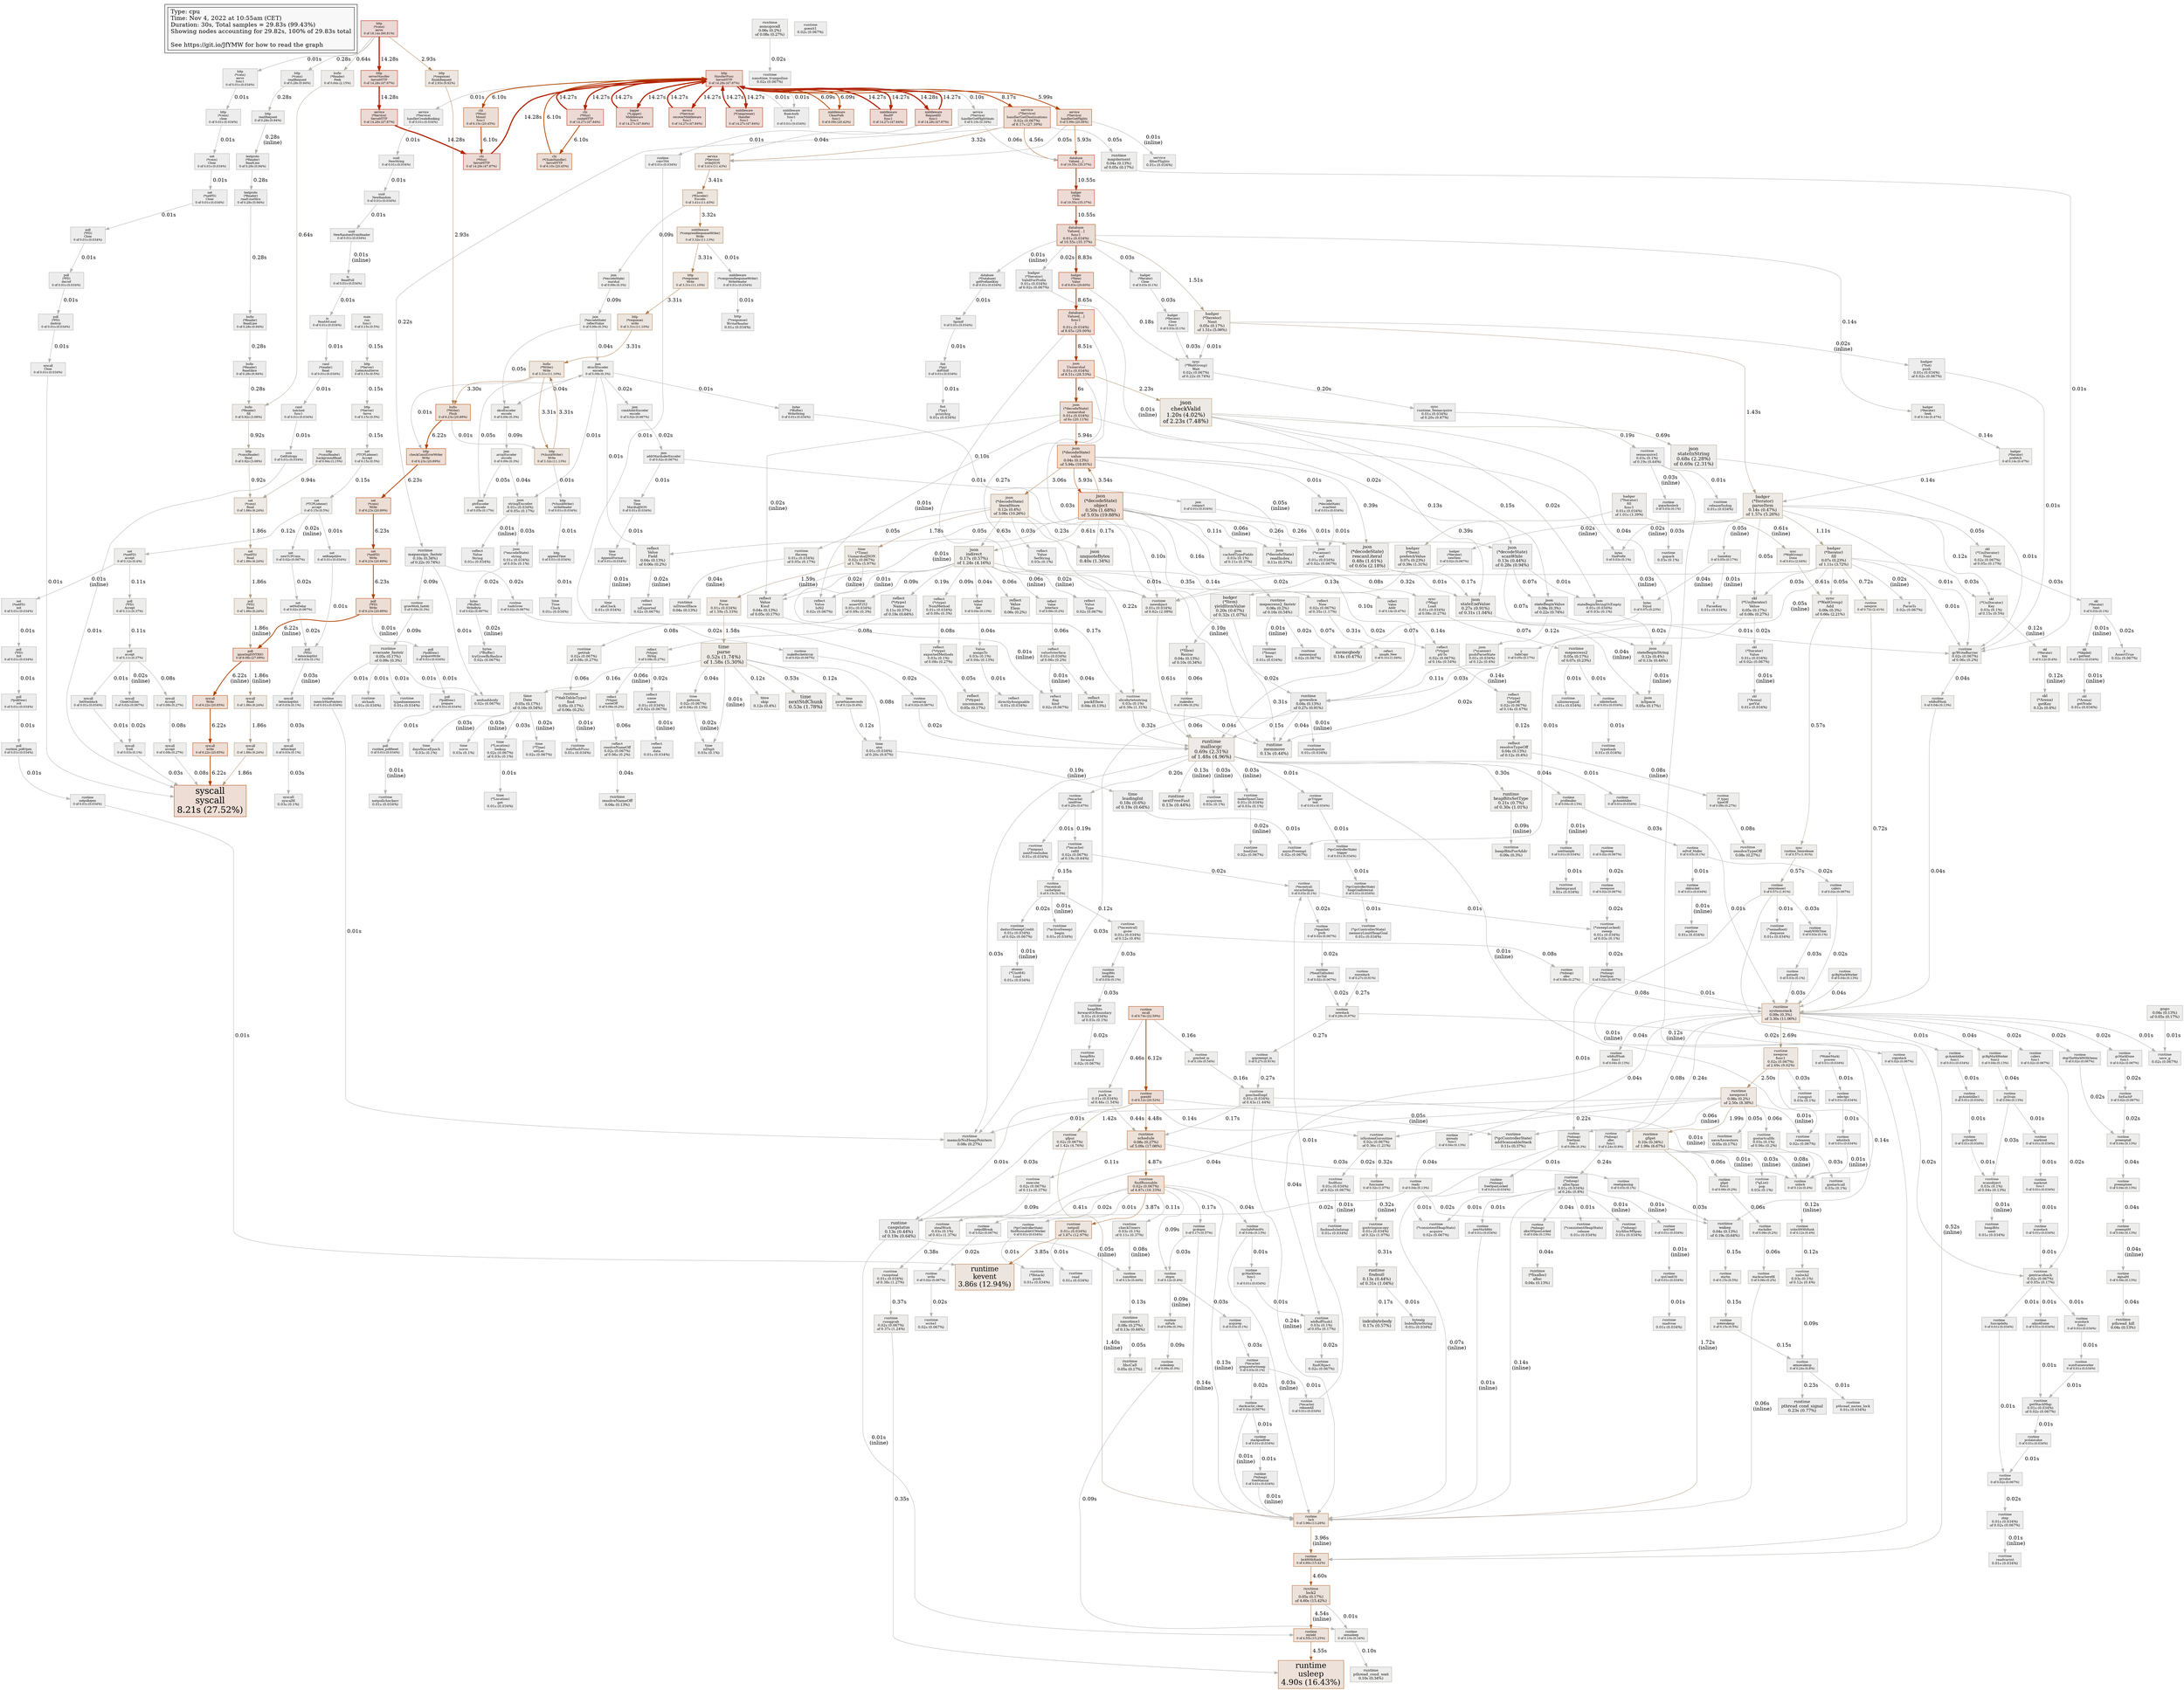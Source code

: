 digraph "unnamed" {
node [style=filled fillcolor="#f8f8f8"]
subgraph cluster_L { "Type: cpu" [shape=box fontsize=16 label="Type: cpu\lTime: Nov 4, 2022 at 10:55am (CET)\lDuration: 30s, Total samples = 29.83s (99.43%)\lShowing nodes accounting for 29.82s, 100% of 29.83s total\l\lSee https://git.io/JfYMW for how to read the graph\l"] }
N1 [label="http\nHandlerFunc\nServeHTTP\n0 of 14.28s (47.87%)" id="node1" fontsize=8 shape=box tooltip="net/http.HandlerFunc.ServeHTTP (14.28s)" color="#b22300" fillcolor="#eddad5"]
N2 [label="http\n(*conn)\nserve\n0 of 18.14s (60.81%)" id="node2" fontsize=8 shape=box tooltip="net/http.(*conn).serve (18.14s)" color="#b21800" fillcolor="#edd8d5"]
N3 [label="syscall\nsyscall\n8.21s (27.52%)" id="node3" fontsize=24 shape=box tooltip="syscall.syscall (8.21s)" color="#b23900" fillcolor="#edddd5"]
N4 [label="json\n(*decodeState)\nobject\n0.50s (1.68%)\nof 5.93s (19.88%)" id="node4" fontsize=12 shape=box tooltip="encoding/json.(*decodeState).object (5.93s)" color="#b24501" fillcolor="#edded5"]
N5 [label="json\n(*decodeState)\nvalue\n0.04s (0.13%)\nof 5.94s (19.91%)" id="node5" fontsize=10 shape=box tooltip="encoding/json.(*decodeState).value (5.94s)" color="#b24400" fillcolor="#edded5"]
N6 [label="poll\nignoringEINTRIO\n0 of 8.08s (27.09%)" id="node6" fontsize=8 shape=box tooltip="internal/poll.ignoringEINTRIO (8.08s)" color="#b23900" fillcolor="#edddd5"]
N7 [label="chi\n(*Mux)\nServeHTTP\n0 of 14.28s (47.87%)" id="node7" fontsize=8 shape=box tooltip="github.com/go-chi/chi/v5.(*Mux).ServeHTTP (14.28s)" color="#b22300" fillcolor="#eddad5"]
N8 [label="chi\n(*Mux)\nrouteHTTP\n0 of 14.27s (47.84%)" id="node8" fontsize=8 shape=box tooltip="github.com/go-chi/chi/v5.(*Mux).routeHTTP (14.27s)" color="#b22300" fillcolor="#eddad5"]
N9 [label="runtime\nusleep\n4.90s (16.43%)" id="node9" fontsize=21 shape=box tooltip="runtime.usleep (4.90s)" color="#b25d1f" fillcolor="#ede1d9"]
N10 [label="database\nValues[…]\n0 of 10.55s (35.37%)" id="node10" fontsize=8 shape=box tooltip="github.com/christophwitzko/flight-booking-service/pkg/database.Values[...] (10.55s)" color="#b22f00" fillcolor="#eddbd5"]
N11 [label="runtime\nmcall\n0 of 6.74s (22.59%)" id="node11" fontsize=8 shape=box tooltip="runtime.mcall (6.74s)" color="#b24000" fillcolor="#edddd5"]
N12 [label="service\n(*Service)\nhandlerGetDestinations\n0.02s (0.067%)\nof 8.17s (27.39%)" id="node12" fontsize=9 shape=box tooltip="github.com/christophwitzko/flight-booking-service/pkg/service.(*Service).handlerGetDestinations (8.17s)" color="#b23900" fillcolor="#edddd5"]
N13 [label="json\nUnmarshal\n0.01s (0.034%)\nof 8.51s (28.53%)" id="node13" fontsize=9 shape=box tooltip="encoding/json.Unmarshal (8.51s)" color="#b23700" fillcolor="#eddcd5"]
N14 [label="runtime\nsystemstack\n0.09s (0.3%)\nof 3.30s (11.06%)" id="node14" fontsize=10 shape=box tooltip="runtime.systemstack (3.30s)" color="#b27f4f" fillcolor="#ede6e0"]
N15 [label="runtime\nlock\n0 of 3.96s (13.28%)" id="node15" fontsize=8 shape=box tooltip="runtime.lock (3.96s)" color="#b2713c" fillcolor="#ede4dd"]
N16 [label="database\nValues[…]\nfunc1\n0.01s (0.034%)\nof 10.55s (35.37%)" id="node16" fontsize=9 shape=box tooltip="github.com/christophwitzko/flight-booking-service/pkg/database.Values[...].func1 (10.55s)" color="#b22f00" fillcolor="#eddbd5"]
N17 [label="runtime\nkevent\n3.86s (12.94%)" id="node17" fontsize=19 shape=box tooltip="runtime.kevent (3.86s)" color="#b2733f" fillcolor="#ede4dd"]
N18 [label="runtime\nmallocgc\n0.69s (2.31%)\nof 1.48s (4.96%)" id="node18" fontsize=13 shape=box tooltip="runtime.mallocgc (1.48s)" color="#b2a086" fillcolor="#edeae7"]
N19 [label="bufio\n(*Writer)\nWrite\n0 of 3.31s (11.10%)" id="node19" fontsize=8 shape=box tooltip="bufio.(*Writer).Write (3.31s)" color="#b27f4f" fillcolor="#ede6df"]
N20 [label="runtime\ngoexit0\n0 of 6.12s (20.52%)" id="node20" fontsize=8 shape=box tooltip="runtime.goexit0 (6.12s)" color="#b24300" fillcolor="#edded5"]
N21 [label="bufio\n(*Writer)\nFlush\n0 of 6.23s (20.89%)" id="node21" fontsize=8 shape=box tooltip="bufio.(*Writer).Flush (6.23s)" color="#b24200" fillcolor="#edded5"]
N22 [label="runtime\nfindRunnable\n0.02s (0.067%)\nof 4.87s (16.33%)" id="node22" fontsize=9 shape=box tooltip="runtime.findRunnable (4.87s)" color="#b25d20" fillcolor="#ede1d9"]
N23 [label="json\n(*decodeState)\nliteralStore\n0.12s (0.4%)\nof 3.06s (10.26%)" id="node23" fontsize=10 shape=box tooltip="encoding/json.(*decodeState).literalStore (3.06s)" color="#b28456" fillcolor="#ede7e0"]
N24 [label="json\nindirect\n0.17s (0.57%)\nof 1.24s (4.16%)" id="node24" fontsize=11 shape=box tooltip="encoding/json.indirect (1.24s)" color="#b2a48d" fillcolor="#edebe8"]
N25 [label="json\ncheckValid\n1.20s (4.02%)\nof 2.23s (7.48%)" id="node25" fontsize=15 shape=box tooltip="encoding/json.checkValid (2.23s)" color="#b2936f" fillcolor="#ede9e4"]
N26 [label="runtime\nschedule\n0.08s (0.27%)\nof 5.09s (17.06%)" id="node26" fontsize=10 shape=box tooltip="runtime.schedule (5.09s)" color="#b2581a" fillcolor="#ede1d8"]
N27 [label="time\nparse\n0.52s (1.74%)\nof 1.58s (5.30%)" id="node27" fontsize=13 shape=box tooltip="time.parse (1.58s)" color="#b29e83" fillcolor="#edeae6"]
N28 [label="badger\n(*Iterator)\nparseItem\n0.14s (0.47%)\nof 1.57s (5.26%)" id="node28" fontsize=11 shape=box tooltip="github.com/dgraph-io/badger/v3.(*Iterator).parseItem (1.57s)" color="#b29f83" fillcolor="#edeae6"]
N29 [label="runtime\nnewproc1\n0.06s (0.2%)\nof 2.50s (8.38%)" id="node29" fontsize=10 shape=box tooltip="runtime.newproc1 (2.50s)" color="#b28e67" fillcolor="#ede8e3"]
N30 [label="runtime\nlockWithRank\n0 of 4.60s (15.42%)" id="node30" fontsize=8 shape=box tooltip="runtime.lockWithRank (4.60s)" color="#b26328" fillcolor="#ede2da"]
N31 [label="badger\n(*Iterator)\nfill\n0.07s (0.23%)\nof 1.11s (3.72%)" id="node31" fontsize=10 shape=box tooltip="github.com/dgraph-io/badger/v3.(*Iterator).fill (1.11s)" color="#b2a691" fillcolor="#edebe8"]
N32 [label="badger\n(*Iterator)\nfill\nfunc1\n0.01s (0.034%)\nof 1.01s (3.39%)" id="node32" fontsize=9 shape=box tooltip="github.com/dgraph-io/badger/v3.(*Iterator).fill.func1 (1.01s)" color="#b2a794" fillcolor="#edebe9"]
N33 [label="net\n(*conn)\nRead\n0 of 1.86s (6.24%)" id="node33" fontsize=8 shape=box tooltip="net.(*conn).Read (1.86s)" color="#b29a7a" fillcolor="#ede9e5"]
N34 [label="runtime\ngfget\n0.10s (0.34%)\nof 1.99s (6.67%)" id="node34" fontsize=10 shape=box tooltip="runtime.gfget (1.99s)" color="#b29876" fillcolor="#ede9e5"]
N35 [label="json\n(*decodeState)\nrescanLiteral\n0.48s (1.61%)\nof 0.65s (2.18%)" id="node35" fontsize=12 shape=box tooltip="encoding/json.(*decodeState).rescanLiteral (0.65s)" color="#b2ac9f" fillcolor="#edecea"]
N36 [label="runtime\nnewobject\n0.01s (0.034%)\nof 0.62s (2.08%)" id="node36" fontsize=9 shape=box tooltip="runtime.newobject (0.62s)" color="#b2ac9f" fillcolor="#edecea"]
N37 [label="badger\n(*Item)\nValue\n0 of 8.83s (29.60%)" id="node37" fontsize=8 shape=box tooltip="github.com/dgraph-io/badger/v3.(*Item).Value (8.83s)" color="#b23600" fillcolor="#eddcd5"]
N38 [label="runtime\nnewproc\nfunc1\n0.02s (0.067%)\nof 2.69s (9.02%)" id="node38" fontsize=9 shape=box tooltip="runtime.newproc.func1 (2.69s)" color="#b28b62" fillcolor="#ede7e2"]
N39 [label="database\nValues[…]\nfunc1\n1\n0.01s (0.034%)\nof 8.65s (29.00%)" id="node39" fontsize=9 shape=box tooltip="github.com/christophwitzko/flight-booking-service/pkg/database.Values[...].func1.1 (8.65s)" color="#b23700" fillcolor="#eddcd5"]
N40 [label="json\nunquoteBytes\n0.40s (1.34%)" id="node40" fontsize=12 shape=box tooltip="encoding/json.unquoteBytes (0.40s)" color="#b2afa6" fillcolor="#edeceb"]
N41 [label="time\nnextStdChunk\n0.53s (1.78%)" id="node41" fontsize=13 shape=box tooltip="time.nextStdChunk (0.53s)" color="#b2ada2" fillcolor="#edeceb"]
N42 [label="runtime\ngrowslice\n0.04s (0.13%)\nof 0.27s (0.91%)" id="node42" fontsize=10 shape=box tooltip="runtime.growslice (0.27s)" color="#b2b0aa" fillcolor="#edecec"]
N43 [label="time\n(*Time)\nUnmarshalJSON\n0.02s (0.067%)\nof 1.78s (5.97%)" id="node43" fontsize=9 shape=box tooltip="time.(*Time).UnmarshalJSON (1.78s)" color="#b29b7d" fillcolor="#edeae6"]
N44 [label="runtime\ngoschedImpl\n0.01s (0.034%)\nof 0.43s (1.44%)" id="node44" fontsize=9 shape=box tooltip="runtime.goschedImpl (0.43s)" color="#b2aea5" fillcolor="#edeceb"]
N45 [label="http\n(*connReader)\nbackgroundRead\n0 of 0.94s (3.15%)" id="node45" fontsize=8 shape=box tooltip="net/http.(*connReader).backgroundRead (0.94s)" color="#b2a896" fillcolor="#edebe9"]
N46 [label="bufio\n(*Reader)\nfill\n0 of 0.92s (3.08%)" id="node46" fontsize=8 shape=box tooltip="bufio.(*Reader).fill (0.92s)" color="#b2a896" fillcolor="#edebe9"]
N47 [label="json\nstateEndValue\n0.27s (0.91%)\nof 0.31s (1.04%)" id="node47" fontsize=11 shape=box tooltip="encoding/json.stateEndValue (0.31s)" color="#b2b0a9" fillcolor="#edeceb"]
N48 [label="json\nstateInString\n0.68s (2.28%)\nof 0.69s (2.31%)" id="node48" fontsize=13 shape=box tooltip="encoding/json.stateInString (0.69s)" color="#b2ab9d" fillcolor="#edecea"]
N49 [label="runtime\nslicebytetostring\n0.03s (0.1%)\nof 0.39s (1.31%)" id="node49" fontsize=9 shape=box tooltip="runtime.slicebytetostring (0.39s)" color="#b2afa6" fillcolor="#edeceb"]
N50 [label="sync\n(*WaitGroup)\nAdd\n0.09s (0.3%)\nof 0.66s (2.21%)" id="node50" fontsize=10 shape=box tooltip="sync.(*WaitGroup).Add (0.66s)" color="#b2ac9e" fillcolor="#edecea"]
N51 [label="runtime\ncasgstatus\n0.13s (0.44%)\nof 0.19s (0.64%)" id="node51" fontsize=11 shape=box tooltip="runtime.casgstatus (0.19s)" color="#b2b1ac" fillcolor="#edecec"]
N52 [label="json\n(*decodeState)\nscanWhile\n0.13s (0.44%)\nof 0.28s (0.94%)" id="node52" fontsize=11 shape=box tooltip="encoding/json.(*decodeState).scanWhile (0.28s)" color="#b2b0aa" fillcolor="#edecec"]
N53 [label="service\n(*Service)\nwriteJSON\n0 of 3.41s (11.43%)" id="node53" fontsize=8 shape=box tooltip="github.com/christophwitzko/flight-booking-service/pkg/service.(*Service).writeJSON (3.41s)" color="#b27d4c" fillcolor="#ede6df"]
N54 [label="json\n(*decodeState)\nunmarshal\n0.01s (0.034%)\nof 6s (20.11%)" id="node54" fontsize=9 shape=box tooltip="encoding/json.(*decodeState).unmarshal (6s)" color="#b24400" fillcolor="#edded5"]
N55 [label="badger\n(*Iterator)\nNext\n0.05s (0.17%)\nof 1.51s (5.06%)" id="node55" fontsize=10 shape=box tooltip="github.com/dgraph-io/badger/v3.(*Iterator).Next (1.51s)" color="#b2a085" fillcolor="#edeae7"]
N56 [label="json\n(*Encoder)\nEncode\n0 of 3.41s (11.43%)" id="node56" fontsize=8 shape=box tooltip="encoding/json.(*Encoder).Encode (3.41s)" color="#b27d4c" fillcolor="#ede6df"]
N57 [label="runtime\nisSystemGoroutine\n0.02s (0.067%)\nof 0.36s (1.21%)" id="node57" fontsize=9 shape=box tooltip="runtime.isSystemGoroutine (0.36s)" color="#b2afa7" fillcolor="#edeceb"]
N58 [label="badger\n(*Item)\nyieldItemValue\n0.20s (0.67%)\nof 0.32s (1.07%)" id="node58" fontsize=11 shape=box tooltip="github.com/dgraph-io/badger/v3.(*Item).yieldItemValue (0.32s)" color="#b2b0a8" fillcolor="#edeceb"]
N59 [label="json\nstateBeginValue\n0.09s (0.3%)\nof 0.22s (0.74%)" id="node59" fontsize=10 shape=box tooltip="encoding/json.stateBeginValue (0.22s)" color="#b2b0ab" fillcolor="#edecec"]
N60 [label="runtime\nlock2\n0.05s (0.17%)\nof 4.60s (15.42%)" id="node60" fontsize=10 shape=box tooltip="runtime.lock2 (4.60s)" color="#b26328" fillcolor="#ede2da"]
N61 [label="runtime\nmemmove\n0.13s (0.44%)" id="node61" fontsize=11 shape=box tooltip="runtime.memmove (0.13s)" color="#b2b1ae" fillcolor="#ededec"]
N62 [label="service\n(*Service)\nhandlerGetFlights\n0 of 5.99s (20.08%)" id="node62" fontsize=8 shape=box tooltip="github.com/christophwitzko/flight-booking-service/pkg/service.(*Service).handlerGetFlights (5.99s)" color="#b24400" fillcolor="#edded5"]
N63 [label="runtime\n(*mheap)\nallocSpan\n0.01s (0.034%)\nof 0.24s (0.8%)" id="node63" fontsize=9 shape=box tooltip="runtime.(*mheap).allocSpan (0.24s)" color="#b2b0ab" fillcolor="#edecec"]
N64 [label="runtime\nfindnull\n0.13s (0.44%)\nof 0.31s (1.04%)" id="node64" fontsize=11 shape=box tooltip="runtime.findnull (0.31s)" color="#b2b0a9" fillcolor="#edeceb"]
N65 [label="runtime\nheapBitsSetType\n0.21s (0.7%)\nof 0.30s (1.01%)" id="node65" fontsize=11 shape=box tooltip="runtime.heapBitsSetType (0.30s)" color="#b2b0a9" fillcolor="#edeceb"]
N66 [label="runtime\npthread_cond_signal\n0.23s (0.77%)" id="node66" fontsize=11 shape=box tooltip="runtime.pthread_cond_signal (0.23s)" color="#b2b0ab" fillcolor="#edecec"]
N67 [label="runtime\nmapassign_faststr\n0.10s (0.34%)\nof 0.22s (0.74%)" id="node67" fontsize=10 shape=box tooltip="runtime.mapassign_faststr (0.22s)" color="#b2b0ab" fillcolor="#edecec"]
N68 [label="memeqbody\n0.14s (0.47%)" id="node68" fontsize=11 shape=box tooltip="memeqbody (0.14s)" color="#b2b1ae" fillcolor="#ededec"]
N69 [label="time\nDate\n0.05s (0.17%)\nof 0.16s (0.54%)" id="node69" fontsize=10 shape=box tooltip="time.Date (0.16s)" color="#b2b1ad" fillcolor="#ededec"]
N70 [label="runtime\nwakep\n0.04s (0.13%)\nof 0.19s (0.64%)" id="node70" fontsize=10 shape=box tooltip="runtime.wakep (0.19s)" color="#b2b1ac" fillcolor="#edecec"]
N71 [label="json\nstateBeginString\n0.12s (0.4%)\nof 0.13s (0.44%)" id="node71" fontsize=10 shape=box tooltip="encoding/json.stateBeginString (0.13s)" color="#b2b1ae" fillcolor="#ededec"]
N72 [label="indexbytebody\n0.17s (0.57%)" id="node72" fontsize=11 shape=box tooltip="indexbytebody (0.17s)" color="#b2b1ad" fillcolor="#ededec"]
N73 [label="badger\n(*Item)\nprefetchValue\n0.07s (0.23%)\nof 0.39s (1.31%)" id="node73" fontsize=10 shape=box tooltip="github.com/dgraph-io/badger/v3.(*Item).prefetchValue (0.39s)" color="#b2afa6" fillcolor="#edeceb"]
N74 [label="json\n(*decodeState)\nreadIndex\n0.11s (0.37%)" id="node74" fontsize=10 shape=box tooltip="encoding/json.(*decodeState).readIndex (0.11s)" color="#b2b1af" fillcolor="#ededec"]
N75 [label="runtime\n(*gcControllerState)\naddScannableStack\n0.11s (0.37%)" id="node75" fontsize=10 shape=box tooltip="runtime.(*gcControllerState).addScannableStack (0.11s)" color="#b2b1af" fillcolor="#ededec"]
N76 [label="runtime\nmapaccess2_faststr\n0.06s (0.2%)\nof 0.16s (0.54%)" id="node76" fontsize=10 shape=box tooltip="runtime.mapaccess2_faststr (0.16s)" color="#b2b1ad" fillcolor="#ededec"]
N77 [label="runtime\nsemrelease1\n0 of 0.57s (1.91%)" id="node77" fontsize=8 shape=box tooltip="runtime.semrelease1 (0.57s)" color="#b2ada1" fillcolor="#edecea"]
N78 [label="runtime\nsemacquire1\n0.03s (0.1%)\nof 0.19s (0.64%)" id="node78" fontsize=9 shape=box tooltip="runtime.semacquire1 (0.19s)" color="#b2b1ac" fillcolor="#edecec"]
N79 [label="runtime\nmemclrNoHeapPointers\n0.08s (0.27%)" id="node79" fontsize=10 shape=box tooltip="runtime.memclrNoHeapPointers (0.08s)" color="#b2b2b0" fillcolor="#ededec"]
N80 [label="sync\n(*WaitGroup)\nWait\n0.02s (0.067%)\nof 0.22s (0.74%)" id="node80" fontsize=9 shape=box tooltip="sync.(*WaitGroup).Wait (0.22s)" color="#b2b0ab" fillcolor="#edecec"]
N81 [label="reflect\n(*rtype)\nName\n0.11s (0.37%)\nof 0.19s (0.64%)" id="node81" fontsize=10 shape=box tooltip="reflect.(*rtype).Name (0.19s)" color="#b2b1ac" fillcolor="#edecec"]
N82 [label="runtime\nsemawakeup\n0 of 0.24s (0.8%)" id="node82" fontsize=8 shape=box tooltip="runtime.semawakeup (0.24s)" color="#b2b0ab" fillcolor="#edecec"]
N83 [label="json\nstructEncoder\nencode\n0 of 0.09s (0.3%)" id="node83" fontsize=8 shape=box tooltip="encoding/json.structEncoder.encode (0.09s)" color="#b2b2af" fillcolor="#ededec"]
N84 [label="runtime\nmorestack\n0 of 0.27s (0.91%)" id="node84" fontsize=8 shape=box tooltip="runtime.morestack (0.27s)" color="#b2b0aa" fillcolor="#edecec"]
N85 [label="time\natoi\n0.01s (0.034%)\nof 0.20s (0.67%)" id="node85" fontsize=9 shape=box tooltip="time.atoi (0.20s)" color="#b2b1ac" fillcolor="#edecec"]
N86 [label="runtime\nnextFreeFast\n0.13s (0.44%)" id="node86" fontsize=11 shape=box tooltip="runtime.nextFreeFast (0.13s)" color="#b2b1ae" fillcolor="#ededec"]
N87 [label="skl\n(*UniIterator)\nKey\n0.03s (0.1%)\nof 0.15s (0.5%)" id="node87" fontsize=9 shape=box tooltip="github.com/dgraph-io/badger/v3/skl.(*UniIterator).Key (0.15s)" color="#b2b1ae" fillcolor="#ededec"]
N88 [label="skl\n(*Arena)\ngetKey\n0.12s (0.4%)" id="node88" fontsize=10 shape=box tooltip="github.com/dgraph-io/badger/v3/skl.(*Arena).getKey (0.12s)" color="#b2b1ae" fillcolor="#ededec"]
N89 [label="time\nskip\n0.12s (0.4%)" id="node89" fontsize=10 shape=box tooltip="time.skip (0.12s)" color="#b2b1ae" fillcolor="#ededec"]
N90 [label="reflect\nNew\n0.02s (0.067%)\nof 0.35s (1.17%)" id="node90" fontsize=9 shape=box tooltip="reflect.New (0.35s)" color="#b2afa8" fillcolor="#edeceb"]
N91 [label="time\nleadingInt\n0.18s (0.6%)\nof 0.19s (0.64%)" id="node91" fontsize=11 shape=box tooltip="time.leadingInt (0.19s)" color="#b2b1ac" fillcolor="#edecec"]
N92 [label="skl\n(*UniIterator)\nValue\n0.05s (0.17%)\nof 0.08s (0.27%)" id="node92" fontsize=10 shape=box tooltip="github.com/dgraph-io/badger/v3/skl.(*UniIterator).Value (0.08s)" color="#b2b2b0" fillcolor="#ededec"]
N93 [label="runtime\ngcWriteBarrier\n0.02s (0.067%)\nof 0.06s (0.2%)" id="node93" fontsize=9 shape=box tooltip="runtime.gcWriteBarrier (0.06s)" color="#b2b2b0" fillcolor="#ededec"]
N94 [label="runtime\nevacuate_faststr\n0.05s (0.17%)\nof 0.09s (0.3%)" id="node94" fontsize=10 shape=box tooltip="runtime.evacuate_faststr (0.09s)" color="#b2b2af" fillcolor="#ededec"]
N95 [label="runtime\nnetpoll\n0.01s (0.034%)\nof 3.87s (12.97%)" id="node95" fontsize=9 shape=box tooltip="runtime.netpoll (3.87s)" color="#b2733e" fillcolor="#ede4dd"]
N96 [label="runtime\nnewstack\n0 of 0.29s (0.97%)" id="node96" fontsize=8 shape=box tooltip="runtime.newstack (0.29s)" color="#b2b0a9" fillcolor="#edeceb"]
N97 [label="runtime\nnanotime1\n0.08s (0.27%)\nof 0.13s (0.44%)" id="node97" fontsize=10 shape=box tooltip="runtime.nanotime1 (0.13s)" color="#b2b1ae" fillcolor="#ededec"]
N98 [label="runtime\nasmcgocall\n0.06s (0.2%)\nof 0.08s (0.27%)" id="node98" fontsize=10 shape=box tooltip="runtime.asmcgocall (0.08s)" color="#b2b2b0" fillcolor="#ededec"]
N99 [label="runtime\n(*mcache)\nrefill\n0.02s (0.067%)\nof 0.19s (0.64%)" id="node99" fontsize=9 shape=box tooltip="runtime.(*mcache).refill (0.19s)" color="#b2b1ac" fillcolor="#edecec"]
N100 [label="runtime\npthread_cond_wait\n0.10s (0.34%)" id="node100" fontsize=10 shape=box tooltip="runtime.pthread_cond_wait (0.10s)" color="#b2b1af" fillcolor="#ededec"]
N101 [label="http\n(*chunkWriter)\nWrite\n0 of 3.32s (11.13%)" id="node101" fontsize=8 shape=box tooltip="net/http.(*chunkWriter).Write (3.32s)" color="#b27f4f" fillcolor="#ede6df"]
N102 [label="runtime\nstopm\n0 of 0.12s (0.4%)" id="node102" fontsize=8 shape=box tooltip="runtime.stopm (0.12s)" color="#b2b1ae" fillcolor="#ededec"]
N103 [label="reflect\n(*rtype)\nptrTo\n0.02s (0.067%)\nof 0.16s (0.54%)" id="node103" fontsize=9 shape=box tooltip="reflect.(*rtype).ptrTo (0.16s)" color="#b2b1ad" fillcolor="#ededec"]
N104 [label="runtime\ngentraceback\n0.02s (0.067%)\nof 0.05s (0.17%)" id="node104" fontsize=9 shape=box tooltip="runtime.gentraceback (0.05s)" color="#b2b2b1" fillcolor="#ededec"]
N105 [label="runtime\nunlock\n0 of 0.12s (0.4%)" id="node105" fontsize=8 shape=box tooltip="runtime.unlock (0.12s)" color="#b2b1ae" fillcolor="#ededec"]
N106 [label="runtime\nstealWork\n0.03s (0.1%)\nof 0.41s (1.37%)" id="node106" fontsize=9 shape=box tooltip="runtime.stealWork (0.41s)" color="#b2afa6" fillcolor="#edeceb"]
N107 [label="runtime\nheapBitsForAddr\n0.09s (0.3%)" id="node107" fontsize=10 shape=box tooltip="runtime.heapBitsForAddr (0.09s)" color="#b2b2af" fillcolor="#ededec"]
N108 [label="runtime\ngfput\n0.02s (0.067%)\nof 1.42s (4.76%)" id="node108" fontsize=9 shape=box tooltip="runtime.gfput (1.42s)" color="#b2a188" fillcolor="#edeae7"]
N109 [label="runtime\nresolveTypeOff\n0.08s (0.27%)" id="node109" fontsize=10 shape=box tooltip="runtime.resolveTypeOff (0.08s)" color="#b2b2b0" fillcolor="#ededec"]
N110 [label="runtime\n(*mcentral)\ngrow\n0.01s (0.034%)\nof 0.12s (0.4%)" id="node110" fontsize=9 shape=box tooltip="runtime.(*mcentral).grow (0.12s)" color="#b2b1ae" fillcolor="#ededec"]
N111 [label="reflect\nValue\nKind\n0.04s (0.13%)\nof 0.05s (0.17%)" id="node111" fontsize=10 shape=box tooltip="reflect.Value.Kind (0.05s)" color="#b2b2b1" fillcolor="#ededec"]
N112 [label="reflect\nresolveTypeOff\n0.04s (0.13%)\nof 0.12s (0.4%)" id="node112" fontsize=10 shape=box tooltip="reflect.resolveTypeOff (0.12s)" color="#b2b1ae" fillcolor="#ededec"]
N113 [label="main\nrun\nfunc1\n0 of 0.15s (0.5%)" id="node113" fontsize=8 shape=box tooltip="main.run.func1 (0.15s)" color="#b2b1ae" fillcolor="#ededec"]
N114 [label="runtime\npark_m\n0.01s (0.034%)\nof 0.46s (1.54%)" id="node114" fontsize=9 shape=box tooltip="runtime.park_m (0.46s)" color="#b2aea4" fillcolor="#edeceb"]
N115 [label="y\n(*Slice)\nResize\n0.04s (0.13%)\nof 0.10s (0.34%)" id="node115" fontsize=10 shape=box tooltip="github.com/dgraph-io/badger/v3/y.(*Slice).Resize (0.10s)" color="#b2b1af" fillcolor="#ededec"]
N116 [label="json\nisSpace\n0.05s (0.17%)" id="node116" fontsize=10 shape=box tooltip="encoding/json.isSpace (0.05s)" color="#b2b2b1" fillcolor="#ededec"]
N117 [label="net\n(*TCPListener)\naccept\n0 of 0.15s (0.5%)" id="node117" fontsize=8 shape=box tooltip="net.(*TCPListener).accept (0.15s)" color="#b2b1ae" fillcolor="#ededec"]
N118 [label="runtime\n(*mcentral)\ncacheSpan\n0 of 0.15s (0.5%)" id="node118" fontsize=8 shape=box tooltip="runtime.(*mcentral).cacheSpan (0.15s)" color="#b2b1ae" fillcolor="#ededec"]
N119 [label="reflect\nValue\nField\n0.04s (0.13%)\nof 0.06s (0.2%)" id="node119" fontsize=10 shape=box tooltip="reflect.Value.Field (0.06s)" color="#b2b2b0" fillcolor="#ededec"]
N120 [label="runtime\n(*mheap)\nfreeSpan\nfunc1\n0 of 0.09s (0.3%)" id="node120" fontsize=8 shape=box tooltip="runtime.(*mheap).freeSpan.func1 (0.09s)" color="#b2b2af" fillcolor="#ededec"]
N121 [label="runtime\nrunqgrab\n0.02s (0.067%)\nof 0.37s (1.24%)" id="node121" fontsize=9 shape=box tooltip="runtime.runqgrab (0.37s)" color="#b2afa7" fillcolor="#edeceb"]
N122 [label="runtime\nmapaccess2\n0.05s (0.17%)\nof 0.07s (0.23%)" id="node122" fontsize=10 shape=box tooltip="runtime.mapaccess2 (0.07s)" color="#b2b2b0" fillcolor="#ededec"]
N123 [label="runtime\nunlock2\n0.03s (0.1%)\nof 0.12s (0.4%)" id="node123" fontsize=9 shape=box tooltip="runtime.unlock2 (0.12s)" color="#b2b1ae" fillcolor="#ededec"]
N124 [label="gogo\n0.04s (0.13%)\nof 0.05s (0.17%)" id="node124" fontsize=10 shape=box tooltip="gogo (0.05s)" color="#b2b2b1" fillcolor="#ededec"]
N125 [label="runtime\nnanotime\n0 of 0.13s (0.44%)" id="node125" fontsize=8 shape=box tooltip="runtime.nanotime (0.13s)" color="#b2b1ae" fillcolor="#ededec"]
N126 [label="json\ncachedTypeFields\n0.03s (0.1%)\nof 0.11s (0.37%)" id="node126" fontsize=9 shape=box tooltip="encoding/json.cachedTypeFields (0.11s)" color="#b2b1af" fillcolor="#ededec"]
N127 [label="runtime\ncheckTimers\n0.03s (0.1%)\nof 0.11s (0.37%)" id="node127" fontsize=9 shape=box tooltip="runtime.checkTimers (0.11s)" color="#b2b1af" fillcolor="#ededec"]
N128 [label="poll\naccept\n0 of 0.11s (0.37%)" id="node128" fontsize=8 shape=box tooltip="internal/poll.accept (0.11s)" color="#b2b1af" fillcolor="#ededec"]
N129 [label="reflect\nValue\nElem\n0.06s (0.2%)" id="node129" fontsize=10 shape=box tooltip="reflect.Value.Elem (0.06s)" color="#b2b2b0" fillcolor="#ededec"]
N130 [label="middleware\nRequestID\nfunc1\n0 of 14.28s (47.87%)" id="node130" fontsize=8 shape=box tooltip="github.com/go-chi/chi/v5/middleware.RequestID.func1 (14.28s)" color="#b22300" fillcolor="#eddad5"]
N131 [label="json\nstringEncoder\n0.01s (0.034%)\nof 0.05s (0.17%)" id="node131" fontsize=9 shape=box tooltip="encoding/json.stringEncoder (0.05s)" color="#b2b2b1" fillcolor="#ededec"]
N132 [label="runtime\nwbBufFlush1\n0.03s (0.1%)\nof 0.05s (0.17%)" id="node132" fontsize=9 shape=box tooltip="runtime.wbBufFlush1 (0.05s)" color="#b2b2b1" fillcolor="#ededec"]
N133 [label="runtime\ngcstopm\n0 of 0.17s (0.57%)" id="node133" fontsize=8 shape=box tooltip="runtime.gcstopm (0.17s)" color="#b2b1ad" fillcolor="#ededec"]
N134 [label="poll\n(*FD)\nWrite\n0 of 6.23s (20.89%)" id="node134" fontsize=8 shape=box tooltip="internal/poll.(*FD).Write (6.23s)" color="#b24200" fillcolor="#edded5"]
N135 [label="http\ncheckConnErrorWriter\nWrite\n0 of 6.23s (20.89%)" id="node135" fontsize=8 shape=box tooltip="net/http.checkConnErrorWriter.Write (6.23s)" color="#b24200" fillcolor="#edded5"]
N136 [label="reflect\n(*rtype)\nexportedMethods\n0.03s (0.1%)\nof 0.08s (0.27%)" id="node136" fontsize=9 shape=box tooltip="reflect.(*rtype).exportedMethods (0.08s)" color="#b2b2b0" fillcolor="#ededec"]
N137 [label="reflect\n(*rtype)\ntypeOff\n0.02s (0.067%)\nof 0.14s (0.47%)" id="node137" fontsize=9 shape=box tooltip="reflect.(*rtype).typeOff (0.14s)" color="#b2b1ae" fillcolor="#ededec"]
N138 [label="runtime\nosyield\n0 of 4.55s (15.25%)" id="node138" fontsize=8 shape=box tooltip="runtime.osyield (4.55s)" color="#b2652a" fillcolor="#ede2db"]
N139 [label="reflect\n(*rtype)\nuncommon\n0.05s (0.17%)" id="node139" fontsize=10 shape=box tooltip="reflect.(*rtype).uncommon (0.05s)" color="#b2b2b1" fillcolor="#ededec"]
N140 [label="runtime\nlibcCall\n0.05s (0.17%)" id="node140" fontsize=10 shape=box tooltip="runtime.libcCall (0.05s)" color="#b2b2b1" fillcolor="#ededec"]
N141 [label="runtime\nsaveAncestors\n0.05s (0.17%)" id="node141" fontsize=10 shape=box tooltip="runtime.saveAncestors (0.05s)" color="#b2b2b1" fillcolor="#ededec"]
N142 [label="middleware\n(*compressResponseWriter)\nWrite\n0 of 3.32s (11.13%)" id="node142" fontsize=8 shape=box tooltip="github.com/go-chi/chi/v5/middleware.(*compressResponseWriter).Write (3.32s)" color="#b27f4f" fillcolor="#ede6df"]
N143 [label="time\nParse\n0.01s (0.034%)\nof 1.59s (5.33%)" id="node143" fontsize=9 shape=box tooltip="time.Parse (1.59s)" color="#b29e82" fillcolor="#edeae6"]
N144 [label="service\n(*Service)\nhandlerGetFlightSeats\n0 of 0.10s (0.34%)" id="node144" fontsize=8 shape=box tooltip="github.com/christophwitzko/flight-booking-service/pkg/service.(*Service).handlerGetFlightSeats (0.10s)" color="#b2b1af" fillcolor="#ededec"]
N145 [label="runtime\nexecute\n0.02s (0.067%)\nof 0.11s (0.37%)" id="node145" fontsize=9 shape=box tooltip="runtime.execute (0.11s)" color="#b2b1af" fillcolor="#ededec"]
N146 [label="runtime\nscanobject\n0.03s (0.1%)\nof 0.04s (0.13%)" id="node146" fontsize=9 shape=box tooltip="runtime.scanobject (0.04s)" color="#b2b2b1" fillcolor="#ededec"]
N147 [label="runtime\ngostartcallfn\n0.03s (0.1%)\nof 0.06s (0.2%)" id="node147" fontsize=9 shape=box tooltip="runtime.gostartcallfn (0.06s)" color="#b2b2b0" fillcolor="#ededec"]
N148 [label="json\n(*encodeState)\nreflectValue\n0 of 0.09s (0.3%)" id="node148" fontsize=8 shape=box tooltip="encoding/json.(*encodeState).reflectValue (0.09s)" color="#b2b2af" fillcolor="#ededec"]
N149 [label="json\narrayEncoder\nencode\n0 of 0.09s (0.3%)" id="node149" fontsize=8 shape=box tooltip="encoding/json.arrayEncoder.encode (0.09s)" color="#b2b2af" fillcolor="#ededec"]
N150 [label="json\nsliceEncoder\nencode\n0 of 0.09s (0.3%)" id="node150" fontsize=8 shape=box tooltip="encoding/json.sliceEncoder.encode (0.09s)" color="#b2b2af" fillcolor="#ededec"]
N151 [label="runtime\n(*itabTableType)\nfind\n0.05s (0.17%)\nof 0.06s (0.2%)" id="node151" fontsize=10 shape=box tooltip="runtime.(*itabTableType).find (0.06s)" color="#b2b2b0" fillcolor="#ededec"]
N152 [label="time\nisDigit\n0.03s (0.1%)" id="node152" fontsize=9 shape=box tooltip="time.isDigit (0.03s)" color="#b2b2b1" fillcolor="#ededed"]
N153 [label="reflect\nvalueInterface\n0.01s (0.034%)\nof 0.06s (0.2%)" id="node153" fontsize=9 shape=box tooltip="reflect.valueInterface (0.06s)" color="#b2b2b0" fillcolor="#ededec"]
N154 [label="runtime\ngetitab\n0.02s (0.067%)\nof 0.08s (0.27%)" id="node154" fontsize=9 shape=box tooltip="runtime.getitab (0.08s)" color="#b2b2b0" fillcolor="#ededec"]
N155 [label="reflect\npackEface\n0.04s (0.13%)" id="node155" fontsize=10 shape=box tooltip="reflect.packEface (0.04s)" color="#b2b2b1" fillcolor="#ededec"]
N156 [label="runtime\n(*fixalloc)\nalloc\n0.04s (0.13%)" id="node156" fontsize=10 shape=box tooltip="runtime.(*fixalloc).alloc (0.04s)" color="#b2b2b1" fillcolor="#ededec"]
N157 [label="runtime\nisDirectIface\n0.04s (0.13%)" id="node157" fontsize=10 shape=box tooltip="runtime.isDirectIface (0.04s)" color="#b2b2b1" fillcolor="#ededec"]
N158 [label="runtime\npthread_kill\n0.04s (0.13%)" id="node158" fontsize=10 shape=box tooltip="runtime.pthread_kill (0.04s)" color="#b2b2b1" fillcolor="#ededec"]
N159 [label="runtime\nresolveNameOff\n0.04s (0.13%)" id="node159" fontsize=10 shape=box tooltip="runtime.resolveNameOff (0.04s)" color="#b2b2b1" fillcolor="#ededec"]
N160 [label="runtime\nrunqsteal\n0.01s (0.034%)\nof 0.38s (1.27%)" id="node160" fontsize=9 shape=box tooltip="runtime.runqsteal (0.38s)" color="#b2afa7" fillcolor="#edeceb"]
N161 [label="runtime\nmapiternext\n0.04s (0.13%)\nof 0.05s (0.17%)" id="node161" fontsize=10 shape=box tooltip="runtime.mapiternext (0.05s)" color="#b2b2b1" fillcolor="#ededec"]
N162 [label="reflect\nresolveNameOff\n0.02s (0.067%)\nof 0.06s (0.2%)" id="node162" fontsize=9 shape=box tooltip="reflect.resolveNameOff (0.06s)" color="#b2b2b0" fillcolor="#ededec"]
N163 [label="runtime\ngostringnocopy\n0.01s (0.034%)\nof 0.32s (1.07%)" id="node163" fontsize=9 shape=box tooltip="runtime.gostringnocopy (0.32s)" color="#b2b0a8" fillcolor="#edeceb"]
N164 [label="bytes\nEqual\n0 of 0.07s (0.23%)" id="node164" fontsize=8 shape=box tooltip="bytes.Equal (0.07s)" color="#b2b2b0" fillcolor="#ededec"]
N165 [label="skl\n(*UniIterator)\nNext\n0.02s (0.067%)\nof 0.05s (0.17%)" id="node165" fontsize=9 shape=box tooltip="github.com/dgraph-io/badger/v3/skl.(*UniIterator).Next (0.05s)" color="#b2b2b1" fillcolor="#ededec"]
N166 [label="sync\nruntime_Semacquire\n0.01s (0.034%)\nof 0.20s (0.67%)" id="node166" fontsize=9 shape=box tooltip="sync.runtime_Semacquire (0.20s)" color="#b2b1ac" fillcolor="#edecec"]
N167 [label="json\nstateBeginStringOrEmpty\n0.01s (0.034%)\nof 0.03s (0.1%)" id="node167" fontsize=9 shape=box tooltip="encoding/json.stateBeginStringOrEmpty (0.03s)" color="#b2b2b1" fillcolor="#ededed"]
N168 [label="runtime\n(*sweepLocked)\nsweep\n0.01s (0.034%)\nof 0.03s (0.1%)" id="node168" fontsize=9 shape=box tooltip="runtime.(*sweepLocked).sweep (0.03s)" color="#b2b2b1" fillcolor="#ededed"]
N169 [label="reflect\n(*rtype)\nString\n0 of 0.08s (0.27%)" id="node169" fontsize=8 shape=box tooltip="reflect.(*rtype).String (0.08s)" color="#b2b2b0" fillcolor="#ededec"]
N170 [label="Value\nassignTo\n0.03s (0.1%)\nof 0.04s (0.13%)" id="node170" fontsize=9 shape=box tooltip="reflect.Value.assignTo (0.04s)" color="#b2b2b1" fillcolor="#ededec"]
N171 [label="aeshashbody\n0.02s (0.067%)" id="node171" fontsize=9 shape=box tooltip="aeshashbody (0.02s)" color="#b2b2b1" fillcolor="#ededed"]
N172 [label="reflect\nValue\nIsNil\n0.02s (0.067%)" id="node172" fontsize=9 shape=box tooltip="reflect.Value.IsNil (0.02s)" color="#b2b2b1" fillcolor="#ededed"]
N173 [label="reflect\nValue\nSetString\n0.03s (0.1%)" id="node173" fontsize=9 shape=box tooltip="reflect.Value.SetString (0.03s)" color="#b2b2b1" fillcolor="#ededed"]
N174 [label="reflect\nflag\nkind\n0.02s (0.067%)" id="node174" fontsize=9 shape=box tooltip="reflect.flag.kind (0.02s)" color="#b2b2b1" fillcolor="#ededed"]
N175 [label="runtime\n(*consistentHeapStats)\nacquire\n0.02s (0.067%)" id="node175" fontsize=9 shape=box tooltip="runtime.(*consistentHeapStats).acquire (0.02s)" color="#b2b2b1" fillcolor="#ededed"]
N176 [label="runtime\n(*gList)\npop\n0.03s (0.1%)" id="node176" fontsize=9 shape=box tooltip="runtime.(*gList).pop (0.03s)" color="#b2b2b1" fillcolor="#ededed"]
N177 [label="runtime\nacquirem\n0.03s (0.1%)" id="node177" fontsize=9 shape=box tooltip="runtime.acquirem (0.03s)" color="#b2b2b1" fillcolor="#ededed"]
N178 [label="runtime\nasyncPreempt\n0.02s (0.067%)" id="node178" fontsize=9 shape=box tooltip="runtime.asyncPreempt (0.02s)" color="#b2b2b1" fillcolor="#ededed"]
N179 [label="runtime\ngoexit1\n0.02s (0.067%)" id="node179" fontsize=9 shape=box tooltip="runtime.goexit1 (0.02s)" color="#b2b2b1" fillcolor="#ededed"]
N180 [label="runtime\ngopark\n0.03s (0.1%)" id="node180" fontsize=9 shape=box tooltip="runtime.gopark (0.03s)" color="#b2b2b1" fillcolor="#ededed"]
N181 [label="runtime\ngostartcall\n0.03s (0.1%)" id="node181" fontsize=9 shape=box tooltip="runtime.gostartcall (0.03s)" color="#b2b2b1" fillcolor="#ededed"]
N182 [label="runtime\nreleasem\n0.02s (0.067%)" id="node182" fontsize=9 shape=box tooltip="runtime.releasem (0.02s)" color="#b2b2b1" fillcolor="#ededed"]
N183 [label="runtime\nrunqput\n0.03s (0.1%)" id="node183" fontsize=9 shape=box tooltip="runtime.runqput (0.03s)" color="#b2b2b1" fillcolor="#ededed"]
N184 [label="runtime\nsave_g\n0.02s (0.067%)" id="node184" fontsize=9 shape=box tooltip="runtime.save_g (0.02s)" color="#b2b2b1" fillcolor="#ededed"]
N185 [label="syscall\nsyscall6\n0.03s (0.1%)" id="node185" fontsize=9 shape=box tooltip="syscall.syscall6 (0.03s)" color="#b2b2b1" fillcolor="#ededed"]
N186 [label="time\ndaysSinceEpoch\n0.03s (0.1%)" id="node186" fontsize=9 shape=box tooltip="time.daysSinceEpoch (0.03s)" color="#b2b2b1" fillcolor="#ededed"]
N187 [label="time\ngetnum\n0.02s (0.067%)\nof 0.04s (0.13%)" id="node187" fontsize=9 shape=box tooltip="time.getnum (0.04s)" color="#b2b2b1" fillcolor="#ededec"]
N188 [label="time\nnorm\n0.03s (0.1%)" id="node188" fontsize=9 shape=box tooltip="time.norm (0.03s)" color="#b2b2b1" fillcolor="#ededed"]
N189 [label="json\n(*scanner)\npushParseState\n0.01s (0.034%)\nof 0.12s (0.4%)" id="node189" fontsize=9 shape=box tooltip="encoding/json.(*scanner).pushParseState (0.12s)" color="#b2b1ae" fillcolor="#ededec"]
N190 [label="runtime\n(*mcache)\nnextFree\n0 of 0.20s (0.67%)" id="node190" fontsize=8 shape=box tooltip="runtime.(*mcache).nextFree (0.20s)" color="#b2b1ac" fillcolor="#edecec"]
N191 [label="reflect\n(*rtype)\nNumMethod\n0.01s (0.034%)\nof 0.09s (0.3%)" id="node191" fontsize=9 shape=box tooltip="reflect.(*rtype).NumMethod (0.09s)" color="#b2b2af" fillcolor="#ededec"]
N192 [label="runtime\nassertE2I2\n0.01s (0.034%)\nof 0.09s (0.3%)" id="node192" fontsize=9 shape=box tooltip="runtime.assertE2I2 (0.09s)" color="#b2b2af" fillcolor="#ededec"]
N193 [label="runtime\n(*mcentral)\nuncacheSpan\n0 of 0.03s (0.1%)" id="node193" fontsize=8 shape=box tooltip="runtime.(*mcentral).uncacheSpan (0.03s)" color="#b2b2b1" fillcolor="#ededed"]
N194 [label="sync\n(*Map)\nLoad\n0.01s (0.034%)\nof 0.08s (0.27%)" id="node194" fontsize=9 shape=box tooltip="sync.(*Map).Load (0.08s)" color="#b2b2b0" fillcolor="#ededec"]
N195 [label="json\n(*scanner)\neof\n0.01s (0.034%)\nof 0.02s (0.067%)" id="node195" fontsize=9 shape=box tooltip="encoding/json.(*scanner).eof (0.02s)" color="#b2b2b1" fillcolor="#ededed"]
N196 [label="runtime\ngetStackMap\n0.01s (0.034%)\nof 0.02s (0.067%)" id="node196" fontsize=9 shape=box tooltip="runtime.getStackMap (0.02s)" color="#b2b2b1" fillcolor="#ededed"]
N197 [label="net\n(*netFD)\naccept\n0 of 0.12s (0.4%)" id="node197" fontsize=8 shape=box tooltip="net.(*netFD).accept (0.12s)" color="#b2b1ae" fillcolor="#ededec"]
N198 [label="y\nSafeCopy\n0 of 0.05s (0.17%)" id="node198" fontsize=8 shape=box tooltip="github.com/dgraph-io/badger/v3/y.SafeCopy (0.05s)" color="#b2b2b1" fillcolor="#ededec"]
N199 [label="time\n(*Location)\nlookup\n0.02s (0.067%)\nof 0.03s (0.1%)" id="node199" fontsize=9 shape=box tooltip="time.(*Location).lookup (0.03s)" color="#b2b2b1" fillcolor="#ededed"]
N200 [label="runtime\nsemasleep\n0 of 0.10s (0.34%)" id="node200" fontsize=8 shape=box tooltip="runtime.semasleep (0.10s)" color="#b2b1af" fillcolor="#ededec"]
N201 [label="runtime\nifaceeq\n0.01s (0.034%)\nof 0.05s (0.17%)" id="node201" fontsize=9 shape=box tooltip="runtime.ifaceeq (0.05s)" color="#b2b2b1" fillcolor="#ededec"]
N202 [label="bytes\n(*Buffer)\ntryGrowByReslice\n0.02s (0.067%)" id="node202" fontsize=9 shape=box tooltip="bytes.(*Buffer).tryGrowByReslice (0.02s)" color="#b2b2b1" fillcolor="#ededed"]
N203 [label="y\nAssertTrue\n0.02s (0.067%)" id="node203" fontsize=9 shape=box tooltip="github.com/dgraph-io/badger/v3/y.AssertTrue (0.02s)" color="#b2b2b1" fillcolor="#ededed"]
N204 [label="y\nParseTs\n0.02s (0.067%)" id="node204" fontsize=9 shape=box tooltip="github.com/dgraph-io/badger/v3/y.ParseTs (0.02s)" color="#b2b2b1" fillcolor="#ededed"]
N205 [label="reflect\nValue\nType\n0.02s (0.067%)" id="node205" fontsize=9 shape=box tooltip="reflect.Value.Type (0.02s)" color="#b2b2b1" fillcolor="#ededed"]
N206 [label="reflect\nname\nisExported\n0.02s (0.067%)" id="node206" fontsize=9 shape=box tooltip="reflect.name.isExported (0.02s)" color="#b2b2b1" fillcolor="#ededed"]
N207 [label="runtime\nbool2int\n0.02s (0.067%)" id="node207" fontsize=9 shape=box tooltip="runtime.bool2int (0.02s)" color="#b2b2b1" fillcolor="#ededed"]
N208 [label="runtime\nfindObject\n0.02s (0.067%)" id="node208" fontsize=9 shape=box tooltip="runtime.findObject (0.02s)" color="#b2b2b1" fillcolor="#ededed"]
N209 [label="runtime\ngcBgMarkWorker\n0 of 0.04s (0.13%)" id="node209" fontsize=8 shape=box tooltip="runtime.gcBgMarkWorker (0.04s)" color="#b2b2b1" fillcolor="#ededec"]
N210 [label="runtime\nheapBits\nforward\n0.02s (0.067%)" id="node210" fontsize=9 shape=box tooltip="runtime.heapBits.forward (0.02s)" color="#b2b2b1" fillcolor="#ededed"]
N211 [label="runtime\nmemequal\n0.02s (0.067%)" id="node211" fontsize=9 shape=box tooltip="runtime.memequal (0.02s)" color="#b2b2b1" fillcolor="#ededed"]
N212 [label="runtime\nnanotime_trampoline\n0.02s (0.067%)" id="node212" fontsize=9 shape=box tooltip="runtime.nanotime_trampoline (0.02s)" color="#b2b2b1" fillcolor="#ededed"]
N213 [label="runtime\npreemptall\n0 of 0.04s (0.13%)" id="node213" fontsize=8 shape=box tooltip="runtime.preemptall (0.04s)" color="#b2b2b1" fillcolor="#ededec"]
N214 [label="runtime\nready\n0 of 0.04s (0.13%)" id="node214" fontsize=8 shape=box tooltip="runtime.ready (0.04s)" color="#b2b2b1" fillcolor="#ededec"]
N215 [label="runtime\nwrite1\n0.02s (0.067%)" id="node215" fontsize=9 shape=box tooltip="runtime.write1 (0.02s)" color="#b2b2b1" fillcolor="#ededed"]
N216 [label="time\n(*Time)\nsetLoc\n0.02s (0.067%)" id="node216" fontsize=9 shape=box tooltip="time.(*Time).setLoc (0.02s)" color="#b2b2b1" fillcolor="#ededed"]
N217 [label="json\n(*encodeState)\nstring\n0.01s (0.034%)\nof 0.03s (0.1%)" id="node217" fontsize=9 shape=box tooltip="encoding/json.(*encodeState).string (0.03s)" color="#b2b2b1" fillcolor="#ededed"]
N218 [label="runtime\nheapBits\nforwardOrBoundary\n0.01s (0.034%)\nof 0.03s (0.1%)" id="node218" fontsize=9 shape=box tooltip="runtime.heapBits.forwardOrBoundary (0.03s)" color="#b2b2b1" fillcolor="#ededed"]
N219 [label="runtime\nmakeSpanClass\n0.01s (0.034%)\nof 0.03s (0.1%)" id="node219" fontsize=9 shape=box tooltip="runtime.makeSpanClass (0.03s)" color="#b2b2b1" fillcolor="#ededed"]
N220 [label="y\nSameKey\n0 of 0.05s (0.17%)" id="node220" fontsize=8 shape=box tooltip="github.com/dgraph-io/badger/v3/y.SameKey (0.05s)" color="#b2b2b1" fillcolor="#ededec"]
N221 [label="runtime\ngcDrain\n0 of 0.04s (0.13%)" id="node221" fontsize=8 shape=box tooltip="runtime.gcDrain (0.04s)" color="#b2b2b1" fillcolor="#ededec"]
N222 [label="runtime\nprofilealloc\n0 of 0.04s (0.13%)" id="node222" fontsize=8 shape=box tooltip="runtime.profilealloc (0.04s)" color="#b2b2b1" fillcolor="#ededec"]
N223 [label="runtime\nrunSafePointFn\n0 of 0.04s (0.13%)" id="node223" fontsize=8 shape=box tooltip="runtime.runSafePointFn (0.04s)" color="#b2b2b1" fillcolor="#ededec"]
N224 [label="badger\n(*Iterator)\nValidForPrefix\n0.01s (0.034%)\nof 0.02s (0.067%)" id="node224" fontsize=9 shape=box tooltip="github.com/dgraph-io/badger/v3.(*Iterator).ValidForPrefix (0.02s)" color="#b2b2b1" fillcolor="#ededed"]
N225 [label="badger\n(*list)\npush\n0.01s (0.034%)\nof 0.02s (0.067%)" id="node225" fontsize=9 shape=box tooltip="github.com/dgraph-io/badger/v3.(*list).push (0.02s)" color="#b2b2b1" fillcolor="#ededed"]
N226 [label="skl\n(*Iterator)\nValue\n0.01s (0.034%)\nof 0.02s (0.067%)" id="node226" fontsize=9 shape=box tooltip="github.com/dgraph-io/badger/v3/skl.(*Iterator).Value (0.02s)" color="#b2b2b1" fillcolor="#ededed"]
N227 [label="reflect\nname\nname\n0.01s (0.034%)\nof 0.02s (0.067%)" id="node227" fontsize=9 shape=box tooltip="reflect.name.name (0.02s)" color="#b2b2b1" fillcolor="#ededed"]
N228 [label="runtime\ndeductSweepCredit\n0.01s (0.034%)\nof 0.02s (0.067%)" id="node228" fontsize=9 shape=box tooltip="runtime.deductSweepCredit (0.02s)" color="#b2b2b1" fillcolor="#ededed"]
N229 [label="runtime\nfindfunc\n0.01s (0.034%)\nof 0.02s (0.067%)" id="node229" fontsize=9 shape=box tooltip="runtime.findfunc (0.02s)" color="#b2b2b1" fillcolor="#ededed"]
N230 [label="runtime\nstep\n0.01s (0.034%)\nof 0.02s (0.067%)" id="node230" fontsize=9 shape=box tooltip="runtime.step (0.02s)" color="#b2b2b1" fillcolor="#ededed"]
N231 [label="bytes\nHasPrefix\n0 of 0.03s (0.1%)" id="node231" fontsize=8 shape=box tooltip="bytes.HasPrefix (0.03s)" color="#b2b2b1" fillcolor="#ededed"]
N232 [label="skl\n(*Iterator)\nNext\n0 of 0.03s (0.1%)" id="node232" fontsize=8 shape=box tooltip="github.com/dgraph-io/badger/v3/skl.(*Iterator).Next (0.03s)" color="#b2b2b1" fillcolor="#ededed"]
N233 [label="poll\n(*FD)\nSetsockoptInt\n0 of 0.03s (0.1%)" id="node233" fontsize=8 shape=box tooltip="internal/poll.(*FD).SetsockoptInt (0.03s)" color="#b2b2b1" fillcolor="#ededed"]
N234 [label="runtime\n(*mcache)\nprepareForSweep\n0 of 0.03s (0.1%)" id="node234" fontsize=8 shape=box tooltip="runtime.(*mcache).prepareForSweep (0.03s)" color="#b2b2b1" fillcolor="#ededed"]
N235 [label="runtime\nmProf_Malloc\n0 of 0.03s (0.1%)" id="node235" fontsize=8 shape=box tooltip="runtime.mProf_Malloc (0.03s)" color="#b2b2b1" fillcolor="#ededed"]
N236 [label="syscall\nfcntl\n0 of 0.03s (0.1%)" id="node236" fontsize=8 shape=box tooltip="syscall.fcntl (0.03s)" color="#b2b2b1" fillcolor="#ededed"]
N237 [label="json\naddrMarshalerEncoder\n0 of 0.02s (0.067%)" id="node237" fontsize=8 shape=box tooltip="encoding/json.addrMarshalerEncoder (0.02s)" color="#b2b2b1" fillcolor="#ededed"]
N238 [label="fmt\n(*pp)\nprintArg\n0.01s (0.034%)" id="node238" fontsize=9 shape=box tooltip="fmt.(*pp).printArg (0.01s)" color="#b2b2b2" fillcolor="#ededed"]
N239 [label="service\nfilterFlights\n0.01s (0.034%)" id="node239" fontsize=9 shape=box tooltip="github.com/christophwitzko/flight-booking-service/pkg/service.filterFlights (0.01s)" color="#b2b2b2" fillcolor="#ededed"]
N240 [label="skl\n(*Arena)\ngetNode\n0.01s (0.034%)" id="node240" fontsize=9 shape=box tooltip="github.com/dgraph-io/badger/v3/skl.(*Arena).getNode (0.01s)" color="#b2b2b2" fillcolor="#ededed"]
N241 [label="skl\n(*Arena)\ngetVal\n0.01s (0.034%)" id="node241" fontsize=9 shape=box tooltip="github.com/dgraph-io/badger/v3/skl.(*Arena).getVal (0.01s)" color="#b2b2b2" fillcolor="#ededed"]
N242 [label="y\nParseKey\n0.01s (0.034%)" id="node242" fontsize=9 shape=box tooltip="github.com/dgraph-io/badger/v3/y.ParseKey (0.01s)" color="#b2b2b2" fillcolor="#ededed"]
N243 [label="bytealg\nIndexByteString\n0.01s (0.034%)" id="node243" fontsize=9 shape=box tooltip="internal/bytealg.IndexByteString (0.01s)" color="#b2b2b2" fillcolor="#ededed"]
N244 [label="http\n(*response)\nWriteHeader\n0.01s (0.034%)" id="node244" fontsize=9 shape=box tooltip="net/http.(*response).WriteHeader (0.01s)" color="#b2b2b2" fillcolor="#ededed"]
N245 [label="reflect\nValue\nString\n0.01s (0.034%)" id="node245" fontsize=9 shape=box tooltip="reflect.Value.String (0.01s)" color="#b2b2b2" fillcolor="#ededed"]
N246 [label="reflect\ndirectlyAssignable\n0.01s (0.034%)" id="node246" fontsize=9 shape=box tooltip="reflect.directlyAssignable (0.01s)" color="#b2b2b2" fillcolor="#ededed"]
N247 [label="reflect\nname\ndata\n0.01s (0.034%)" id="node247" fontsize=9 shape=box tooltip="reflect.name.data (0.01s)" color="#b2b2b2" fillcolor="#ededed"]
N248 [label="runtime\n(*activeSweep)\nbegin\n0.01s (0.034%)" id="node248" fontsize=9 shape=box tooltip="runtime.(*activeSweep).begin (0.01s)" color="#b2b2b2" fillcolor="#ededed"]
N249 [label="runtime\n(*bmap)\nkeys\n0.01s (0.034%)" id="node249" fontsize=9 shape=box tooltip="runtime.(*bmap).keys (0.01s)" color="#b2b2b2" fillcolor="#ededed"]
N250 [label="runtime\n(*consistentHeapStats)\nrelease\n0.01s (0.034%)" id="node250" fontsize=9 shape=box tooltip="runtime.(*consistentHeapStats).release (0.01s)" color="#b2b2b2" fillcolor="#ededed"]
N251 [label="runtime\n(*gcControllerState)\nmemoryLimitHeapGoal\n0.01s (0.034%)" id="node251" fontsize=9 shape=box tooltip="runtime.(*gcControllerState).memoryLimitHeapGoal (0.01s)" color="#b2b2b2" fillcolor="#ededed"]
N252 [label="runtime\n(*lfstack)\npush\n0.01s (0.034%)" id="node252" fontsize=9 shape=box tooltip="runtime.(*lfstack).push (0.01s)" color="#b2b2b2" fillcolor="#ededed"]
N253 [label="runtime\n(*mheap)\nfreeSpan\n0 of 0.02s (0.067%)" id="node253" fontsize=8 shape=box tooltip="runtime.(*mheap).freeSpan (0.02s)" color="#b2b2b1" fillcolor="#ededed"]
N254 [label="runtime\n(*mheap)\ntryAllocMSpan\n0.01s (0.034%)" id="node254" fontsize=9 shape=box tooltip="runtime.(*mheap).tryAllocMSpan (0.01s)" color="#b2b2b2" fillcolor="#ededed"]
N255 [label="runtime\n(*mspan)\nnextFreeIndex\n0.01s (0.034%)" id="node255" fontsize=9 shape=box tooltip="runtime.(*mspan).nextFreeIndex (0.01s)" color="#b2b2b2" fillcolor="#ededed"]
N256 [label="runtime\n(*semaRoot)\ndequeue\n0.01s (0.034%)" id="node256" fontsize=9 shape=box tooltip="runtime.(*semaRoot).dequeue (0.01s)" color="#b2b2b2" fillcolor="#ededed"]
N257 [label="runtime\nbgsweep\n0 of 0.02s (0.067%)" id="node257" fontsize=8 shape=box tooltip="runtime.bgsweep (0.02s)" color="#b2b2b1" fillcolor="#ededed"]
N258 [label="runtime\neqslice\n0.01s (0.034%)" id="node258" fontsize=9 shape=box tooltip="runtime.eqslice (0.01s)" color="#b2b2b2" fillcolor="#ededed"]
N259 [label="runtime\nfastexprand\n0.01s (0.034%)" id="node259" fontsize=9 shape=box tooltip="runtime.fastexprand (0.01s)" color="#b2b2b2" fillcolor="#ededed"]
N260 [label="runtime\nfindmoduledatap\n0.01s (0.034%)" id="node260" fontsize=9 shape=box tooltip="runtime.findmoduledatap (0.01s)" color="#b2b2b2" fillcolor="#ededed"]
N261 [label="runtime\nheapBits\nnext\n0.01s (0.034%)" id="node261" fontsize=9 shape=box tooltip="runtime.heapBits.next (0.01s)" color="#b2b2b2" fillcolor="#ededed"]
N262 [label="runtime\nitabHashFunc\n0.01s (0.034%)" id="node262" fontsize=9 shape=box tooltip="runtime.itabHashFunc (0.01s)" color="#b2b2b2" fillcolor="#ededed"]
N263 [label="runtime\nmadvise\n0.01s (0.034%)" id="node263" fontsize=9 shape=box tooltip="runtime.madvise (0.01s)" color="#b2b2b2" fillcolor="#ededed"]
N264 [label="runtime\nnetpollcheckerr\n0.01s (0.034%)" id="node264" fontsize=9 shape=box tooltip="runtime.netpollcheckerr (0.01s)" color="#b2b2b2" fillcolor="#ededed"]
N265 [label="runtime\nnilinterequal\n0.01s (0.034%)" id="node265" fontsize=9 shape=box tooltip="runtime.nilinterequal (0.01s)" color="#b2b2b2" fillcolor="#ededed"]
N266 [label="runtime\npcvalue\n0 of 0.02s (0.067%)" id="node266" fontsize=8 shape=box tooltip="runtime.pcvalue (0.02s)" color="#b2b2b1" fillcolor="#ededed"]
N267 [label="runtime\npthread_mutex_lock\n0.01s (0.034%)" id="node267" fontsize=9 shape=box tooltip="runtime.pthread_mutex_lock (0.01s)" color="#b2b2b2" fillcolor="#ededed"]
N268 [label="runtime\nread\n0.01s (0.034%)" id="node268" fontsize=9 shape=box tooltip="runtime.read (0.01s)" color="#b2b2b2" fillcolor="#ededed"]
N269 [label="runtime\nreadvarint\n0.01s (0.034%)" id="node269" fontsize=9 shape=box tooltip="runtime.readvarint (0.01s)" color="#b2b2b2" fillcolor="#ededed"]
N270 [label="runtime\nreleaseSudog\n0.01s (0.034%)" id="node270" fontsize=9 shape=box tooltip="runtime.releaseSudog (0.01s)" color="#b2b2b2" fillcolor="#ededed"]
N271 [label="runtime\nroundupsize\n0.01s (0.034%)" id="node271" fontsize=9 shape=box tooltip="runtime.roundupsize (0.01s)" color="#b2b2b2" fillcolor="#ededed"]
N272 [label="runtime\nstackcache_clear\n0 of 0.02s (0.067%)" id="node272" fontsize=8 shape=box tooltip="runtime.stackcache_clear (0.02s)" color="#b2b2b1" fillcolor="#ededed"]
N273 [label="runtime\nstrhash\n0.01s (0.034%)" id="node273" fontsize=9 shape=box tooltip="runtime.strhash (0.01s)" color="#b2b2b2" fillcolor="#ededed"]
N274 [label="runtime\ntypedmemmove\n0.01s (0.034%)" id="node274" fontsize=9 shape=box tooltip="runtime.typedmemmove (0.01s)" color="#b2b2b2" fillcolor="#ededed"]
N275 [label="runtime\ntypehash\n0.01s (0.034%)" id="node275" fontsize=9 shape=box tooltip="runtime.typehash (0.01s)" color="#b2b2b2" fillcolor="#ededed"]
N276 [label="atomic\n(*Uint64)\nLoad\n0.01s (0.034%)" id="node276" fontsize=9 shape=box tooltip="runtime/internal/atomic.(*Uint64).Load (0.01s)" color="#b2b2b2" fillcolor="#ededed"]
N277 [label="time\n(*Location)\nget\n0.01s (0.034%)" id="node277" fontsize=9 shape=box tooltip="time.(*Location).get (0.01s)" color="#b2b2b2" fillcolor="#ededed"]
N278 [label="time\nTime\nClock\n0.01s (0.034%)" id="node278" fontsize=9 shape=box tooltip="time.Time.Clock (0.01s)" color="#b2b2b2" fillcolor="#ededed"]
N279 [label="time\nabsClock\n0.01s (0.034%)" id="node279" fontsize=9 shape=box tooltip="time.absClock (0.01s)" color="#b2b2b2" fillcolor="#ededed"]
N280 [label="y\n(*WaterMark)\nprocess\n0 of 0.01s (0.034%)" id="node280" fontsize=8 shape=box tooltip="github.com/dgraph-io/badger/v3/y.(*WaterMark).process (0.01s)" color="#b2b2b2" fillcolor="#ededed"]
N281 [label="bufio\n(*Reader)\nPeek\n0 of 0.64s (2.15%)" id="node281" fontsize=8 shape=box tooltip="bufio.(*Reader).Peek (0.64s)" color="#b2ac9f" fillcolor="#edecea"]
N282 [label="bufio\n(*Reader)\nReadLine\n0 of 0.28s (0.94%)" id="node282" fontsize=8 shape=box tooltip="bufio.(*Reader).ReadLine (0.28s)" color="#b2b0aa" fillcolor="#edecec"]
N283 [label="bufio\n(*Reader)\nReadSlice\n0 of 0.28s (0.94%)" id="node283" fontsize=8 shape=box tooltip="bufio.(*Reader).ReadSlice (0.28s)" color="#b2b0aa" fillcolor="#edecec"]
N284 [label="bytes\n(*Buffer)\nWriteByte\n0 of 0.02s (0.067%)" id="node284" fontsize=8 shape=box tooltip="bytes.(*Buffer).WriteByte (0.02s)" color="#b2b2b1" fillcolor="#ededed"]
N285 [label="bytes\n(*Buffer)\nWriteString\n0 of 0.01s (0.034%)" id="node285" fontsize=8 shape=box tooltip="bytes.(*Buffer).WriteString (0.01s)" color="#b2b2b2" fillcolor="#ededed"]
N286 [label="rand\n(*reader)\nRead\n0 of 0.01s (0.034%)" id="node286" fontsize=8 shape=box tooltip="crypto/rand.(*reader).Read (0.01s)" color="#b2b2b2" fillcolor="#ededed"]
N287 [label="rand\nbatched\nfunc1\n0 of 0.01s (0.034%)" id="node287" fontsize=8 shape=box tooltip="crypto/rand.batched.func1 (0.01s)" color="#b2b2b2" fillcolor="#ededed"]
N288 [label="json\n(*decodeState)\nscanNext\n0 of 0.01s (0.034%)" id="node288" fontsize=8 shape=box tooltip="encoding/json.(*decodeState).scanNext (0.01s)" color="#b2b2b2" fillcolor="#ededed"]
N289 [label="json\n(*encodeState)\nmarshal\n0 of 0.09s (0.3%)" id="node289" fontsize=8 shape=box tooltip="encoding/json.(*encodeState).marshal (0.09s)" color="#b2b2af" fillcolor="#ededec"]
N290 [label="json\ncompact\n0 of 0.01s (0.034%)" id="node290" fontsize=8 shape=box tooltip="encoding/json.compact (0.01s)" color="#b2b2b2" fillcolor="#ededed"]
N291 [label="json\ncondAddrEncoder\nencode\n0 of 0.02s (0.067%)" id="node291" fontsize=8 shape=box tooltip="encoding/json.condAddrEncoder.encode (0.02s)" color="#b2b2b1" fillcolor="#ededed"]
N292 [label="json\nptrEncoder\nencode\n0 of 0.05s (0.17%)" id="node292" fontsize=8 shape=box tooltip="encoding/json.ptrEncoder.encode (0.05s)" color="#b2b2b1" fillcolor="#ededec"]
N293 [label="fmt\n(*pp)\ndoPrintf\n0 of 0.01s (0.034%)" id="node293" fontsize=8 shape=box tooltip="fmt.(*pp).doPrintf (0.01s)" color="#b2b2b2" fillcolor="#ededed"]
N294 [label="fmt\nSprintf\n0 of 0.01s (0.034%)" id="node294" fontsize=8 shape=box tooltip="fmt.Sprintf (0.01s)" color="#b2b2b2" fillcolor="#ededed"]
N295 [label="database\n(*Database)\ngetPrefixedKey\n0 of 0.01s (0.034%)" id="node295" fontsize=8 shape=box tooltip="github.com/christophwitzko/flight-booking-service/pkg/database.(*Database).getPrefixedKey (0.01s)" color="#b2b2b2" fillcolor="#ededed"]
N296 [label="logger\n(*Logger)\nMiddleware\nfunc1\n0 of 14.27s (47.84%)" id="node296" fontsize=8 shape=box tooltip="github.com/christophwitzko/flight-booking-service/pkg/logger.(*Logger).Middleware.func1 (14.27s)" color="#b22300" fillcolor="#eddad5"]
N297 [label="service\n(*Service)\nServeHTTP\n0 of 14.28s (47.87%)" id="node297" fontsize=8 shape=box tooltip="github.com/christophwitzko/flight-booking-service/pkg/service.(*Service).ServeHTTP (14.28s)" color="#b22300" fillcolor="#eddad5"]
N298 [label="service\n(*Service)\nhandlerCreateBooking\n0 of 0.01s (0.034%)" id="node298" fontsize=8 shape=box tooltip="github.com/christophwitzko/flight-booking-service/pkg/service.(*Service).handlerCreateBooking (0.01s)" color="#b2b2b2" fillcolor="#ededed"]
N299 [label="service\n(*Service)\nrecoverMiddleware\nfunc1\n0 of 14.27s (47.84%)" id="node299" fontsize=8 shape=box tooltip="github.com/christophwitzko/flight-booking-service/pkg/service.(*Service).recoverMiddleware.func1 (14.27s)" color="#b22300" fillcolor="#eddad5"]
N300 [label="badger\n(*DB)\nView\n0 of 10.55s (35.37%)" id="node300" fontsize=8 shape=box tooltip="github.com/dgraph-io/badger/v3.(*DB).View (10.55s)" color="#b22f00" fillcolor="#eddbd5"]
N301 [label="badger\n(*Iterator)\nClose\n0 of 0.03s (0.1%)" id="node301" fontsize=8 shape=box tooltip="github.com/dgraph-io/badger/v3.(*Iterator).Close (0.03s)" color="#b2b2b1" fillcolor="#ededed"]
N302 [label="badger\n(*Iterator)\nClose\nfunc1\n0 of 0.03s (0.1%)" id="node302" fontsize=8 shape=box tooltip="github.com/dgraph-io/badger/v3.(*Iterator).Close.func1 (0.03s)" color="#b2b2b1" fillcolor="#ededed"]
N303 [label="badger\n(*Iterator)\nSeek\n0 of 0.14s (0.47%)" id="node303" fontsize=8 shape=box tooltip="github.com/dgraph-io/badger/v3.(*Iterator).Seek (0.14s)" color="#b2b1ae" fillcolor="#ededec"]
N304 [label="badger\n(*Iterator)\nnewItem\n0 of 0.02s (0.067%)" id="node304" fontsize=8 shape=box tooltip="github.com/dgraph-io/badger/v3.(*Iterator).newItem (0.02s)" color="#b2b2b1" fillcolor="#ededed"]
N305 [label="badger\n(*Iterator)\nprefetch\n0 of 0.14s (0.47%)" id="node305" fontsize=8 shape=box tooltip="github.com/dgraph-io/badger/v3.(*Iterator).prefetch (0.14s)" color="#b2b1ae" fillcolor="#ededec"]
N306 [label="skl\n(*Iterator)\nKey\n0 of 0.12s (0.4%)" id="node306" fontsize=8 shape=box tooltip="github.com/dgraph-io/badger/v3/skl.(*Iterator).Key (0.12s)" color="#b2b1ae" fillcolor="#ededec"]
N307 [label="skl\n(*Skiplist)\ngetNext\n0 of 0.01s (0.034%)" id="node307" fontsize=8 shape=box tooltip="github.com/dgraph-io/badger/v3/skl.(*Skiplist).getNext (0.01s)" color="#b2b2b2" fillcolor="#ededed"]
N308 [label="chi\n(*ChainHandler)\nServeHTTP\n0 of 6.10s (20.45%)" id="node308" fontsize=8 shape=box tooltip="github.com/go-chi/chi/v5.(*ChainHandler).ServeHTTP (6.10s)" color="#b24300" fillcolor="#edded5"]
N309 [label="chi\n(*Mux)\nMount\nfunc1\n0 of 6.10s (20.45%)" id="node309" fontsize=8 shape=box tooltip="github.com/go-chi/chi/v5.(*Mux).Mount.func1 (6.10s)" color="#b24300" fillcolor="#edded5"]
N310 [label="middleware\n(*Compressor)\nHandler\nfunc1\n0 of 14.27s (47.84%)" id="node310" fontsize=8 shape=box tooltip="github.com/go-chi/chi/v5/middleware.(*Compressor).Handler.func1 (14.27s)" color="#b22300" fillcolor="#eddad5"]
N311 [label="middleware\n(*compressResponseWriter)\nWriteHeader\n0 of 0.01s (0.034%)" id="node311" fontsize=8 shape=box tooltip="github.com/go-chi/chi/v5/middleware.(*compressResponseWriter).WriteHeader (0.01s)" color="#b2b2b2" fillcolor="#ededed"]
N312 [label="middleware\nBasicAuth\nfunc1\n1\n0 of 0.01s (0.034%)" id="node312" fontsize=8 shape=box tooltip="github.com/go-chi/chi/v5/middleware.BasicAuth.func1.1 (0.01s)" color="#b2b2b2" fillcolor="#ededed"]
N313 [label="middleware\nCleanPath\nfunc1\n0 of 6.09s (20.42%)" id="node313" fontsize=8 shape=box tooltip="github.com/go-chi/chi/v5/middleware.CleanPath.func1 (6.09s)" color="#b24300" fillcolor="#edded5"]
N314 [label="middleware\nRealIP\nfunc1\n0 of 14.27s (47.84%)" id="node314" fontsize=8 shape=box tooltip="github.com/go-chi/chi/v5/middleware.RealIP.func1 (14.27s)" color="#b22300" fillcolor="#eddad5"]
N315 [label="uuid\nNewRandom\n0 of 0.01s (0.034%)" id="node315" fontsize=8 shape=box tooltip="github.com/google/uuid.NewRandom (0.01s)" color="#b2b2b2" fillcolor="#ededed"]
N316 [label="uuid\nNewRandomFromReader\n0 of 0.01s (0.034%)" id="node316" fontsize=8 shape=box tooltip="github.com/google/uuid.NewRandomFromReader (0.01s)" color="#b2b2b2" fillcolor="#ededed"]
N317 [label="uuid\nNewString\n0 of 0.01s (0.034%)" id="node317" fontsize=8 shape=box tooltip="github.com/google/uuid.NewString (0.01s)" color="#b2b2b2" fillcolor="#ededed"]
N318 [label="poll\n(*FD)\nAccept\n0 of 0.11s (0.37%)" id="node318" fontsize=8 shape=box tooltip="internal/poll.(*FD).Accept (0.11s)" color="#b2b1af" fillcolor="#ededec"]
N319 [label="poll\n(*FD)\nClose\n0 of 0.01s (0.034%)" id="node319" fontsize=8 shape=box tooltip="internal/poll.(*FD).Close (0.01s)" color="#b2b2b2" fillcolor="#ededed"]
N320 [label="poll\n(*FD)\nInit\n0 of 0.01s (0.034%)" id="node320" fontsize=8 shape=box tooltip="internal/poll.(*FD).Init (0.01s)" color="#b2b2b2" fillcolor="#ededed"]
N321 [label="poll\n(*FD)\nRead\n0 of 1.86s (6.24%)" id="node321" fontsize=8 shape=box tooltip="internal/poll.(*FD).Read (1.86s)" color="#b29a7a" fillcolor="#ede9e5"]
N322 [label="poll\n(*FD)\ndecref\n0 of 0.01s (0.034%)" id="node322" fontsize=8 shape=box tooltip="internal/poll.(*FD).decref (0.01s)" color="#b2b2b2" fillcolor="#ededed"]
N323 [label="poll\n(*FD)\ndestroy\n0 of 0.01s (0.034%)" id="node323" fontsize=8 shape=box tooltip="internal/poll.(*FD).destroy (0.01s)" color="#b2b2b2" fillcolor="#ededed"]
N324 [label="poll\n(*pollDesc)\ninit\n0 of 0.01s (0.034%)" id="node324" fontsize=8 shape=box tooltip="internal/poll.(*pollDesc).init (0.01s)" color="#b2b2b2" fillcolor="#ededed"]
N325 [label="poll\n(*pollDesc)\nprepare\n0 of 0.01s (0.034%)" id="node325" fontsize=8 shape=box tooltip="internal/poll.(*pollDesc).prepare (0.01s)" color="#b2b2b2" fillcolor="#ededed"]
N326 [label="poll\n(*pollDesc)\nprepareWrite\n0 of 0.01s (0.034%)" id="node326" fontsize=8 shape=box tooltip="internal/poll.(*pollDesc).prepareWrite (0.01s)" color="#b2b2b2" fillcolor="#ededed"]
N327 [label="poll\nruntime_pollOpen\n0 of 0.01s (0.034%)" id="node327" fontsize=8 shape=box tooltip="internal/poll.runtime_pollOpen (0.01s)" color="#b2b2b2" fillcolor="#ededed"]
N328 [label="poll\nruntime_pollReset\n0 of 0.01s (0.034%)" id="node328" fontsize=8 shape=box tooltip="internal/poll.runtime_pollReset (0.01s)" color="#b2b2b2" fillcolor="#ededed"]
N329 [label="unix\nGetEntropy\n0 of 0.01s (0.034%)" id="node329" fontsize=8 shape=box tooltip="internal/syscall/unix.GetEntropy (0.01s)" color="#b2b2b2" fillcolor="#ededed"]
N330 [label="io\nReadAtLeast\n0 of 0.01s (0.034%)" id="node330" fontsize=8 shape=box tooltip="io.ReadAtLeast (0.01s)" color="#b2b2b2" fillcolor="#ededed"]
N331 [label="io\nReadFull\n0 of 0.01s (0.034%)" id="node331" fontsize=8 shape=box tooltip="io.ReadFull (0.01s)" color="#b2b2b2" fillcolor="#ededed"]
N332 [label="net\n(*TCPListener)\nAccept\n0 of 0.15s (0.5%)" id="node332" fontsize=8 shape=box tooltip="net.(*TCPListener).Accept (0.15s)" color="#b2b1ae" fillcolor="#ededec"]
N333 [label="net\n(*conn)\nClose\n0 of 0.01s (0.034%)" id="node333" fontsize=8 shape=box tooltip="net.(*conn).Close (0.01s)" color="#b2b2b2" fillcolor="#ededed"]
N334 [label="net\n(*conn)\nWrite\n0 of 6.23s (20.89%)" id="node334" fontsize=8 shape=box tooltip="net.(*conn).Write (6.23s)" color="#b24200" fillcolor="#edded5"]
N335 [label="net\n(*netFD)\nClose\n0 of 0.01s (0.034%)" id="node335" fontsize=8 shape=box tooltip="net.(*netFD).Close (0.01s)" color="#b2b2b2" fillcolor="#ededed"]
N336 [label="net\n(*netFD)\nRead\n0 of 1.86s (6.24%)" id="node336" fontsize=8 shape=box tooltip="net.(*netFD).Read (1.86s)" color="#b29a7a" fillcolor="#ede9e5"]
N337 [label="net\n(*netFD)\nWrite\n0 of 6.23s (20.89%)" id="node337" fontsize=8 shape=box tooltip="net.(*netFD).Write (6.23s)" color="#b24200" fillcolor="#edded5"]
N338 [label="net\n(*netFD)\ninit\n0 of 0.01s (0.034%)" id="node338" fontsize=8 shape=box tooltip="net.(*netFD).init (0.01s)" color="#b2b2b2" fillcolor="#ededed"]
N339 [label="net\nnewTCPConn\n0 of 0.02s (0.067%)" id="node339" fontsize=8 shape=box tooltip="net.newTCPConn (0.02s)" color="#b2b2b1" fillcolor="#ededed"]
N340 [label="net\nsetKeepAlive\n0 of 0.01s (0.034%)" id="node340" fontsize=8 shape=box tooltip="net.setKeepAlive (0.01s)" color="#b2b2b2" fillcolor="#ededed"]
N341 [label="net\nsetNoDelay\n0 of 0.02s (0.067%)" id="node341" fontsize=8 shape=box tooltip="net.setNoDelay (0.02s)" color="#b2b2b1" fillcolor="#ededed"]
N342 [label="http\n(*Server)\nListenAndServe\n0 of 0.15s (0.5%)" id="node342" fontsize=8 shape=box tooltip="net/http.(*Server).ListenAndServe (0.15s)" color="#b2b1ae" fillcolor="#ededec"]
N343 [label="http\n(*Server)\nServe\n0 of 0.15s (0.5%)" id="node343" fontsize=8 shape=box tooltip="net/http.(*Server).Serve (0.15s)" color="#b2b1ae" fillcolor="#ededec"]
N344 [label="http\n(*chunkWriter)\nwriteHeader\n0 of 0.01s (0.034%)" id="node344" fontsize=8 shape=box tooltip="net/http.(*chunkWriter).writeHeader (0.01s)" color="#b2b2b2" fillcolor="#ededed"]
N345 [label="http\n(*conn)\nclose\n0 of 0.01s (0.034%)" id="node345" fontsize=8 shape=box tooltip="net/http.(*conn).close (0.01s)" color="#b2b2b2" fillcolor="#ededed"]
N346 [label="http\n(*conn)\nreadRequest\n0 of 0.28s (0.94%)" id="node346" fontsize=8 shape=box tooltip="net/http.(*conn).readRequest (0.28s)" color="#b2b0aa" fillcolor="#edecec"]
N347 [label="http\n(*conn)\nserve\nfunc1\n0 of 0.01s (0.034%)" id="node347" fontsize=8 shape=box tooltip="net/http.(*conn).serve.func1 (0.01s)" color="#b2b2b2" fillcolor="#ededed"]
N348 [label="http\n(*connReader)\nRead\n0 of 0.92s (3.08%)" id="node348" fontsize=8 shape=box tooltip="net/http.(*connReader).Read (0.92s)" color="#b2a896" fillcolor="#edebe9"]
N349 [label="http\n(*response)\nWrite\n0 of 3.31s (11.10%)" id="node349" fontsize=8 shape=box tooltip="net/http.(*response).Write (3.31s)" color="#b27f4f" fillcolor="#ede6df"]
N350 [label="http\n(*response)\nfinishRequest\n0 of 2.93s (9.82%)" id="node350" fontsize=8 shape=box tooltip="net/http.(*response).finishRequest (2.93s)" color="#b2865a" fillcolor="#ede7e1"]
N351 [label="http\n(*response)\nwrite\n0 of 3.31s (11.10%)" id="node351" fontsize=8 shape=box tooltip="net/http.(*response).write (3.31s)" color="#b27f4f" fillcolor="#ede6df"]
N352 [label="http\nappendTime\n0 of 0.01s (0.034%)" id="node352" fontsize=8 shape=box tooltip="net/http.appendTime (0.01s)" color="#b2b2b2" fillcolor="#ededed"]
N353 [label="http\nreadRequest\n0 of 0.28s (0.94%)" id="node353" fontsize=8 shape=box tooltip="net/http.readRequest (0.28s)" color="#b2b0aa" fillcolor="#edecec"]
N354 [label="http\nserverHandler\nServeHTTP\n0 of 14.28s (47.87%)" id="node354" fontsize=8 shape=box tooltip="net/http.serverHandler.ServeHTTP (14.28s)" color="#b22300" fillcolor="#eddad5"]
N355 [label="textproto\n(*Reader)\nReadLine\n0 of 0.28s (0.94%)" id="node355" fontsize=8 shape=box tooltip="net/textproto.(*Reader).ReadLine (0.28s)" color="#b2b0aa" fillcolor="#edecec"]
N356 [label="textproto\n(*Reader)\nreadLineSlice\n0 of 0.28s (0.94%)" id="node356" fontsize=8 shape=box tooltip="net/textproto.(*Reader).readLineSlice (0.28s)" color="#b2b0aa" fillcolor="#edecec"]
N357 [label="reflect\n(*rtype)\nnameOff\n0 of 0.06s (0.2%)" id="node357" fontsize=8 shape=box tooltip="reflect.(*rtype).nameOff (0.06s)" color="#b2b2b0" fillcolor="#ededec"]
N358 [label="reflect\nValue\nAddr\n0 of 0.14s (0.47%)" id="node358" fontsize=8 shape=box tooltip="reflect.Value.Addr (0.14s)" color="#b2b1ae" fillcolor="#ededec"]
N359 [label="reflect\nValue\nInterface\n0 of 0.06s (0.2%)" id="node359" fontsize=8 shape=box tooltip="reflect.Value.Interface (0.06s)" color="#b2b2b0" fillcolor="#ededec"]
N360 [label="reflect\nValue\nSet\n0 of 0.04s (0.13%)" id="node360" fontsize=8 shape=box tooltip="reflect.Value.Set (0.04s)" color="#b2b2b1" fillcolor="#ededec"]
N361 [label="reflect\nunsafe_New\n0 of 0.31s (1.04%)" id="node361" fontsize=8 shape=box tooltip="reflect.unsafe_New (0.31s)" color="#b2b0a9" fillcolor="#edeceb"]
N362 [label="runtime\n(*_type)\ntypeOff\n0 of 0.08s (0.27%)" id="node362" fontsize=8 shape=box tooltip="runtime.(*_type).typeOff (0.08s)" color="#b2b2b0" fillcolor="#ededec"]
N363 [label="runtime\n(*gcControllerState)\nfindRunnableGCWorker\n0 of 0.01s (0.034%)" id="node363" fontsize=8 shape=box tooltip="runtime.(*gcControllerState).findRunnableGCWorker (0.01s)" color="#b2b2b2" fillcolor="#ededed"]
N364 [label="runtime\n(*gcControllerState)\nheapGoalInternal\n0 of 0.01s (0.034%)" id="node364" fontsize=8 shape=box tooltip="runtime.(*gcControllerState).heapGoalInternal (0.01s)" color="#b2b2b2" fillcolor="#ededed"]
N365 [label="runtime\n(*gcControllerState)\ntrigger\n0 of 0.01s (0.034%)" id="node365" fontsize=8 shape=box tooltip="runtime.(*gcControllerState).trigger (0.01s)" color="#b2b2b2" fillcolor="#ededed"]
N366 [label="runtime\n(*headTailIndex)\nincTail\n0 of 0.02s (0.067%)" id="node366" fontsize=8 shape=box tooltip="runtime.(*headTailIndex).incTail (0.02s)" color="#b2b2b1" fillcolor="#ededed"]
N367 [label="runtime\n(*mcache)\nreleaseAll\n0 of 0.01s (0.034%)" id="node367" fontsize=8 shape=box tooltip="runtime.(*mcache).releaseAll (0.01s)" color="#b2b2b2" fillcolor="#ededed"]
N368 [label="runtime\n(*mheap)\nalloc\n0 of 0.08s (0.27%)" id="node368" fontsize=8 shape=box tooltip="runtime.(*mheap).alloc (0.08s)" color="#b2b2b0" fillcolor="#ededec"]
N369 [label="runtime\n(*mheap)\nalloc\nfunc1\n0 of 0.24s (0.8%)" id="node369" fontsize=8 shape=box tooltip="runtime.(*mheap).alloc.func1 (0.24s)" color="#b2b0ab" fillcolor="#edecec"]
N370 [label="runtime\n(*mheap)\nallocMSpanLocked\n0 of 0.04s (0.13%)" id="node370" fontsize=8 shape=box tooltip="runtime.(*mheap).allocMSpanLocked (0.04s)" color="#b2b2b1" fillcolor="#ededec"]
N371 [label="runtime\n(*mheap)\nfreeManual\n0 of 0.01s (0.034%)" id="node371" fontsize=8 shape=box tooltip="runtime.(*mheap).freeManual (0.01s)" color="#b2b2b2" fillcolor="#ededed"]
N372 [label="runtime\n(*mheap)\nfreeSpanLocked\n0 of 0.01s (0.034%)" id="node372" fontsize=8 shape=box tooltip="runtime.(*mheap).freeSpanLocked (0.01s)" color="#b2b2b2" fillcolor="#ededed"]
N373 [label="runtime\n(*spanSet)\npush\n0 of 0.02s (0.067%)" id="node373" fontsize=8 shape=box tooltip="runtime.(*spanSet).push (0.02s)" color="#b2b2b1" fillcolor="#ededed"]
N374 [label="runtime\nacquirep\n0 of 0.03s (0.1%)" id="node374" fontsize=8 shape=box tooltip="runtime.acquirep (0.03s)" color="#b2b2b1" fillcolor="#ededed"]
N375 [label="runtime\nadjustframe\n0 of 0.01s (0.034%)" id="node375" fontsize=8 shape=box tooltip="runtime.adjustframe (0.01s)" color="#b2b2b2" fillcolor="#ededed"]
N376 [label="runtime\ncallers\n0 of 0.02s (0.067%)" id="node376" fontsize=8 shape=box tooltip="runtime.callers (0.02s)" color="#b2b2b1" fillcolor="#ededed"]
N377 [label="runtime\ncallers\nfunc1\n0 of 0.02s (0.067%)" id="node377" fontsize=8 shape=box tooltip="runtime.callers.func1 (0.02s)" color="#b2b2b1" fillcolor="#ededed"]
N378 [label="runtime\nconvT64\n0 of 0.01s (0.034%)" id="node378" fontsize=8 shape=box tooltip="runtime.convT64 (0.01s)" color="#b2b2b2" fillcolor="#ededed"]
N379 [label="runtime\ncopystack\n0 of 0.02s (0.067%)" id="node379" fontsize=8 shape=box tooltip="runtime.copystack (0.02s)" color="#b2b2b1" fillcolor="#ededed"]
N380 [label="runtime\nforEachP\n0 of 0.02s (0.067%)" id="node380" fontsize=8 shape=box tooltip="runtime.forEachP (0.02s)" color="#b2b2b1" fillcolor="#ededed"]
N381 [label="runtime\nfuncname\n0 of 0.32s (1.07%)" id="node381" fontsize=8 shape=box tooltip="runtime.funcname (0.32s)" color="#b2b0a8" fillcolor="#edeceb"]
N382 [label="runtime\nfuncspdelta\n0 of 0.01s (0.034%)" id="node382" fontsize=8 shape=box tooltip="runtime.funcspdelta (0.01s)" color="#b2b2b2" fillcolor="#ededed"]
N383 [label="runtime\ngcAssistAlloc\n0 of 0.01s (0.034%)" id="node383" fontsize=8 shape=box tooltip="runtime.gcAssistAlloc (0.01s)" color="#b2b2b2" fillcolor="#ededed"]
N384 [label="runtime\ngcAssistAlloc\nfunc1\n0 of 0.01s (0.034%)" id="node384" fontsize=8 shape=box tooltip="runtime.gcAssistAlloc.func1 (0.01s)" color="#b2b2b2" fillcolor="#ededed"]
N385 [label="runtime\ngcAssistAlloc1\n0 of 0.01s (0.034%)" id="node385" fontsize=8 shape=box tooltip="runtime.gcAssistAlloc1 (0.01s)" color="#b2b2b2" fillcolor="#ededed"]
N386 [label="runtime\ngcBgMarkWorker\nfunc2\n0 of 0.04s (0.13%)" id="node386" fontsize=8 shape=box tooltip="runtime.gcBgMarkWorker.func2 (0.04s)" color="#b2b2b1" fillcolor="#ededec"]
N387 [label="runtime\ngcDrainN\n0 of 0.01s (0.034%)" id="node387" fontsize=8 shape=box tooltip="runtime.gcDrainN (0.01s)" color="#b2b2b2" fillcolor="#ededed"]
N388 [label="runtime\ngcMarkDone\nfunc1\n0 of 0.02s (0.067%)" id="node388" fontsize=8 shape=box tooltip="runtime.gcMarkDone.func1 (0.02s)" color="#b2b2b1" fillcolor="#ededed"]
N389 [label="runtime\ngcMarkDone\nfunc1\n1\n0 of 0.01s (0.034%)" id="node389" fontsize=8 shape=box tooltip="runtime.gcMarkDone.func1.1 (0.01s)" color="#b2b2b2" fillcolor="#ededed"]
N390 [label="runtime\ngcTrigger\ntest\n0 of 0.01s (0.034%)" id="node390" fontsize=8 shape=box tooltip="runtime.gcTrigger.test (0.01s)" color="#b2b2b2" fillcolor="#ededed"]
N391 [label="runtime\ngfget\nfunc2\n0 of 0.06s (0.2%)" id="node391" fontsize=8 shape=box tooltip="runtime.gfget.func2 (0.06s)" color="#b2b2b0" fillcolor="#ededec"]
N392 [label="runtime\ngoparkunlock\n0 of 0.03s (0.1%)" id="node392" fontsize=8 shape=box tooltip="runtime.goparkunlock (0.03s)" color="#b2b2b1" fillcolor="#ededed"]
N393 [label="runtime\ngopreempt_m\n0 of 0.27s (0.91%)" id="node393" fontsize=8 shape=box tooltip="runtime.gopreempt_m (0.27s)" color="#b2b0aa" fillcolor="#edecec"]
N394 [label="runtime\ngoready\n0 of 0.03s (0.1%)" id="node394" fontsize=8 shape=box tooltip="runtime.goready (0.03s)" color="#b2b2b1" fillcolor="#ededed"]
N395 [label="runtime\ngoready\nfunc1\n0 of 0.04s (0.13%)" id="node395" fontsize=8 shape=box tooltip="runtime.goready.func1 (0.04s)" color="#b2b2b1" fillcolor="#ededec"]
N396 [label="runtime\ngosched_m\n0 of 0.16s (0.54%)" id="node396" fontsize=8 shape=box tooltip="runtime.gosched_m (0.16s)" color="#b2b1ad" fillcolor="#ededec"]
N397 [label="runtime\ngrowWork_faststr\n0 of 0.09s (0.3%)" id="node397" fontsize=8 shape=box tooltip="runtime.growWork_faststr (0.09s)" color="#b2b2af" fillcolor="#ededec"]
N398 [label="runtime\nhashGrow\n0 of 0.02s (0.067%)" id="node398" fontsize=8 shape=box tooltip="runtime.hashGrow (0.02s)" color="#b2b2b1" fillcolor="#ededed"]
N399 [label="runtime\nheapBits\ninitSpan\n0 of 0.03s (0.1%)" id="node399" fontsize=8 shape=box tooltip="runtime.heapBits.initSpan (0.03s)" color="#b2b2b1" fillcolor="#ededed"]
N400 [label="runtime\nmPark\n0 of 0.09s (0.3%)" id="node400" fontsize=8 shape=box tooltip="runtime.mPark (0.09s)" color="#b2b2af" fillcolor="#ededec"]
N401 [label="runtime\nmakeBucketArray\n0 of 0.02s (0.067%)" id="node401" fontsize=8 shape=box tooltip="runtime.makeBucketArray (0.02s)" color="#b2b2b1" fillcolor="#ededed"]
N402 [label="runtime\nmakeslice\n0 of 0.06s (0.2%)" id="node402" fontsize=8 shape=box tooltip="runtime.makeslice (0.06s)" color="#b2b2b0" fillcolor="#ededec"]
N403 [label="runtime\nmarkroot\n0 of 0.01s (0.034%)" id="node403" fontsize=8 shape=box tooltip="runtime.markroot (0.01s)" color="#b2b2b2" fillcolor="#ededed"]
N404 [label="runtime\nmarkroot\nfunc1\n0 of 0.01s (0.034%)" id="node404" fontsize=8 shape=box tooltip="runtime.markroot.func1 (0.01s)" color="#b2b2b2" fillcolor="#ededed"]
N405 [label="runtime\nmemclrHasPointers\n0 of 0.01s (0.034%)" id="node405" fontsize=8 shape=box tooltip="runtime.memclrHasPointers (0.01s)" color="#b2b2b2" fillcolor="#ededed"]
N406 [label="runtime\nnetpollBreak\n0 of 0.02s (0.067%)" id="node406" fontsize=8 shape=box tooltip="runtime.netpollBreak (0.02s)" color="#b2b2b1" fillcolor="#ededed"]
N407 [label="runtime\nnetpollopen\n0 of 0.01s (0.034%)" id="node407" fontsize=8 shape=box tooltip="runtime.netpollopen (0.01s)" color="#b2b2b2" fillcolor="#ededed"]
N408 [label="runtime\nnewMarkBits\n0 of 0.01s (0.034%)" id="node408" fontsize=8 shape=box tooltip="runtime.newMarkBits (0.01s)" color="#b2b2b2" fillcolor="#ededed"]
N409 [label="runtime\nnewarray\n0 of 0.02s (0.067%)" id="node409" fontsize=8 shape=box tooltip="runtime.newarray (0.02s)" color="#b2b2b1" fillcolor="#ededed"]
N410 [label="runtime\nnewproc\n0 of 0.72s (2.41%)" id="node410" fontsize=8 shape=box tooltip="runtime.newproc (0.72s)" color="#b2ab9c" fillcolor="#edecea"]
N411 [label="runtime\nnextSample\n0 of 0.01s (0.034%)" id="node411" fontsize=8 shape=box tooltip="runtime.nextSample (0.01s)" color="#b2b2b2" fillcolor="#ededed"]
N412 [label="runtime\nnilinterhash\n0 of 0.01s (0.034%)" id="node412" fontsize=8 shape=box tooltip="runtime.nilinterhash (0.01s)" color="#b2b2b2" fillcolor="#ededed"]
N413 [label="runtime\nnotesleep\n0 of 0.09s (0.3%)" id="node413" fontsize=8 shape=box tooltip="runtime.notesleep (0.09s)" color="#b2b2af" fillcolor="#ededec"]
N414 [label="runtime\nnotewakeup\n0 of 0.15s (0.5%)" id="node414" fontsize=8 shape=box tooltip="runtime.notewakeup (0.15s)" color="#b2b1ae" fillcolor="#ededec"]
N415 [label="runtime\npcdatavalue\n0 of 0.01s (0.034%)" id="node415" fontsize=8 shape=box tooltip="runtime.pcdatavalue (0.01s)" color="#b2b2b2" fillcolor="#ededed"]
N416 [label="runtime\npreemptM\n0 of 0.04s (0.13%)" id="node416" fontsize=8 shape=box tooltip="runtime.preemptM (0.04s)" color="#b2b2b1" fillcolor="#ededec"]
N417 [label="runtime\npreemptone\n0 of 0.04s (0.13%)" id="node417" fontsize=8 shape=box tooltip="runtime.preemptone (0.04s)" color="#b2b2b1" fillcolor="#ededec"]
N418 [label="runtime\nreadyWithTime\n0 of 0.03s (0.1%)" id="node418" fontsize=8 shape=box tooltip="runtime.readyWithTime (0.03s)" color="#b2b2b1" fillcolor="#ededed"]
N419 [label="runtime\nresetspinning\n0 of 0.03s (0.1%)" id="node419" fontsize=8 shape=box tooltip="runtime.resetspinning (0.03s)" color="#b2b2b1" fillcolor="#ededed"]
N420 [label="runtime\nscanframeworker\n0 of 0.01s (0.034%)" id="node420" fontsize=8 shape=box tooltip="runtime.scanframeworker (0.01s)" color="#b2b2b2" fillcolor="#ededed"]
N421 [label="runtime\nscanstack\n0 of 0.01s (0.034%)" id="node421" fontsize=8 shape=box tooltip="runtime.scanstack (0.01s)" color="#b2b2b2" fillcolor="#ededed"]
N422 [label="runtime\nscanstack\nfunc1\n0 of 0.01s (0.034%)" id="node422" fontsize=8 shape=box tooltip="runtime.scanstack.func1 (0.01s)" color="#b2b2b2" fillcolor="#ededed"]
N423 [label="runtime\nselectgo\n0 of 0.01s (0.034%)" id="node423" fontsize=8 shape=box tooltip="runtime.selectgo (0.01s)" color="#b2b2b2" fillcolor="#ededed"]
N424 [label="runtime\nselunlock\n0 of 0.01s (0.034%)" id="node424" fontsize=8 shape=box tooltip="runtime.selunlock (0.01s)" color="#b2b2b2" fillcolor="#ededed"]
N425 [label="runtime\nsignalM\n0 of 0.04s (0.13%)" id="node425" fontsize=8 shape=box tooltip="runtime.signalM (0.04s)" color="#b2b2b1" fillcolor="#ededec"]
N426 [label="runtime\nstackalloc\n0 of 0.06s (0.2%)" id="node426" fontsize=8 shape=box tooltip="runtime.stackalloc (0.06s)" color="#b2b2b0" fillcolor="#ededec"]
N427 [label="runtime\nstackcacherefill\n0 of 0.06s (0.2%)" id="node427" fontsize=8 shape=box tooltip="runtime.stackcacherefill (0.06s)" color="#b2b2b0" fillcolor="#ededec"]
N428 [label="runtime\nstackpoolfree\n0 of 0.01s (0.034%)" id="node428" fontsize=8 shape=box tooltip="runtime.stackpoolfree (0.01s)" color="#b2b2b2" fillcolor="#ededed"]
N429 [label="runtime\nstartm\n0 of 0.15s (0.5%)" id="node429" fontsize=8 shape=box tooltip="runtime.startm (0.15s)" color="#b2b1ae" fillcolor="#ededec"]
N430 [label="runtime\nstkbucket\n0 of 0.01s (0.034%)" id="node430" fontsize=8 shape=box tooltip="runtime.stkbucket (0.01s)" color="#b2b2b2" fillcolor="#ededed"]
N431 [label="runtime\nstopTheWorldWithSema\n0 of 0.02s (0.067%)" id="node431" fontsize=8 shape=box tooltip="runtime.stopTheWorldWithSema (0.02s)" color="#b2b2b1" fillcolor="#ededed"]
N432 [label="runtime\nsweepone\n0 of 0.02s (0.067%)" id="node432" fontsize=8 shape=box tooltip="runtime.sweepone (0.02s)" color="#b2b2b1" fillcolor="#ededed"]
N433 [label="runtime\nsysUsed\n0 of 0.01s (0.034%)" id="node433" fontsize=8 shape=box tooltip="runtime.sysUsed (0.01s)" color="#b2b2b2" fillcolor="#ededed"]
N434 [label="runtime\nsysUsedOS\n0 of 0.01s (0.034%)" id="node434" fontsize=8 shape=box tooltip="runtime.sysUsedOS (0.01s)" color="#b2b2b2" fillcolor="#ededed"]
N435 [label="runtime\nunlockWithRank\n0 of 0.12s (0.4%)" id="node435" fontsize=8 shape=box tooltip="runtime.unlockWithRank (0.12s)" color="#b2b1ae" fillcolor="#ededec"]
N436 [label="runtime\nwbBufFlush\n0 of 0.04s (0.13%)" id="node436" fontsize=8 shape=box tooltip="runtime.wbBufFlush (0.04s)" color="#b2b2b1" fillcolor="#ededec"]
N437 [label="runtime\nwbBufFlush\nfunc1\n0 of 0.04s (0.13%)" id="node437" fontsize=8 shape=box tooltip="runtime.wbBufFlush.func1 (0.04s)" color="#b2b2b1" fillcolor="#ededec"]
N438 [label="runtime\nwrite\n0 of 0.02s (0.067%)" id="node438" fontsize=8 shape=box tooltip="runtime.write (0.02s)" color="#b2b2b1" fillcolor="#ededed"]
N439 [label="sync\n(*WaitGroup)\nDone\n0 of 0.61s (2.04%)" id="node439" fontsize=8 shape=box tooltip="sync.(*WaitGroup).Done (0.61s)" color="#b2aca0" fillcolor="#edecea"]
N440 [label="sync\nruntime_Semrelease\n0 of 0.57s (1.91%)" id="node440" fontsize=8 shape=box tooltip="sync.runtime_Semrelease (0.57s)" color="#b2ada1" fillcolor="#edecea"]
N441 [label="syscall\nAccept\n0 of 0.08s (0.27%)" id="node441" fontsize=8 shape=box tooltip="syscall.Accept (0.08s)" color="#b2b2b0" fillcolor="#ededec"]
N442 [label="syscall\nClose\n0 of 0.01s (0.034%)" id="node442" fontsize=8 shape=box tooltip="syscall.Close (0.01s)" color="#b2b2b2" fillcolor="#ededed"]
N443 [label="syscall\nCloseOnExec\n0 of 0.02s (0.067%)" id="node443" fontsize=8 shape=box tooltip="syscall.CloseOnExec (0.02s)" color="#b2b2b1" fillcolor="#ededed"]
N444 [label="syscall\nRead\n0 of 1.86s (6.24%)" id="node444" fontsize=8 shape=box tooltip="syscall.Read (1.86s)" color="#b29a7a" fillcolor="#ede9e5"]
N445 [label="syscall\nSetNonblock\n0 of 0.01s (0.034%)" id="node445" fontsize=8 shape=box tooltip="syscall.SetNonblock (0.01s)" color="#b2b2b2" fillcolor="#ededed"]
N446 [label="syscall\nSetsockoptInt\n0 of 0.03s (0.1%)" id="node446" fontsize=8 shape=box tooltip="syscall.SetsockoptInt (0.03s)" color="#b2b2b1" fillcolor="#ededed"]
N447 [label="syscall\nWrite\n0 of 6.22s (20.85%)" id="node447" fontsize=8 shape=box tooltip="syscall.Write (6.22s)" color="#b24200" fillcolor="#edded5"]
N448 [label="syscall\naccept\n0 of 0.08s (0.27%)" id="node448" fontsize=8 shape=box tooltip="syscall.accept (0.08s)" color="#b2b2b0" fillcolor="#ededec"]
N449 [label="syscall\nread\n0 of 1.86s (6.24%)" id="node449" fontsize=8 shape=box tooltip="syscall.read (1.86s)" color="#b29a7a" fillcolor="#ede9e5"]
N450 [label="syscall\nsetsockopt\n0 of 0.03s (0.1%)" id="node450" fontsize=8 shape=box tooltip="syscall.setsockopt (0.03s)" color="#b2b2b1" fillcolor="#ededed"]
N451 [label="syscall\nwrite\n0 of 6.22s (20.85%)" id="node451" fontsize=8 shape=box tooltip="syscall.write (6.22s)" color="#b24200" fillcolor="#edded5"]
N452 [label="time\nTime\nAppendFormat\n0 of 0.01s (0.034%)" id="node452" fontsize=8 shape=box tooltip="time.Time.AppendFormat (0.01s)" color="#b2b2b2" fillcolor="#ededed"]
N453 [label="time\nTime\nMarshalJSON\n0 of 0.01s (0.034%)" id="node453" fontsize=8 shape=box tooltip="time.Time.MarshalJSON (0.01s)" color="#b2b2b2" fillcolor="#ededed"]
N454 [label="time\nparseNanoseconds\n0 of 0.12s (0.4%)" id="node454" fontsize=8 shape=box tooltip="time.parseNanoseconds (0.12s)" color="#b2b1ae" fillcolor="#ededec"]
N297 -> N7 [label=" 14.28s" weight=48 penwidth=3 color="#b22300" tooltip="github.com/christophwitzko/flight-booking-service/pkg/service.(*Service).ServeHTTP -> github.com/go-chi/chi/v5.(*Mux).ServeHTTP (14.28s)" labeltooltip="github.com/christophwitzko/flight-booking-service/pkg/service.(*Service).ServeHTTP -> github.com/go-chi/chi/v5.(*Mux).ServeHTTP (14.28s)"]
N7 -> N1 [label=" 14.28s" weight=48 penwidth=3 color="#b22300" tooltip="github.com/go-chi/chi/v5.(*Mux).ServeHTTP -> net/http.HandlerFunc.ServeHTTP (14.28s)" labeltooltip="github.com/go-chi/chi/v5.(*Mux).ServeHTTP -> net/http.HandlerFunc.ServeHTTP (14.28s)"]
N2 -> N354 [label=" 14.28s" weight=48 penwidth=3 color="#b22300" tooltip="net/http.(*conn).serve -> net/http.serverHandler.ServeHTTP (14.28s)" labeltooltip="net/http.(*conn).serve -> net/http.serverHandler.ServeHTTP (14.28s)"]
N1 -> N130 [label=" 14.28s" weight=48 penwidth=3 color="#b22300" tooltip="net/http.HandlerFunc.ServeHTTP -> github.com/go-chi/chi/v5/middleware.RequestID.func1 (14.28s)" labeltooltip="net/http.HandlerFunc.ServeHTTP -> github.com/go-chi/chi/v5/middleware.RequestID.func1 (14.28s)"]
N354 -> N297 [label=" 14.28s" weight=48 penwidth=3 color="#b22300" tooltip="net/http.serverHandler.ServeHTTP -> github.com/christophwitzko/flight-booking-service/pkg/service.(*Service).ServeHTTP (14.28s)" labeltooltip="net/http.serverHandler.ServeHTTP -> github.com/christophwitzko/flight-booking-service/pkg/service.(*Service).ServeHTTP (14.28s)"]
N296 -> N1 [label=" 14.27s" weight=48 penwidth=3 color="#b22300" tooltip="github.com/christophwitzko/flight-booking-service/pkg/logger.(*Logger).Middleware.func1 -> net/http.HandlerFunc.ServeHTTP (14.27s)" labeltooltip="github.com/christophwitzko/flight-booking-service/pkg/logger.(*Logger).Middleware.func1 -> net/http.HandlerFunc.ServeHTTP (14.27s)"]
N299 -> N1 [label=" 14.27s" weight=48 penwidth=3 color="#b22300" tooltip="github.com/christophwitzko/flight-booking-service/pkg/service.(*Service).recoverMiddleware.func1 -> net/http.HandlerFunc.ServeHTTP (14.27s)" labeltooltip="github.com/christophwitzko/flight-booking-service/pkg/service.(*Service).recoverMiddleware.func1 -> net/http.HandlerFunc.ServeHTTP (14.27s)"]
N8 -> N1 [label=" 14.27s" weight=48 penwidth=3 color="#b22300" tooltip="github.com/go-chi/chi/v5.(*Mux).routeHTTP -> net/http.HandlerFunc.ServeHTTP (14.27s)" labeltooltip="github.com/go-chi/chi/v5.(*Mux).routeHTTP -> net/http.HandlerFunc.ServeHTTP (14.27s)"]
N310 -> N1 [label=" 14.27s" weight=48 penwidth=3 color="#b22300" tooltip="github.com/go-chi/chi/v5/middleware.(*Compressor).Handler.func1 -> net/http.HandlerFunc.ServeHTTP (14.27s)" labeltooltip="github.com/go-chi/chi/v5/middleware.(*Compressor).Handler.func1 -> net/http.HandlerFunc.ServeHTTP (14.27s)"]
N314 -> N1 [label=" 14.27s" weight=48 penwidth=3 color="#b22300" tooltip="github.com/go-chi/chi/v5/middleware.RealIP.func1 -> net/http.HandlerFunc.ServeHTTP (14.27s)" labeltooltip="github.com/go-chi/chi/v5/middleware.RealIP.func1 -> net/http.HandlerFunc.ServeHTTP (14.27s)"]
N130 -> N1 [label=" 14.27s" weight=48 penwidth=3 color="#b22300" tooltip="github.com/go-chi/chi/v5/middleware.RequestID.func1 -> net/http.HandlerFunc.ServeHTTP (14.27s)" labeltooltip="github.com/go-chi/chi/v5/middleware.RequestID.func1 -> net/http.HandlerFunc.ServeHTTP (14.27s)"]
N1 -> N296 [label=" 14.27s" weight=48 penwidth=3 color="#b22300" tooltip="net/http.HandlerFunc.ServeHTTP -> github.com/christophwitzko/flight-booking-service/pkg/logger.(*Logger).Middleware.func1 (14.27s)" labeltooltip="net/http.HandlerFunc.ServeHTTP -> github.com/christophwitzko/flight-booking-service/pkg/logger.(*Logger).Middleware.func1 (14.27s)"]
N1 -> N299 [label=" 14.27s" weight=48 penwidth=3 color="#b22300" tooltip="net/http.HandlerFunc.ServeHTTP -> github.com/christophwitzko/flight-booking-service/pkg/service.(*Service).recoverMiddleware.func1 (14.27s)" labeltooltip="net/http.HandlerFunc.ServeHTTP -> github.com/christophwitzko/flight-booking-service/pkg/service.(*Service).recoverMiddleware.func1 (14.27s)"]
N1 -> N8 [label=" 14.27s" weight=48 penwidth=3 color="#b22300" tooltip="net/http.HandlerFunc.ServeHTTP -> github.com/go-chi/chi/v5.(*Mux).routeHTTP (14.27s)" labeltooltip="net/http.HandlerFunc.ServeHTTP -> github.com/go-chi/chi/v5.(*Mux).routeHTTP (14.27s)"]
N1 -> N310 [label=" 14.27s" weight=48 penwidth=3 color="#b22300" tooltip="net/http.HandlerFunc.ServeHTTP -> github.com/go-chi/chi/v5/middleware.(*Compressor).Handler.func1 (14.27s)" labeltooltip="net/http.HandlerFunc.ServeHTTP -> github.com/go-chi/chi/v5/middleware.(*Compressor).Handler.func1 (14.27s)"]
N1 -> N314 [label=" 14.27s" weight=48 penwidth=3 color="#b22300" tooltip="net/http.HandlerFunc.ServeHTTP -> github.com/go-chi/chi/v5/middleware.RealIP.func1 (14.27s)" labeltooltip="net/http.HandlerFunc.ServeHTTP -> github.com/go-chi/chi/v5/middleware.RealIP.func1 (14.27s)"]
N10 -> N300 [label=" 10.55s" weight=36 penwidth=2 color="#b22f00" tooltip="github.com/christophwitzko/flight-booking-service/pkg/database.Values[...] -> github.com/dgraph-io/badger/v3.(*DB).View (10.55s)" labeltooltip="github.com/christophwitzko/flight-booking-service/pkg/database.Values[...] -> github.com/dgraph-io/badger/v3.(*DB).View (10.55s)"]
N300 -> N16 [label=" 10.55s" weight=36 penwidth=2 color="#b22f00" tooltip="github.com/dgraph-io/badger/v3.(*DB).View -> github.com/christophwitzko/flight-booking-service/pkg/database.Values[...].func1 (10.55s)" labeltooltip="github.com/dgraph-io/badger/v3.(*DB).View -> github.com/christophwitzko/flight-booking-service/pkg/database.Values[...].func1 (10.55s)"]
N16 -> N37 [label=" 8.83s" weight=30 penwidth=2 color="#b23600" tooltip="github.com/christophwitzko/flight-booking-service/pkg/database.Values[...].func1 -> github.com/dgraph-io/badger/v3.(*Item).Value (8.83s)" labeltooltip="github.com/christophwitzko/flight-booking-service/pkg/database.Values[...].func1 -> github.com/dgraph-io/badger/v3.(*Item).Value (8.83s)"]
N37 -> N39 [label=" 8.65s" weight=29 penwidth=2 color="#b23700" tooltip="github.com/dgraph-io/badger/v3.(*Item).Value -> github.com/christophwitzko/flight-booking-service/pkg/database.Values[...].func1.1 (8.65s)" labeltooltip="github.com/dgraph-io/badger/v3.(*Item).Value -> github.com/christophwitzko/flight-booking-service/pkg/database.Values[...].func1.1 (8.65s)"]
N39 -> N13 [label=" 8.51s" weight=29 penwidth=2 color="#b23700" tooltip="github.com/christophwitzko/flight-booking-service/pkg/database.Values[...].func1.1 -> encoding/json.Unmarshal (8.51s)" labeltooltip="github.com/christophwitzko/flight-booking-service/pkg/database.Values[...].func1.1 -> encoding/json.Unmarshal (8.51s)"]
N1 -> N12 [label=" 8.17s" weight=28 penwidth=2 color="#b23900" tooltip="net/http.HandlerFunc.ServeHTTP -> github.com/christophwitzko/flight-booking-service/pkg/service.(*Service).handlerGetDestinations (8.17s)" labeltooltip="net/http.HandlerFunc.ServeHTTP -> github.com/christophwitzko/flight-booking-service/pkg/service.(*Service).handlerGetDestinations (8.17s)"]
N334 -> N337 [label=" 6.23s" weight=21 penwidth=2 color="#b24200" tooltip="net.(*conn).Write -> net.(*netFD).Write (6.23s)" labeltooltip="net.(*conn).Write -> net.(*netFD).Write (6.23s)"]
N337 -> N134 [label=" 6.23s" weight=21 penwidth=2 color="#b24200" tooltip="net.(*netFD).Write -> internal/poll.(*FD).Write (6.23s)" labeltooltip="net.(*netFD).Write -> internal/poll.(*FD).Write (6.23s)"]
N135 -> N334 [label=" 6.23s" weight=21 penwidth=2 color="#b24200" tooltip="net/http.checkConnErrorWriter.Write -> net.(*conn).Write (6.23s)" labeltooltip="net/http.checkConnErrorWriter.Write -> net.(*conn).Write (6.23s)"]
N21 -> N135 [label=" 6.22s" weight=21 penwidth=2 color="#b24200" tooltip="bufio.(*Writer).Flush -> net/http.checkConnErrorWriter.Write (6.22s)" labeltooltip="bufio.(*Writer).Flush -> net/http.checkConnErrorWriter.Write (6.22s)"]
N134 -> N6 [label=" 6.22s\n (inline)" weight=21 penwidth=2 color="#b24200" tooltip="internal/poll.(*FD).Write -> internal/poll.ignoringEINTRIO (6.22s)" labeltooltip="internal/poll.(*FD).Write -> internal/poll.ignoringEINTRIO (6.22s)"]
N6 -> N447 [label=" 6.22s\n (inline)" weight=21 penwidth=2 color="#b24200" tooltip="internal/poll.ignoringEINTRIO -> syscall.Write (6.22s)" labeltooltip="internal/poll.ignoringEINTRIO -> syscall.Write (6.22s)"]
N447 -> N451 [label=" 6.22s" weight=21 penwidth=2 color="#b24200" tooltip="syscall.Write -> syscall.write (6.22s)" labeltooltip="syscall.Write -> syscall.write (6.22s)"]
N451 -> N3 [label=" 6.22s" weight=21 penwidth=2 color="#b24200" tooltip="syscall.write -> syscall.syscall (6.22s)" labeltooltip="syscall.write -> syscall.syscall (6.22s)"]
N11 -> N20 [label=" 6.12s" weight=21 penwidth=2 color="#b24300" tooltip="runtime.mcall -> runtime.goexit0 (6.12s)" labeltooltip="runtime.mcall -> runtime.goexit0 (6.12s)"]
N308 -> N1 [label=" 6.10s" weight=21 penwidth=2 color="#b24300" tooltip="github.com/go-chi/chi/v5.(*ChainHandler).ServeHTTP -> net/http.HandlerFunc.ServeHTTP (6.10s)" labeltooltip="github.com/go-chi/chi/v5.(*ChainHandler).ServeHTTP -> net/http.HandlerFunc.ServeHTTP (6.10s)"]
N309 -> N7 [label=" 6.10s" weight=21 penwidth=2 color="#b24300" tooltip="github.com/go-chi/chi/v5.(*Mux).Mount.func1 -> github.com/go-chi/chi/v5.(*Mux).ServeHTTP (6.10s)" labeltooltip="github.com/go-chi/chi/v5.(*Mux).Mount.func1 -> github.com/go-chi/chi/v5.(*Mux).ServeHTTP (6.10s)"]
N8 -> N308 [label=" 6.10s" weight=21 penwidth=2 color="#b24300" tooltip="github.com/go-chi/chi/v5.(*Mux).routeHTTP -> github.com/go-chi/chi/v5.(*ChainHandler).ServeHTTP (6.10s)" labeltooltip="github.com/go-chi/chi/v5.(*Mux).routeHTTP -> github.com/go-chi/chi/v5.(*ChainHandler).ServeHTTP (6.10s)"]
N1 -> N309 [label=" 6.10s" weight=21 penwidth=2 color="#b24300" tooltip="net/http.HandlerFunc.ServeHTTP -> github.com/go-chi/chi/v5.(*Mux).Mount.func1 (6.10s)" labeltooltip="net/http.HandlerFunc.ServeHTTP -> github.com/go-chi/chi/v5.(*Mux).Mount.func1 (6.10s)"]
N313 -> N1 [label=" 6.09s" weight=21 penwidth=2 color="#b24300" tooltip="github.com/go-chi/chi/v5/middleware.CleanPath.func1 -> net/http.HandlerFunc.ServeHTTP (6.09s)" labeltooltip="github.com/go-chi/chi/v5/middleware.CleanPath.func1 -> net/http.HandlerFunc.ServeHTTP (6.09s)"]
N1 -> N313 [label=" 6.09s" weight=21 penwidth=2 color="#b24300" tooltip="net/http.HandlerFunc.ServeHTTP -> github.com/go-chi/chi/v5/middleware.CleanPath.func1 (6.09s)" labeltooltip="net/http.HandlerFunc.ServeHTTP -> github.com/go-chi/chi/v5/middleware.CleanPath.func1 (6.09s)"]
N13 -> N54 [label=" 6s" weight=21 penwidth=2 color="#b24400" tooltip="encoding/json.Unmarshal -> encoding/json.(*decodeState).unmarshal (6s)" labeltooltip="encoding/json.Unmarshal -> encoding/json.(*decodeState).unmarshal (6s)"]
N1 -> N62 [label=" 5.99s" weight=21 penwidth=2 color="#b24400" tooltip="net/http.HandlerFunc.ServeHTTP -> github.com/christophwitzko/flight-booking-service/pkg/service.(*Service).handlerGetFlights (5.99s)" labeltooltip="net/http.HandlerFunc.ServeHTTP -> github.com/christophwitzko/flight-booking-service/pkg/service.(*Service).handlerGetFlights (5.99s)"]
N54 -> N5 [label=" 5.94s" weight=20 color="#b24400" tooltip="encoding/json.(*decodeState).unmarshal -> encoding/json.(*decodeState).value (5.94s)" labeltooltip="encoding/json.(*decodeState).unmarshal -> encoding/json.(*decodeState).value (5.94s)"]
N5 -> N4 [label=" 5.93s" weight=20 color="#b24501" tooltip="encoding/json.(*decodeState).value -> encoding/json.(*decodeState).object (5.93s)" labeltooltip="encoding/json.(*decodeState).value -> encoding/json.(*decodeState).object (5.93s)"]
N62 -> N10 [label=" 5.93s" weight=20 color="#b24501" tooltip="github.com/christophwitzko/flight-booking-service/pkg/service.(*Service).handlerGetFlights -> github.com/christophwitzko/flight-booking-service/pkg/database.Values[...] (5.93s)" labeltooltip="github.com/christophwitzko/flight-booking-service/pkg/service.(*Service).handlerGetFlights -> github.com/christophwitzko/flight-booking-service/pkg/database.Values[...] (5.93s)"]
N26 -> N22 [label=" 4.87s" weight=17 color="#b25d20" tooltip="runtime.schedule -> runtime.findRunnable (4.87s)" labeltooltip="runtime.schedule -> runtime.findRunnable (4.87s)"]
N30 -> N60 [label=" 4.60s" weight=16 color="#b26328" tooltip="runtime.lockWithRank -> runtime.lock2 (4.60s)" labeltooltip="runtime.lockWithRank -> runtime.lock2 (4.60s)"]
N12 -> N10 [label=" 4.56s" weight=16 color="#b2642a" tooltip="github.com/christophwitzko/flight-booking-service/pkg/service.(*Service).handlerGetDestinations -> github.com/christophwitzko/flight-booking-service/pkg/database.Values[...] (4.56s)" labeltooltip="github.com/christophwitzko/flight-booking-service/pkg/service.(*Service).handlerGetDestinations -> github.com/christophwitzko/flight-booking-service/pkg/database.Values[...] (4.56s)"]
N138 -> N9 [label=" 4.55s" weight=16 color="#b2652a" tooltip="runtime.osyield -> runtime.usleep (4.55s)" labeltooltip="runtime.osyield -> runtime.usleep (4.55s)"]
N60 -> N138 [label=" 4.54s\n (inline)" weight=16 color="#b2652a" tooltip="runtime.lock2 -> runtime.osyield (4.54s)" labeltooltip="runtime.lock2 -> runtime.osyield (4.54s)"]
N20 -> N26 [label=" 4.48s" weight=16 color="#b2662c" tooltip="runtime.goexit0 -> runtime.schedule (4.48s)" labeltooltip="runtime.goexit0 -> runtime.schedule (4.48s)"]
N15 -> N30 [label=" 3.96s\n (inline)" weight=14 color="#b2713c" tooltip="runtime.lock -> runtime.lockWithRank (3.96s)" labeltooltip="runtime.lock -> runtime.lockWithRank (3.96s)"]
N22 -> N95 [label=" 3.87s" weight=13 color="#b2733e" tooltip="runtime.findRunnable -> runtime.netpoll (3.87s)" labeltooltip="runtime.findRunnable -> runtime.netpoll (3.87s)"]
N95 -> N17 [label=" 3.85s" weight=13 color="#b2743f" tooltip="runtime.netpoll -> runtime.kevent (3.85s)" labeltooltip="runtime.netpoll -> runtime.kevent (3.85s)"]
N4 -> N5 [label=" 3.54s" weight=12 color="#b27a48" tooltip="encoding/json.(*decodeState).object -> encoding/json.(*decodeState).value (3.54s)" labeltooltip="encoding/json.(*decodeState).object -> encoding/json.(*decodeState).value (3.54s)"]
N53 -> N56 [label=" 3.41s" weight=12 color="#b27d4c" tooltip="github.com/christophwitzko/flight-booking-service/pkg/service.(*Service).writeJSON -> encoding/json.(*Encoder).Encode (3.41s)" labeltooltip="github.com/christophwitzko/flight-booking-service/pkg/service.(*Service).writeJSON -> encoding/json.(*Encoder).Encode (3.41s)"]
N56 -> N142 [label=" 3.32s" weight=12 color="#b27f4f" tooltip="encoding/json.(*Encoder).Encode -> github.com/go-chi/chi/v5/middleware.(*compressResponseWriter).Write (3.32s)" labeltooltip="encoding/json.(*Encoder).Encode -> github.com/go-chi/chi/v5/middleware.(*compressResponseWriter).Write (3.32s)"]
N12 -> N53 [label=" 3.32s" weight=12 color="#b27f4f" tooltip="github.com/christophwitzko/flight-booking-service/pkg/service.(*Service).handlerGetDestinations -> github.com/christophwitzko/flight-booking-service/pkg/service.(*Service).writeJSON (3.32s)" labeltooltip="github.com/christophwitzko/flight-booking-service/pkg/service.(*Service).handlerGetDestinations -> github.com/christophwitzko/flight-booking-service/pkg/service.(*Service).writeJSON (3.32s)"]
N19 -> N101 [label=" 3.31s" weight=12 color="#b27f4f" tooltip="bufio.(*Writer).Write -> net/http.(*chunkWriter).Write (3.31s)" labeltooltip="bufio.(*Writer).Write -> net/http.(*chunkWriter).Write (3.31s)"]
N142 -> N349 [label=" 3.31s" weight=12 color="#b27f4f" tooltip="github.com/go-chi/chi/v5/middleware.(*compressResponseWriter).Write -> net/http.(*response).Write (3.31s)" labeltooltip="github.com/go-chi/chi/v5/middleware.(*compressResponseWriter).Write -> net/http.(*response).Write (3.31s)"]
N101 -> N19 [label=" 3.31s" weight=12 color="#b27f4f" tooltip="net/http.(*chunkWriter).Write -> bufio.(*Writer).Write (3.31s)" labeltooltip="net/http.(*chunkWriter).Write -> bufio.(*Writer).Write (3.31s)"]
N349 -> N351 [label=" 3.31s" weight=12 color="#b27f4f" tooltip="net/http.(*response).Write -> net/http.(*response).write (3.31s)" labeltooltip="net/http.(*response).Write -> net/http.(*response).write (3.31s)"]
N351 -> N19 [label=" 3.31s" weight=12 color="#b27f4f" tooltip="net/http.(*response).write -> bufio.(*Writer).Write (3.31s)" labeltooltip="net/http.(*response).write -> bufio.(*Writer).Write (3.31s)"]
N19 -> N21 [label=" 3.30s" weight=12 color="#b27f4f" tooltip="bufio.(*Writer).Write -> bufio.(*Writer).Flush (3.30s)" labeltooltip="bufio.(*Writer).Write -> bufio.(*Writer).Flush (3.30s)"]
N5 -> N23 [label=" 3.06s" weight=11 color="#b28456" tooltip="encoding/json.(*decodeState).value -> encoding/json.(*decodeState).literalStore (3.06s)" labeltooltip="encoding/json.(*decodeState).value -> encoding/json.(*decodeState).literalStore (3.06s)"]
N2 -> N350 [label=" 2.93s" weight=10 color="#b2865a" tooltip="net/http.(*conn).serve -> net/http.(*response).finishRequest (2.93s)" labeltooltip="net/http.(*conn).serve -> net/http.(*response).finishRequest (2.93s)"]
N350 -> N21 [label=" 2.93s" weight=10 color="#b2865a" tooltip="net/http.(*response).finishRequest -> bufio.(*Writer).Flush (2.93s)" labeltooltip="net/http.(*response).finishRequest -> bufio.(*Writer).Flush (2.93s)"]
N14 -> N38 [label=" 2.69s" weight=10 color="#b28b62" tooltip="runtime.systemstack -> runtime.newproc.func1 (2.69s)" labeltooltip="runtime.systemstack -> runtime.newproc.func1 (2.69s)"]
N38 -> N29 [label=" 2.50s" weight=9 color="#b28e67" tooltip="runtime.newproc.func1 -> runtime.newproc1 (2.50s)" labeltooltip="runtime.newproc.func1 -> runtime.newproc1 (2.50s)"]
N13 -> N25 [label=" 2.23s" weight=8 color="#b2936f" tooltip="encoding/json.Unmarshal -> encoding/json.checkValid (2.23s)" labeltooltip="encoding/json.Unmarshal -> encoding/json.checkValid (2.23s)"]
N29 -> N34 [label=" 1.99s" weight=7 color="#b29876" tooltip="runtime.newproc1 -> runtime.gfget (1.99s)" labeltooltip="runtime.newproc1 -> runtime.gfget (1.99s)"]
N321 -> N6 [label=" 1.86s\n (inline)" weight=7 color="#b29a7a" tooltip="internal/poll.(*FD).Read -> internal/poll.ignoringEINTRIO (1.86s)" labeltooltip="internal/poll.(*FD).Read -> internal/poll.ignoringEINTRIO (1.86s)"]
N6 -> N444 [label=" 1.86s\n (inline)" weight=7 color="#b29a7a" tooltip="internal/poll.ignoringEINTRIO -> syscall.Read (1.86s)" labeltooltip="internal/poll.ignoringEINTRIO -> syscall.Read (1.86s)"]
N33 -> N336 [label=" 1.86s" weight=7 color="#b29a7a" tooltip="net.(*conn).Read -> net.(*netFD).Read (1.86s)" labeltooltip="net.(*conn).Read -> net.(*netFD).Read (1.86s)"]
N336 -> N321 [label=" 1.86s" weight=7 color="#b29a7a" tooltip="net.(*netFD).Read -> internal/poll.(*FD).Read (1.86s)" labeltooltip="net.(*netFD).Read -> internal/poll.(*FD).Read (1.86s)"]
N444 -> N449 [label=" 1.86s" weight=7 color="#b29a7a" tooltip="syscall.Read -> syscall.read (1.86s)" labeltooltip="syscall.Read -> syscall.read (1.86s)"]
N449 -> N3 [label=" 1.86s" weight=7 color="#b29a7a" tooltip="syscall.read -> syscall.syscall (1.86s)" labeltooltip="syscall.read -> syscall.syscall (1.86s)"]
N23 -> N43 [label=" 1.78s" weight=6 color="#b29b7d" tooltip="encoding/json.(*decodeState).literalStore -> time.(*Time).UnmarshalJSON (1.78s)" labeltooltip="encoding/json.(*decodeState).literalStore -> time.(*Time).UnmarshalJSON (1.78s)"]
N34 -> N15 [label=" 1.72s\n (inline)" weight=6 color="#b29c7f" tooltip="runtime.gfget -> runtime.lock (1.72s)" labeltooltip="runtime.gfget -> runtime.lock (1.72s)"]
N43 -> N143 [label=" 1.59s\n (inline)" weight=6 color="#b29e82" tooltip="time.(*Time).UnmarshalJSON -> time.Parse (1.59s)" labeltooltip="time.(*Time).UnmarshalJSON -> time.Parse (1.59s)"]
N143 -> N27 [label=" 1.58s" weight=6 color="#b29e83" tooltip="time.Parse -> time.parse (1.58s)" labeltooltip="time.Parse -> time.parse (1.58s)"]
N16 -> N55 [label=" 1.51s" weight=6 color="#b2a085" tooltip="github.com/christophwitzko/flight-booking-service/pkg/database.Values[...].func1 -> github.com/dgraph-io/badger/v3.(*Iterator).Next (1.51s)" labeltooltip="github.com/christophwitzko/flight-booking-service/pkg/database.Values[...].func1 -> github.com/dgraph-io/badger/v3.(*Iterator).Next (1.51s)"]
N55 -> N28 [label=" 1.43s" weight=5 color="#b2a187" tooltip="github.com/dgraph-io/badger/v3.(*Iterator).Next -> github.com/dgraph-io/badger/v3.(*Iterator).parseItem (1.43s)" labeltooltip="github.com/dgraph-io/badger/v3.(*Iterator).Next -> github.com/dgraph-io/badger/v3.(*Iterator).parseItem (1.43s)"]
N20 -> N108 [label=" 1.42s" weight=5 color="#b2a188" tooltip="runtime.goexit0 -> runtime.gfput (1.42s)" labeltooltip="runtime.goexit0 -> runtime.gfput (1.42s)"]
N108 -> N15 [label=" 1.40s\n (inline)" weight=5 color="#b2a188" tooltip="runtime.gfput -> runtime.lock (1.40s)" labeltooltip="runtime.gfput -> runtime.lock (1.40s)"]
N28 -> N31 [label=" 1.11s" weight=4 color="#b2a691" tooltip="github.com/dgraph-io/badger/v3.(*Iterator).parseItem -> github.com/dgraph-io/badger/v3.(*Iterator).fill (1.11s)" labeltooltip="github.com/dgraph-io/badger/v3.(*Iterator).parseItem -> github.com/dgraph-io/badger/v3.(*Iterator).fill (1.11s)"]
N45 -> N33 [label=" 0.94s" weight=4 color="#b2a896" tooltip="net/http.(*connReader).backgroundRead -> net.(*conn).Read (0.94s)" labeltooltip="net/http.(*connReader).backgroundRead -> net.(*conn).Read (0.94s)"]
N46 -> N348 [label=" 0.92s" weight=4 color="#b2a896" tooltip="bufio.(*Reader).fill -> net/http.(*connReader).Read (0.92s)" labeltooltip="bufio.(*Reader).fill -> net/http.(*connReader).Read (0.92s)"]
N348 -> N33 [label=" 0.92s" weight=4 color="#b2a896" tooltip="net/http.(*connReader).Read -> net.(*conn).Read (0.92s)" labeltooltip="net/http.(*connReader).Read -> net.(*conn).Read (0.92s)"]
N31 -> N410 [label=" 0.72s" weight=3 color="#b2ab9c" tooltip="github.com/dgraph-io/badger/v3.(*Iterator).fill -> runtime.newproc (0.72s)" labeltooltip="github.com/dgraph-io/badger/v3.(*Iterator).fill -> runtime.newproc (0.72s)"]
N410 -> N14 [label=" 0.72s" weight=3 color="#b2ab9c" tooltip="runtime.newproc -> runtime.systemstack (0.72s)" labeltooltip="runtime.newproc -> runtime.systemstack (0.72s)"]
N25 -> N48 [label=" 0.69s" weight=3 color="#b2ab9d" tooltip="encoding/json.checkValid -> encoding/json.stateInString (0.69s)" labeltooltip="encoding/json.checkValid -> encoding/json.stateInString (0.69s)"]
N281 -> N46 [label=" 0.64s" weight=3 color="#b2ac9f" tooltip="bufio.(*Reader).Peek -> bufio.(*Reader).fill (0.64s)" labeltooltip="bufio.(*Reader).Peek -> bufio.(*Reader).fill (0.64s)"]
N2 -> N281 [label=" 0.64s" weight=3 color="#b2ac9f" tooltip="net/http.(*conn).serve -> bufio.(*Reader).Peek (0.64s)" labeltooltip="net/http.(*conn).serve -> bufio.(*Reader).Peek (0.64s)"]
N23 -> N24 [label=" 0.63s" weight=3 color="#b2ac9f" tooltip="encoding/json.(*decodeState).literalStore -> encoding/json.indirect (0.63s)" labeltooltip="encoding/json.(*decodeState).literalStore -> encoding/json.indirect (0.63s)"]
N4 -> N24 [label=" 0.61s" weight=3 color="#b2aca0" tooltip="encoding/json.(*decodeState).object -> encoding/json.indirect (0.61s)" labeltooltip="encoding/json.(*decodeState).object -> encoding/json.indirect (0.61s)"]
N32 -> N439 [label=" 0.61s\n (inline)" weight=3 color="#b2aca0" tooltip="github.com/dgraph-io/badger/v3.(*Iterator).fill.func1 -> sync.(*WaitGroup).Done (0.61s)" labeltooltip="github.com/dgraph-io/badger/v3.(*Iterator).fill.func1 -> sync.(*WaitGroup).Done (0.61s)"]
N36 -> N18 [label=" 0.61s" weight=3 color="#b2aca0" tooltip="runtime.newobject -> runtime.mallocgc (0.61s)" labeltooltip="runtime.newobject -> runtime.mallocgc (0.61s)"]
N439 -> N50 [label=" 0.61s" weight=3 color="#b2aca0" tooltip="sync.(*WaitGroup).Done -> sync.(*WaitGroup).Add (0.61s)" labeltooltip="sync.(*WaitGroup).Done -> sync.(*WaitGroup).Add (0.61s)"]
N50 -> N440 [label=" 0.57s" weight=2 color="#b2ada1" tooltip="sync.(*WaitGroup).Add -> sync.runtime_Semrelease (0.57s)" labeltooltip="sync.(*WaitGroup).Add -> sync.runtime_Semrelease (0.57s)"]
N440 -> N77 [label=" 0.57s" weight=2 color="#b2ada1" tooltip="sync.runtime_Semrelease -> runtime.semrelease1 (0.57s)" labeltooltip="sync.runtime_Semrelease -> runtime.semrelease1 (0.57s)"]
N27 -> N41 [label=" 0.53s" weight=2 color="#b2ada2" tooltip="time.parse -> time.nextStdChunk (0.53s)" labeltooltip="time.parse -> time.nextStdChunk (0.53s)"]
N77 -> N30 [label=" 0.52s\n (inline)" weight=2 color="#b2ada2" tooltip="runtime.semrelease1 -> runtime.lockWithRank (0.52s)" labeltooltip="runtime.semrelease1 -> runtime.lockWithRank (0.52s)"]
N11 -> N114 [label=" 0.46s" weight=2 color="#b2aea4" tooltip="runtime.mcall -> runtime.park_m (0.46s)" labeltooltip="runtime.mcall -> runtime.park_m (0.46s)"]
N114 -> N26 [label=" 0.44s" weight=2 color="#b2aea5" tooltip="runtime.park_m -> runtime.schedule (0.44s)" labeltooltip="runtime.park_m -> runtime.schedule (0.44s)"]
N22 -> N106 [label=" 0.41s" weight=2 color="#b2afa6" tooltip="runtime.findRunnable -> runtime.stealWork (0.41s)" labeltooltip="runtime.findRunnable -> runtime.stealWork (0.41s)"]
N5 -> N35 [label=" 0.39s" weight=2 color="#b2afa6" tooltip="encoding/json.(*decodeState).value -> encoding/json.(*decodeState).rescanLiteral (0.39s)" labeltooltip="encoding/json.(*decodeState).value -> encoding/json.(*decodeState).rescanLiteral (0.39s)"]
N32 -> N73 [label=" 0.39s" weight=2 color="#b2afa6" tooltip="github.com/dgraph-io/badger/v3.(*Iterator).fill.func1 -> github.com/dgraph-io/badger/v3.(*Item).prefetchValue (0.39s)" labeltooltip="github.com/dgraph-io/badger/v3.(*Iterator).fill.func1 -> github.com/dgraph-io/badger/v3.(*Item).prefetchValue (0.39s)"]
N106 -> N160 [label=" 0.38s" weight=2 color="#b2afa7" tooltip="runtime.stealWork -> runtime.runqsteal (0.38s)" labeltooltip="runtime.stealWork -> runtime.runqsteal (0.38s)"]
N160 -> N121 [label=" 0.37s" weight=2 color="#b2afa7" tooltip="runtime.runqsteal -> runtime.runqgrab (0.37s)" labeltooltip="runtime.runqsteal -> runtime.runqgrab (0.37s)"]
N24 -> N90 [label=" 0.35s" weight=2 color="#b2afa8" tooltip="encoding/json.indirect -> reflect.New (0.35s)" labeltooltip="encoding/json.indirect -> reflect.New (0.35s)"]
N121 -> N9 [label=" 0.35s" weight=2 color="#b2afa8" tooltip="runtime.runqgrab -> runtime.usleep (0.35s)" labeltooltip="runtime.runqgrab -> runtime.usleep (0.35s)"]
N73 -> N58 [label=" 0.32s" weight=2 color="#b2b0a8" tooltip="github.com/dgraph-io/badger/v3.(*Item).prefetchValue -> github.com/dgraph-io/badger/v3.(*Item).yieldItemValue (0.32s)" labeltooltip="github.com/dgraph-io/badger/v3.(*Item).prefetchValue -> github.com/dgraph-io/badger/v3.(*Item).yieldItemValue (0.32s)"]
N381 -> N163 [label=" 0.32s\n (inline)" weight=2 color="#b2b0a8" tooltip="runtime.funcname -> runtime.gostringnocopy (0.32s)" labeltooltip="runtime.funcname -> runtime.gostringnocopy (0.32s)"]
N57 -> N381 [label=" 0.32s" weight=2 color="#b2b0a8" tooltip="runtime.isSystemGoroutine -> runtime.funcname (0.32s)" labeltooltip="runtime.isSystemGoroutine -> runtime.funcname (0.32s)"]
N49 -> N18 [label=" 0.32s" weight=2 color="#b2b0a8" tooltip="runtime.slicebytetostring -> runtime.mallocgc (0.32s)" labeltooltip="runtime.slicebytetostring -> runtime.mallocgc (0.32s)"]
N90 -> N361 [label=" 0.31s" weight=2 color="#b2b0a9" tooltip="reflect.New -> reflect.unsafe_New (0.31s)" labeltooltip="reflect.New -> reflect.unsafe_New (0.31s)"]
N361 -> N18 [label=" 0.31s" weight=2 color="#b2b0a9" tooltip="reflect.unsafe_New -> runtime.mallocgc (0.31s)" labeltooltip="reflect.unsafe_New -> runtime.mallocgc (0.31s)"]
N163 -> N64 [label=" 0.31s" weight=2 color="#b2b0a9" tooltip="runtime.gostringnocopy -> runtime.findnull (0.31s)" labeltooltip="runtime.gostringnocopy -> runtime.findnull (0.31s)"]
N18 -> N65 [label=" 0.30s" weight=2 color="#b2b0a9" tooltip="runtime.mallocgc -> runtime.heapBitsSetType (0.30s)" labeltooltip="runtime.mallocgc -> runtime.heapBitsSetType (0.30s)"]
N282 -> N283 [label=" 0.28s" color="#b2b0aa" tooltip="bufio.(*Reader).ReadLine -> bufio.(*Reader).ReadSlice (0.28s)" labeltooltip="bufio.(*Reader).ReadLine -> bufio.(*Reader).ReadSlice (0.28s)"]
N283 -> N46 [label=" 0.28s" color="#b2b0aa" tooltip="bufio.(*Reader).ReadSlice -> bufio.(*Reader).fill (0.28s)" labeltooltip="bufio.(*Reader).ReadSlice -> bufio.(*Reader).fill (0.28s)"]
N346 -> N353 [label=" 0.28s" color="#b2b0aa" tooltip="net/http.(*conn).readRequest -> net/http.readRequest (0.28s)" labeltooltip="net/http.(*conn).readRequest -> net/http.readRequest (0.28s)"]
N2 -> N346 [label=" 0.28s" color="#b2b0aa" tooltip="net/http.(*conn).serve -> net/http.(*conn).readRequest (0.28s)" labeltooltip="net/http.(*conn).serve -> net/http.(*conn).readRequest (0.28s)"]
N353 -> N355 [label=" 0.28s\n (inline)" color="#b2b0aa" tooltip="net/http.readRequest -> net/textproto.(*Reader).ReadLine (0.28s)" labeltooltip="net/http.readRequest -> net/textproto.(*Reader).ReadLine (0.28s)"]
N355 -> N356 [label=" 0.28s" color="#b2b0aa" tooltip="net/textproto.(*Reader).ReadLine -> net/textproto.(*Reader).readLineSlice (0.28s)" labeltooltip="net/textproto.(*Reader).ReadLine -> net/textproto.(*Reader).readLineSlice (0.28s)"]
N356 -> N282 [label=" 0.28s" color="#b2b0aa" tooltip="net/textproto.(*Reader).readLineSlice -> bufio.(*Reader).ReadLine (0.28s)" labeltooltip="net/textproto.(*Reader).readLineSlice -> bufio.(*Reader).ReadLine (0.28s)"]
N13 -> N36 [label=" 0.27s" color="#b2b0aa" tooltip="encoding/json.Unmarshal -> runtime.newobject (0.27s)" labeltooltip="encoding/json.Unmarshal -> runtime.newobject (0.27s)"]
N393 -> N44 [label=" 0.27s" color="#b2b0aa" tooltip="runtime.gopreempt_m -> runtime.goschedImpl (0.27s)" labeltooltip="runtime.gopreempt_m -> runtime.goschedImpl (0.27s)"]
N84 -> N96 [label=" 0.27s" color="#b2b0aa" tooltip="runtime.morestack -> runtime.newstack (0.27s)" labeltooltip="runtime.morestack -> runtime.newstack (0.27s)"]
N96 -> N393 [label=" 0.27s" color="#b2b0aa" tooltip="runtime.newstack -> runtime.gopreempt_m (0.27s)" labeltooltip="runtime.newstack -> runtime.gopreempt_m (0.27s)"]
N4 -> N35 [label=" 0.26s" color="#b2b0aa" tooltip="encoding/json.(*decodeState).object -> encoding/json.(*decodeState).rescanLiteral (0.26s)" labeltooltip="encoding/json.(*decodeState).object -> encoding/json.(*decodeState).rescanLiteral (0.26s)"]
N4 -> N52 [label=" 0.26s" color="#b2b0aa" tooltip="encoding/json.(*decodeState).object -> encoding/json.(*decodeState).scanWhile (0.26s)" labeltooltip="encoding/json.(*decodeState).object -> encoding/json.(*decodeState).scanWhile (0.26s)"]
N369 -> N63 [label=" 0.24s" color="#b2b0ab" tooltip="runtime.(*mheap).alloc.func1 -> runtime.(*mheap).allocSpan (0.24s)" labeltooltip="runtime.(*mheap).alloc.func1 -> runtime.(*mheap).allocSpan (0.24s)"]
N44 -> N15 [label=" 0.24s\n (inline)" color="#b2b0ab" tooltip="runtime.goschedImpl -> runtime.lock (0.24s)" labeltooltip="runtime.goschedImpl -> runtime.lock (0.24s)"]
N14 -> N369 [label=" 0.24s" color="#b2b0ab" tooltip="runtime.systemstack -> runtime.(*mheap).alloc.func1 (0.24s)" labeltooltip="runtime.systemstack -> runtime.(*mheap).alloc.func1 (0.24s)"]
N23 -> N40 [label=" 0.23s" color="#b2b0ab" tooltip="encoding/json.(*decodeState).literalStore -> encoding/json.unquoteBytes (0.23s)" labeltooltip="encoding/json.(*decodeState).literalStore -> encoding/json.unquoteBytes (0.23s)"]
N82 -> N66 [label=" 0.23s" color="#b2b0ab" tooltip="runtime.semawakeup -> runtime.pthread_cond_signal (0.23s)" labeltooltip="runtime.semawakeup -> runtime.pthread_cond_signal (0.23s)"]
N23 -> N49 [label=" 0.22s" color="#b2b0ab" tooltip="encoding/json.(*decodeState).literalStore -> runtime.slicebytetostring (0.22s)" labeltooltip="encoding/json.(*decodeState).literalStore -> runtime.slicebytetostring (0.22s)"]
N12 -> N67 [label=" 0.22s" color="#b2b0ab" tooltip="github.com/christophwitzko/flight-booking-service/pkg/service.(*Service).handlerGetDestinations -> runtime.mapassign_faststr (0.22s)" labeltooltip="github.com/christophwitzko/flight-booking-service/pkg/service.(*Service).handlerGetDestinations -> runtime.mapassign_faststr (0.22s)"]
N29 -> N57 [label=" 0.22s" color="#b2b0ab" tooltip="runtime.newproc1 -> runtime.isSystemGoroutine (0.22s)" labeltooltip="runtime.newproc1 -> runtime.isSystemGoroutine (0.22s)"]
N18 -> N190 [label=" 0.20s" color="#b2b1ac" tooltip="runtime.mallocgc -> runtime.(*mcache).nextFree (0.20s)" labeltooltip="runtime.mallocgc -> runtime.(*mcache).nextFree (0.20s)"]
N80 -> N166 [label=" 0.20s" color="#b2b1ac" tooltip="sync.(*WaitGroup).Wait -> sync.runtime_Semacquire (0.20s)" labeltooltip="sync.(*WaitGroup).Wait -> sync.runtime_Semacquire (0.20s)"]
N24 -> N81 [label=" 0.19s" color="#b2b1ac" tooltip="encoding/json.indirect -> reflect.(*rtype).Name (0.19s)" labeltooltip="encoding/json.indirect -> reflect.(*rtype).Name (0.19s)"]
N190 -> N99 [label=" 0.19s" color="#b2b1ac" tooltip="runtime.(*mcache).nextFree -> runtime.(*mcache).refill (0.19s)" labeltooltip="runtime.(*mcache).nextFree -> runtime.(*mcache).refill (0.19s)"]
N166 -> N78 [label=" 0.19s" color="#b2b1ac" tooltip="sync.runtime_Semacquire -> runtime.semacquire1 (0.19s)" labeltooltip="sync.runtime_Semacquire -> runtime.semacquire1 (0.19s)"]
N85 -> N91 [label=" 0.19s\n (inline)" color="#b2b1ac" tooltip="time.atoi -> time.leadingInt (0.19s)" labeltooltip="time.atoi -> time.leadingInt (0.19s)"]
N37 -> N80 [label=" 0.18s" color="#b2b1ad" tooltip="github.com/dgraph-io/badger/v3.(*Item).Value -> sync.(*WaitGroup).Wait (0.18s)" labeltooltip="github.com/dgraph-io/badger/v3.(*Item).Value -> sync.(*WaitGroup).Wait (0.18s)"]
N4 -> N40 [label=" 0.17s" color="#b2b1ad" tooltip="encoding/json.(*decodeState).object -> encoding/json.unquoteBytes (0.17s)" labeltooltip="encoding/json.(*decodeState).object -> encoding/json.unquoteBytes (0.17s)"]
N35 -> N47 [label=" 0.17s" color="#b2b1ad" tooltip="encoding/json.(*decodeState).rescanLiteral -> encoding/json.stateEndValue (0.17s)" labeltooltip="encoding/json.(*decodeState).rescanLiteral -> encoding/json.stateEndValue (0.17s)"]
N22 -> N133 [label=" 0.17s" color="#b2b1ad" tooltip="runtime.findRunnable -> runtime.gcstopm (0.17s)" labeltooltip="runtime.findRunnable -> runtime.gcstopm (0.17s)"]
N64 -> N72 [label=" 0.17s" color="#b2b1ad" tooltip="runtime.findnull -> indexbytebody (0.17s)" labeltooltip="runtime.findnull -> indexbytebody (0.17s)"]
N44 -> N26 [label=" 0.17s" color="#b2b1ad" tooltip="runtime.goschedImpl -> runtime.schedule (0.17s)" labeltooltip="runtime.goschedImpl -> runtime.schedule (0.17s)"]
N43 -> N49 [label=" 0.17s" color="#b2b1ad" tooltip="time.(*Time).UnmarshalJSON -> runtime.slicebytetostring (0.17s)" labeltooltip="time.(*Time).UnmarshalJSON -> runtime.slicebytetostring (0.17s)"]
N4 -> N76 [label=" 0.16s" color="#b2b1ad" tooltip="encoding/json.(*decodeState).object -> runtime.mapaccess2_faststr (0.16s)" labeltooltip="encoding/json.(*decodeState).object -> runtime.mapaccess2_faststr (0.16s)"]
N396 -> N44 [label=" 0.16s" color="#b2b1ad" tooltip="runtime.gosched_m -> runtime.goschedImpl (0.16s)" labeltooltip="runtime.gosched_m -> runtime.goschedImpl (0.16s)"]
N11 -> N396 [label=" 0.16s" color="#b2b1ad" tooltip="runtime.mcall -> runtime.gosched_m (0.16s)" labeltooltip="runtime.mcall -> runtime.gosched_m (0.16s)"]
N27 -> N69 [label=" 0.16s" color="#b2b1ad" tooltip="time.parse -> time.Date (0.16s)" labeltooltip="time.parse -> time.Date (0.16s)"]
N25 -> N59 [label=" 0.15s" color="#b2b1ae" tooltip="encoding/json.checkValid -> encoding/json.stateBeginValue (0.15s)" labeltooltip="encoding/json.checkValid -> encoding/json.stateBeginValue (0.15s)"]
N113 -> N342 [label=" 0.15s" color="#b2b1ae" tooltip="main.run.func1 -> net/http.(*Server).ListenAndServe (0.15s)" labeltooltip="main.run.func1 -> net/http.(*Server).ListenAndServe (0.15s)"]
N332 -> N117 [label=" 0.15s" color="#b2b1ae" tooltip="net.(*TCPListener).Accept -> net.(*TCPListener).accept (0.15s)" labeltooltip="net.(*TCPListener).Accept -> net.(*TCPListener).accept (0.15s)"]
N342 -> N343 [label=" 0.15s" color="#b2b1ae" tooltip="net/http.(*Server).ListenAndServe -> net/http.(*Server).Serve (0.15s)" labeltooltip="net/http.(*Server).ListenAndServe -> net/http.(*Server).Serve (0.15s)"]
N343 -> N332 [label=" 0.15s" color="#b2b1ae" tooltip="net/http.(*Server).Serve -> net.(*TCPListener).Accept (0.15s)" labeltooltip="net/http.(*Server).Serve -> net.(*TCPListener).Accept (0.15s)"]
N99 -> N118 [label=" 0.15s" color="#b2b1ae" tooltip="runtime.(*mcache).refill -> runtime.(*mcentral).cacheSpan (0.15s)" labeltooltip="runtime.(*mcache).refill -> runtime.(*mcentral).cacheSpan (0.15s)"]
N42 -> N18 [label=" 0.15s" color="#b2b1ae" tooltip="runtime.growslice -> runtime.mallocgc (0.15s)" labeltooltip="runtime.growslice -> runtime.mallocgc (0.15s)"]
N414 -> N82 [label=" 0.15s" color="#b2b1ae" tooltip="runtime.notewakeup -> runtime.semawakeup (0.15s)" labeltooltip="runtime.notewakeup -> runtime.semawakeup (0.15s)"]
N429 -> N414 [label=" 0.15s" color="#b2b1ae" tooltip="runtime.startm -> runtime.notewakeup (0.15s)" labeltooltip="runtime.startm -> runtime.notewakeup (0.15s)"]
N70 -> N429 [label=" 0.15s" color="#b2b1ae" tooltip="runtime.wakep -> runtime.startm (0.15s)" labeltooltip="runtime.wakep -> runtime.startm (0.15s)"]
N24 -> N358 [label=" 0.14s" color="#b2b1ae" tooltip="encoding/json.indirect -> reflect.Value.Addr (0.14s)" labeltooltip="encoding/json.indirect -> reflect.Value.Addr (0.14s)"]
N16 -> N303 [label=" 0.14s" color="#b2b1ae" tooltip="github.com/christophwitzko/flight-booking-service/pkg/database.Values[...].func1 -> github.com/dgraph-io/badger/v3.(*Iterator).Seek (0.14s)" labeltooltip="github.com/christophwitzko/flight-booking-service/pkg/database.Values[...].func1 -> github.com/dgraph-io/badger/v3.(*Iterator).Seek (0.14s)"]
N303 -> N305 [label=" 0.14s" color="#b2b1ae" tooltip="github.com/dgraph-io/badger/v3.(*Iterator).Seek -> github.com/dgraph-io/badger/v3.(*Iterator).prefetch (0.14s)" labeltooltip="github.com/dgraph-io/badger/v3.(*Iterator).Seek -> github.com/dgraph-io/badger/v3.(*Iterator).prefetch (0.14s)"]
N305 -> N28 [label=" 0.14s" color="#b2b1ae" tooltip="github.com/dgraph-io/badger/v3.(*Iterator).prefetch -> github.com/dgraph-io/badger/v3.(*Iterator).parseItem (0.14s)" labeltooltip="github.com/dgraph-io/badger/v3.(*Iterator).prefetch -> github.com/dgraph-io/badger/v3.(*Iterator).parseItem (0.14s)"]
N103 -> N137 [label=" 0.14s\n (inline)" color="#b2b1ae" tooltip="reflect.(*rtype).ptrTo -> reflect.(*rtype).typeOff (0.14s)" labeltooltip="reflect.(*rtype).ptrTo -> reflect.(*rtype).typeOff (0.14s)"]
N358 -> N103 [label=" 0.14s" color="#b2b1ae" tooltip="reflect.Value.Addr -> reflect.(*rtype).ptrTo (0.14s)" labeltooltip="reflect.Value.Addr -> reflect.(*rtype).ptrTo (0.14s)"]
N63 -> N15 [label=" 0.14s\n (inline)" color="#b2b1ae" tooltip="runtime.(*mheap).allocSpan -> runtime.lock (0.14s)" labeltooltip="runtime.(*mheap).allocSpan -> runtime.lock (0.14s)"]
N133 -> N15 [label=" 0.14s\n (inline)" color="#b2b1ae" tooltip="runtime.gcstopm -> runtime.lock (0.14s)" labeltooltip="runtime.gcstopm -> runtime.lock (0.14s)"]
N20 -> N57 [label=" 0.14s" color="#b2b1ae" tooltip="runtime.goexit0 -> runtime.isSystemGoroutine (0.14s)" labeltooltip="runtime.goexit0 -> runtime.isSystemGoroutine (0.14s)"]
N38 -> N70 [label=" 0.14s" color="#b2b1ae" tooltip="runtime.newproc.func1 -> runtime.wakep (0.14s)" labeltooltip="runtime.newproc.func1 -> runtime.wakep (0.14s)"]
N25 -> N47 [label=" 0.13s" color="#b2b1ae" tooltip="encoding/json.checkValid -> encoding/json.stateEndValue (0.13s)" labeltooltip="encoding/json.checkValid -> encoding/json.stateEndValue (0.13s)"]
N31 -> N36 [label=" 0.13s" color="#b2b1ae" tooltip="github.com/dgraph-io/badger/v3.(*Iterator).fill -> runtime.newobject (0.13s)" labeltooltip="github.com/dgraph-io/badger/v3.(*Iterator).fill -> runtime.newobject (0.13s)"]
N22 -> N15 [label=" 0.13s\n (inline)" color="#b2b1ae" tooltip="runtime.findRunnable -> runtime.lock (0.13s)" labeltooltip="runtime.findRunnable -> runtime.lock (0.13s)"]
N18 -> N86 [label=" 0.13s\n (inline)" color="#b2b1ae" tooltip="runtime.mallocgc -> runtime.nextFreeFast (0.13s)" labeltooltip="runtime.mallocgc -> runtime.nextFreeFast (0.13s)"]
N125 -> N97 [label=" 0.13s" color="#b2b1ae" tooltip="runtime.nanotime -> runtime.nanotime1 (0.13s)" labeltooltip="runtime.nanotime -> runtime.nanotime1 (0.13s)"]
N59 -> N189 [label=" 0.12s" color="#b2b1ae" tooltip="encoding/json.stateBeginValue -> encoding/json.(*scanner).pushParseState (0.12s)" labeltooltip="encoding/json.stateBeginValue -> encoding/json.(*scanner).pushParseState (0.12s)"]
N28 -> N87 [label=" 0.12s" color="#b2b1ae" tooltip="github.com/dgraph-io/badger/v3.(*Iterator).parseItem -> github.com/dgraph-io/badger/v3/skl.(*UniIterator).Key (0.12s)" labeltooltip="github.com/dgraph-io/badger/v3.(*Iterator).parseItem -> github.com/dgraph-io/badger/v3/skl.(*UniIterator).Key (0.12s)"]
N306 -> N88 [label=" 0.12s\n (inline)" color="#b2b1ae" tooltip="github.com/dgraph-io/badger/v3/skl.(*Iterator).Key -> github.com/dgraph-io/badger/v3/skl.(*Arena).getKey (0.12s)" labeltooltip="github.com/dgraph-io/badger/v3/skl.(*Iterator).Key -> github.com/dgraph-io/badger/v3/skl.(*Arena).getKey (0.12s)"]
N87 -> N306 [label=" 0.12s\n (inline)" color="#b2b1ae" tooltip="github.com/dgraph-io/badger/v3/skl.(*UniIterator).Key -> github.com/dgraph-io/badger/v3/skl.(*Iterator).Key (0.12s)" labeltooltip="github.com/dgraph-io/badger/v3/skl.(*UniIterator).Key -> github.com/dgraph-io/badger/v3/skl.(*Iterator).Key (0.12s)"]
N117 -> N197 [label=" 0.12s" color="#b2b1ae" tooltip="net.(*TCPListener).accept -> net.(*netFD).accept (0.12s)" labeltooltip="net.(*TCPListener).accept -> net.(*netFD).accept (0.12s)"]
N137 -> N112 [label=" 0.12s" color="#b2b1ae" tooltip="reflect.(*rtype).typeOff -> reflect.resolveTypeOff (0.12s)" labeltooltip="reflect.(*rtype).typeOff -> reflect.resolveTypeOff (0.12s)"]
N118 -> N110 [label=" 0.12s" color="#b2b1ae" tooltip="runtime.(*mcentral).cacheSpan -> runtime.(*mcentral).grow (0.12s)" labeltooltip="runtime.(*mcentral).cacheSpan -> runtime.(*mcentral).grow (0.12s)"]
N78 -> N30 [label=" 0.12s\n (inline)" color="#b2b1ae" tooltip="runtime.semacquire1 -> runtime.lockWithRank (0.12s)" labeltooltip="runtime.semacquire1 -> runtime.lockWithRank (0.12s)"]
N105 -> N435 [label=" 0.12s\n (inline)" color="#b2b1ae" tooltip="runtime.unlock -> runtime.unlockWithRank (0.12s)" labeltooltip="runtime.unlock -> runtime.unlockWithRank (0.12s)"]
N435 -> N123 [label=" 0.12s" color="#b2b1ae" tooltip="runtime.unlockWithRank -> runtime.unlock2 (0.12s)" labeltooltip="runtime.unlockWithRank -> runtime.unlock2 (0.12s)"]
N27 -> N454 [label=" 0.12s" color="#b2b1ae" tooltip="time.parse -> time.parseNanoseconds (0.12s)" labeltooltip="time.parse -> time.parseNanoseconds (0.12s)"]
N27 -> N89 [label=" 0.12s" color="#b2b1ae" tooltip="time.parse -> time.skip (0.12s)" labeltooltip="time.parse -> time.skip (0.12s)"]
N454 -> N85 [label=" 0.12s" color="#b2b1ae" tooltip="time.parseNanoseconds -> time.atoi (0.12s)" labeltooltip="time.parseNanoseconds -> time.atoi (0.12s)"]
N4 -> N126 [label=" 0.11s" color="#b2b1af" tooltip="encoding/json.(*decodeState).object -> encoding/json.cachedTypeFields (0.11s)" labeltooltip="encoding/json.(*decodeState).object -> encoding/json.cachedTypeFields (0.11s)"]
N189 -> N42 [label=" 0.11s" color="#b2b1af" tooltip="encoding/json.(*scanner).pushParseState -> runtime.growslice (0.11s)" labeltooltip="encoding/json.(*scanner).pushParseState -> runtime.growslice (0.11s)"]
N318 -> N128 [label=" 0.11s" color="#b2b1af" tooltip="internal/poll.(*FD).Accept -> internal/poll.accept (0.11s)" labeltooltip="internal/poll.(*FD).Accept -> internal/poll.accept (0.11s)"]
N197 -> N318 [label=" 0.11s" color="#b2b1af" tooltip="net.(*netFD).accept -> internal/poll.(*FD).Accept (0.11s)" labeltooltip="net.(*netFD).accept -> internal/poll.(*FD).Accept (0.11s)"]
N22 -> N127 [label=" 0.11s" color="#b2b1af" tooltip="runtime.findRunnable -> runtime.checkTimers (0.11s)" labeltooltip="runtime.findRunnable -> runtime.checkTimers (0.11s)"]
N26 -> N145 [label=" 0.11s" color="#b2b1af" tooltip="runtime.schedule -> runtime.execute (0.11s)" labeltooltip="runtime.schedule -> runtime.execute (0.11s)"]
N4 -> N42 [label=" 0.10s" color="#b2b1af" tooltip="encoding/json.(*decodeState).object -> runtime.growslice (0.10s)" labeltooltip="encoding/json.(*decodeState).object -> runtime.growslice (0.10s)"]
N4 -> N36 [label=" 0.10s" color="#b2b1af" tooltip="encoding/json.(*decodeState).object -> runtime.newobject (0.10s)" labeltooltip="encoding/json.(*decodeState).object -> runtime.newobject (0.10s)"]
N39 -> N36 [label=" 0.10s" color="#b2b1af" tooltip="github.com/christophwitzko/flight-booking-service/pkg/database.Values[...].func1.1 -> runtime.newobject (0.10s)" labeltooltip="github.com/christophwitzko/flight-booking-service/pkg/database.Values[...].func1.1 -> runtime.newobject (0.10s)"]
N58 -> N115 [label=" 0.10s\n (inline)" color="#b2b1af" tooltip="github.com/dgraph-io/badger/v3.(*Item).yieldItemValue -> github.com/dgraph-io/badger/v3/y.(*Slice).Resize (0.10s)" labeltooltip="github.com/dgraph-io/badger/v3.(*Item).yieldItemValue -> github.com/dgraph-io/badger/v3/y.(*Slice).Resize (0.10s)"]
N1 -> N144 [label=" 0.10s" color="#b2b1af" tooltip="net/http.HandlerFunc.ServeHTTP -> github.com/christophwitzko/flight-booking-service/pkg/service.(*Service).handlerGetFlightSeats (0.10s)" labeltooltip="net/http.HandlerFunc.ServeHTTP -> github.com/christophwitzko/flight-booking-service/pkg/service.(*Service).handlerGetFlightSeats (0.10s)"]
N200 -> N100 [label=" 0.10s" color="#b2b1af" tooltip="runtime.semasleep -> runtime.pthread_cond_wait (0.10s)" labeltooltip="runtime.semasleep -> runtime.pthread_cond_wait (0.10s)"]
N56 -> N289 [label=" 0.09s" color="#b2b2af" tooltip="encoding/json.(*Encoder).Encode -> encoding/json.(*encodeState).marshal (0.09s)" labeltooltip="encoding/json.(*Encoder).Encode -> encoding/json.(*encodeState).marshal (0.09s)"]
N289 -> N148 [label=" 0.09s" color="#b2b2af" tooltip="encoding/json.(*encodeState).marshal -> encoding/json.(*encodeState).reflectValue (0.09s)" labeltooltip="encoding/json.(*encodeState).marshal -> encoding/json.(*encodeState).reflectValue (0.09s)"]
N24 -> N191 [label=" 0.09s" color="#b2b2af" tooltip="encoding/json.indirect -> reflect.(*rtype).NumMethod (0.09s)" labeltooltip="encoding/json.indirect -> reflect.(*rtype).NumMethod (0.09s)"]
N24 -> N192 [label=" 0.09s" color="#b2b2af" tooltip="encoding/json.indirect -> runtime.assertE2I2 (0.09s)" labeltooltip="encoding/json.indirect -> runtime.assertE2I2 (0.09s)"]
N150 -> N149 [label=" 0.09s" color="#b2b2af" tooltip="encoding/json.sliceEncoder.encode -> encoding/json.arrayEncoder.encode (0.09s)" labeltooltip="encoding/json.sliceEncoder.encode -> encoding/json.arrayEncoder.encode (0.09s)"]
N145 -> N51 [label=" 0.09s" color="#b2b2af" tooltip="runtime.execute -> runtime.casgstatus (0.09s)" labeltooltip="runtime.execute -> runtime.casgstatus (0.09s)"]
N22 -> N102 [label=" 0.09s" color="#b2b2af" tooltip="runtime.findRunnable -> runtime.stopm (0.09s)" labeltooltip="runtime.findRunnable -> runtime.stopm (0.09s)"]
N397 -> N94 [label=" 0.09s" color="#b2b2af" tooltip="runtime.growWork_faststr -> runtime.evacuate_faststr (0.09s)" labeltooltip="runtime.growWork_faststr -> runtime.evacuate_faststr (0.09s)"]
N65 -> N107 [label=" 0.09s\n (inline)" color="#b2b2af" tooltip="runtime.heapBitsSetType -> runtime.heapBitsForAddr (0.09s)" labeltooltip="runtime.heapBitsSetType -> runtime.heapBitsForAddr (0.09s)"]
N400 -> N413 [label=" 0.09s" color="#b2b2af" tooltip="runtime.mPark -> runtime.notesleep (0.09s)" labeltooltip="runtime.mPark -> runtime.notesleep (0.09s)"]
N67 -> N397 [label=" 0.09s" color="#b2b2af" tooltip="runtime.mapassign_faststr -> runtime.growWork_faststr (0.09s)" labeltooltip="runtime.mapassign_faststr -> runtime.growWork_faststr (0.09s)"]
N413 -> N200 [label=" 0.09s" color="#b2b2af" tooltip="runtime.notesleep -> runtime.semasleep (0.09s)" labeltooltip="runtime.notesleep -> runtime.semasleep (0.09s)"]
N102 -> N400 [label=" 0.09s\n (inline)" color="#b2b2af" tooltip="runtime.stopm -> runtime.mPark (0.09s)" labeltooltip="runtime.stopm -> runtime.mPark (0.09s)"]
N123 -> N82 [label=" 0.09s" color="#b2b2af" tooltip="runtime.unlock2 -> runtime.semawakeup (0.09s)" labeltooltip="runtime.unlock2 -> runtime.semawakeup (0.09s)"]
N126 -> N194 [label=" 0.08s" color="#b2b2b0" tooltip="encoding/json.cachedTypeFields -> sync.(*Map).Load (0.08s)" labeltooltip="encoding/json.cachedTypeFields -> sync.(*Map).Load (0.08s)"]
N128 -> N441 [label=" 0.08s" color="#b2b2b0" tooltip="internal/poll.accept -> syscall.Accept (0.08s)" labeltooltip="internal/poll.accept -> syscall.Accept (0.08s)"]
N81 -> N169 [label=" 0.08s" color="#b2b2b0" tooltip="reflect.(*rtype).Name -> reflect.(*rtype).String (0.08s)" labeltooltip="reflect.(*rtype).Name -> reflect.(*rtype).String (0.08s)"]
N191 -> N136 [label=" 0.08s" color="#b2b2b0" tooltip="reflect.(*rtype).NumMethod -> reflect.(*rtype).exportedMethods (0.08s)" labeltooltip="reflect.(*rtype).NumMethod -> reflect.(*rtype).exportedMethods (0.08s)"]
N112 -> N362 [label=" 0.08s\n (inline)" color="#b2b2b0" tooltip="reflect.resolveTypeOff -> runtime.(*_type).typeOff (0.08s)" labeltooltip="reflect.resolveTypeOff -> runtime.(*_type).typeOff (0.08s)"]
N362 -> N109 [label=" 0.08s" color="#b2b2b0" tooltip="runtime.(*_type).typeOff -> runtime.resolveTypeOff (0.08s)" labeltooltip="runtime.(*_type).typeOff -> runtime.resolveTypeOff (0.08s)"]
N110 -> N368 [label=" 0.08s" color="#b2b2b0" tooltip="runtime.(*mcentral).grow -> runtime.(*mheap).alloc (0.08s)" labeltooltip="runtime.(*mcentral).grow -> runtime.(*mheap).alloc (0.08s)"]
N368 -> N14 [label=" 0.08s" color="#b2b2b0" tooltip="runtime.(*mheap).alloc -> runtime.systemstack (0.08s)" labeltooltip="runtime.(*mheap).alloc -> runtime.systemstack (0.08s)"]
N192 -> N154 [label=" 0.08s" color="#b2b2b0" tooltip="runtime.assertE2I2 -> runtime.getitab (0.08s)" labeltooltip="runtime.assertE2I2 -> runtime.getitab (0.08s)"]
N127 -> N125 [label=" 0.08s\n (inline)" color="#b2b2b0" tooltip="runtime.checkTimers -> runtime.nanotime (0.08s)" labeltooltip="runtime.checkTimers -> runtime.nanotime (0.08s)"]
N34 -> N105 [label=" 0.08s\n (inline)" color="#b2b2b0" tooltip="runtime.gfget -> runtime.unlock (0.08s)" labeltooltip="runtime.gfget -> runtime.unlock (0.08s)"]
N14 -> N120 [label=" 0.08s" color="#b2b2b0" tooltip="runtime.systemstack -> runtime.(*mheap).freeSpan.func1 (0.08s)" labeltooltip="runtime.systemstack -> runtime.(*mheap).freeSpan.func1 (0.08s)"]
N441 -> N448 [label=" 0.08s" color="#b2b2b0" tooltip="syscall.Accept -> syscall.accept (0.08s)" labeltooltip="syscall.Accept -> syscall.accept (0.08s)"]
N448 -> N3 [label=" 0.08s" color="#b2b2b0" tooltip="syscall.accept -> syscall.syscall (0.08s)" labeltooltip="syscall.accept -> syscall.syscall (0.08s)"]
N27 -> N85 [label=" 0.08s" color="#b2b2b0" tooltip="time.parse -> time.atoi (0.08s)" labeltooltip="time.parse -> time.atoi (0.08s)"]
N164 -> N68 [label=" 0.07s" color="#b2b2b0" tooltip="bytes.Equal -> memeqbody (0.07s)" labeltooltip="bytes.Equal -> memeqbody (0.07s)"]
N52 -> N71 [label=" 0.07s" color="#b2b2b0" tooltip="encoding/json.(*decodeState).scanWhile -> encoding/json.stateBeginString (0.07s)" labeltooltip="encoding/json.(*decodeState).scanWhile -> encoding/json.stateBeginString (0.07s)"]
N52 -> N59 [label=" 0.07s" color="#b2b2b0" tooltip="encoding/json.(*decodeState).scanWhile -> encoding/json.stateBeginValue (0.07s)" labeltooltip="encoding/json.(*decodeState).scanWhile -> encoding/json.stateBeginValue (0.07s)"]
N120 -> N15 [label=" 0.07s\n (inline)" color="#b2b2b0" tooltip="runtime.(*mheap).freeSpan.func1 -> runtime.lock (0.07s)" labeltooltip="runtime.(*mheap).freeSpan.func1 -> runtime.lock (0.07s)"]
N76 -> N68 [label=" 0.07s" color="#b2b2b0" tooltip="runtime.mapaccess2_faststr -> memeqbody (0.07s)" labeltooltip="runtime.mapaccess2_faststr -> memeqbody (0.07s)"]
N194 -> N122 [label=" 0.07s" color="#b2b2b0" tooltip="sync.(*Map).Load -> runtime.mapaccess2 (0.07s)" labeltooltip="sync.(*Map).Load -> runtime.mapaccess2 (0.07s)"]
N4 -> N74 [label=" 0.06s\n (inline)" color="#b2b2b0" tooltip="encoding/json.(*decodeState).object -> encoding/json.(*decodeState).readIndex (0.06s)" labeltooltip="encoding/json.(*decodeState).object -> encoding/json.(*decodeState).readIndex (0.06s)"]
N24 -> N129 [label=" 0.06s" color="#b2b2b0" tooltip="encoding/json.indirect -> reflect.Value.Elem (0.06s)" labeltooltip="encoding/json.indirect -> reflect.Value.Elem (0.06s)"]
N24 -> N359 [label=" 0.06s\n (inline)" color="#b2b2b0" tooltip="encoding/json.indirect -> reflect.Value.Interface (0.06s)" labeltooltip="encoding/json.indirect -> reflect.Value.Interface (0.06s)"]
N144 -> N10 [label=" 0.06s" color="#b2b2b0" tooltip="github.com/christophwitzko/flight-booking-service/pkg/service.(*Service).handlerGetFlightSeats -> github.com/christophwitzko/flight-booking-service/pkg/database.Values[...] (0.06s)" labeltooltip="github.com/christophwitzko/flight-booking-service/pkg/service.(*Service).handlerGetFlightSeats -> github.com/christophwitzko/flight-booking-service/pkg/database.Values[...] (0.06s)"]
N115 -> N402 [label=" 0.06s" color="#b2b2b0" tooltip="github.com/dgraph-io/badger/v3/y.(*Slice).Resize -> runtime.makeslice (0.06s)" labeltooltip="github.com/dgraph-io/badger/v3/y.(*Slice).Resize -> runtime.makeslice (0.06s)"]
N169 -> N357 [label=" 0.06s\n (inline)" color="#b2b2b0" tooltip="reflect.(*rtype).String -> reflect.(*rtype).nameOff (0.06s)" labeltooltip="reflect.(*rtype).String -> reflect.(*rtype).nameOff (0.06s)"]
N357 -> N162 [label=" 0.06s" color="#b2b2b0" tooltip="reflect.(*rtype).nameOff -> reflect.resolveNameOff (0.06s)" labeltooltip="reflect.(*rtype).nameOff -> reflect.resolveNameOff (0.06s)"]
N359 -> N153 [label=" 0.06s" color="#b2b2b0" tooltip="reflect.Value.Interface -> reflect.valueInterface (0.06s)" labeltooltip="reflect.Value.Interface -> reflect.valueInterface (0.06s)"]
N154 -> N151 [label=" 0.06s" color="#b2b2b0" tooltip="runtime.getitab -> runtime.(*itabTableType).find (0.06s)" labeltooltip="runtime.getitab -> runtime.(*itabTableType).find (0.06s)"]
N34 -> N391 [label=" 0.06s" color="#b2b2b0" tooltip="runtime.gfget -> runtime.gfget.func2 (0.06s)" labeltooltip="runtime.gfget -> runtime.gfget.func2 (0.06s)"]
N391 -> N426 [label=" 0.06s" color="#b2b2b0" tooltip="runtime.gfget.func2 -> runtime.stackalloc (0.06s)" labeltooltip="runtime.gfget.func2 -> runtime.stackalloc (0.06s)"]
N402 -> N18 [label=" 0.06s" color="#b2b2b0" tooltip="runtime.makeslice -> runtime.mallocgc (0.06s)" labeltooltip="runtime.makeslice -> runtime.mallocgc (0.06s)"]
N29 -> N75 [label=" 0.06s\n (inline)" color="#b2b2b0" tooltip="runtime.newproc1 -> runtime.(*gcControllerState).addScannableStack (0.06s)" labeltooltip="runtime.newproc1 -> runtime.(*gcControllerState).addScannableStack (0.06s)"]
N29 -> N147 [label=" 0.06s" color="#b2b2b0" tooltip="runtime.newproc1 -> runtime.gostartcallfn (0.06s)" labeltooltip="runtime.newproc1 -> runtime.gostartcallfn (0.06s)"]
N426 -> N427 [label=" 0.06s" color="#b2b2b0" tooltip="runtime.stackalloc -> runtime.stackcacherefill (0.06s)" labeltooltip="runtime.stackalloc -> runtime.stackcacherefill (0.06s)"]
N427 -> N15 [label=" 0.06s\n (inline)" color="#b2b2b0" tooltip="runtime.stackcacherefill -> runtime.lock (0.06s)" labeltooltip="runtime.stackcacherefill -> runtime.lock (0.06s)"]
N23 -> N201 [label=" 0.05s" color="#b2b2b1" tooltip="encoding/json.(*decodeState).literalStore -> runtime.ifaceeq (0.05s)" labeltooltip="encoding/json.(*decodeState).literalStore -> runtime.ifaceeq (0.05s)"]
N4 -> N119 [label=" 0.05s" color="#b2b2b1" tooltip="encoding/json.(*decodeState).object -> reflect.Value.Field (0.05s)" labeltooltip="encoding/json.(*decodeState).object -> reflect.Value.Field (0.05s)"]
N5 -> N74 [label=" 0.05s\n (inline)" color="#b2b2b1" tooltip="encoding/json.(*decodeState).value -> encoding/json.(*decodeState).readIndex (0.05s)" labeltooltip="encoding/json.(*decodeState).value -> encoding/json.(*decodeState).readIndex (0.05s)"]
N148 -> N150 [label=" 0.05s" color="#b2b2b1" tooltip="encoding/json.(*encodeState).reflectValue -> encoding/json.sliceEncoder.encode (0.05s)" labeltooltip="encoding/json.(*encodeState).reflectValue -> encoding/json.sliceEncoder.encode (0.05s)"]
N149 -> N292 [label=" 0.05s" color="#b2b2b1" tooltip="encoding/json.arrayEncoder.encode -> encoding/json.ptrEncoder.encode (0.05s)" labeltooltip="encoding/json.arrayEncoder.encode -> encoding/json.ptrEncoder.encode (0.05s)"]
N292 -> N83 [label=" 0.05s" color="#b2b2b1" tooltip="encoding/json.ptrEncoder.encode -> encoding/json.structEncoder.encode (0.05s)" labeltooltip="encoding/json.ptrEncoder.encode -> encoding/json.structEncoder.encode (0.05s)"]
N12 -> N161 [label=" 0.05s" color="#b2b2b1" tooltip="github.com/christophwitzko/flight-booking-service/pkg/service.(*Service).handlerGetDestinations -> runtime.mapiternext (0.05s)" labeltooltip="github.com/christophwitzko/flight-booking-service/pkg/service.(*Service).handlerGetDestinations -> runtime.mapiternext (0.05s)"]
N62 -> N53 [label=" 0.05s" color="#b2b2b1" tooltip="github.com/christophwitzko/flight-booking-service/pkg/service.(*Service).handlerGetFlights -> github.com/christophwitzko/flight-booking-service/pkg/service.(*Service).writeJSON (0.05s)" labeltooltip="github.com/christophwitzko/flight-booking-service/pkg/service.(*Service).handlerGetFlights -> github.com/christophwitzko/flight-booking-service/pkg/service.(*Service).writeJSON (0.05s)"]
N31 -> N198 [label=" 0.05s\n (inline)" color="#b2b2b1" tooltip="github.com/dgraph-io/badger/v3.(*Iterator).fill -> github.com/dgraph-io/badger/v3/y.SafeCopy (0.05s)" labeltooltip="github.com/dgraph-io/badger/v3.(*Iterator).fill -> github.com/dgraph-io/badger/v3/y.SafeCopy (0.05s)"]
N31 -> N50 [label=" 0.05s" color="#b2b2b1" tooltip="github.com/dgraph-io/badger/v3.(*Iterator).fill -> sync.(*WaitGroup).Add (0.05s)" labeltooltip="github.com/dgraph-io/badger/v3.(*Iterator).fill -> sync.(*WaitGroup).Add (0.05s)"]
N28 -> N165 [label=" 0.05s" color="#b2b2b1" tooltip="github.com/dgraph-io/badger/v3.(*Iterator).parseItem -> github.com/dgraph-io/badger/v3/skl.(*UniIterator).Next (0.05s)" labeltooltip="github.com/dgraph-io/badger/v3.(*Iterator).parseItem -> github.com/dgraph-io/badger/v3/skl.(*UniIterator).Next (0.05s)"]
N28 -> N92 [label=" 0.05s" color="#b2b2b1" tooltip="github.com/dgraph-io/badger/v3.(*Iterator).parseItem -> github.com/dgraph-io/badger/v3/skl.(*UniIterator).Value (0.05s)" labeltooltip="github.com/dgraph-io/badger/v3.(*Iterator).parseItem -> github.com/dgraph-io/badger/v3/skl.(*UniIterator).Value (0.05s)"]
N28 -> N220 [label=" 0.05s\n (inline)" color="#b2b2b1" tooltip="github.com/dgraph-io/badger/v3.(*Iterator).parseItem -> github.com/dgraph-io/badger/v3/y.SameKey (0.05s)" labeltooltip="github.com/dgraph-io/badger/v3.(*Iterator).parseItem -> github.com/dgraph-io/badger/v3/y.SameKey (0.05s)"]
N136 -> N139 [label=" 0.05s" color="#b2b2b1" tooltip="reflect.(*rtype).exportedMethods -> reflect.(*rtype).uncommon (0.05s)" labeltooltip="reflect.(*rtype).exportedMethods -> reflect.(*rtype).uncommon (0.05s)"]
N51 -> N125 [label=" 0.05s\n (inline)" color="#b2b2b1" tooltip="runtime.casgstatus -> runtime.nanotime (0.05s)" labeltooltip="runtime.casgstatus -> runtime.nanotime (0.05s)"]
N20 -> N75 [label=" 0.05s\n (inline)" color="#b2b2b1" tooltip="runtime.goexit0 -> runtime.(*gcControllerState).addScannableStack (0.05s)" labeltooltip="runtime.goexit0 -> runtime.(*gcControllerState).addScannableStack (0.05s)"]
N97 -> N140 [label=" 0.05s" color="#b2b2b1" tooltip="runtime.nanotime1 -> runtime.libcCall (0.05s)" labeltooltip="runtime.nanotime1 -> runtime.libcCall (0.05s)"]
N29 -> N141 [label=" 0.05s" color="#b2b2b1" tooltip="runtime.newproc1 -> runtime.saveAncestors (0.05s)" labeltooltip="runtime.newproc1 -> runtime.saveAncestors (0.05s)"]
N148 -> N83 [label=" 0.04s" color="#b2b2b1" tooltip="encoding/json.(*encodeState).reflectValue -> encoding/json.structEncoder.encode (0.04s)" labeltooltip="encoding/json.(*encodeState).reflectValue -> encoding/json.structEncoder.encode (0.04s)"]
N149 -> N131 [label=" 0.04s" color="#b2b2b1" tooltip="encoding/json.arrayEncoder.encode -> encoding/json.stringEncoder (0.04s)" labeltooltip="encoding/json.arrayEncoder.encode -> encoding/json.stringEncoder (0.04s)"]
N25 -> N71 [label=" 0.04s" color="#b2b2b1" tooltip="encoding/json.checkValid -> encoding/json.stateBeginString (0.04s)" labeltooltip="encoding/json.checkValid -> encoding/json.stateBeginString (0.04s)"]
N24 -> N360 [label=" 0.04s" color="#b2b2b1" tooltip="encoding/json.indirect -> reflect.Value.Set (0.04s)" labeltooltip="encoding/json.indirect -> reflect.Value.Set (0.04s)"]
N47 -> N116 [label=" 0.04s\n (inline)" color="#b2b2b1" tooltip="encoding/json.stateEndValue -> encoding/json.isSpace (0.04s)" labeltooltip="encoding/json.stateEndValue -> encoding/json.isSpace (0.04s)"]
N83 -> N150 [label=" 0.04s" color="#b2b2b1" tooltip="encoding/json.structEncoder.encode -> encoding/json.sliceEncoder.encode (0.04s)" labeltooltip="encoding/json.structEncoder.encode -> encoding/json.sliceEncoder.encode (0.04s)"]
N144 -> N53 [label=" 0.04s" color="#b2b2b1" tooltip="github.com/christophwitzko/flight-booking-service/pkg/service.(*Service).handlerGetFlightSeats -> github.com/christophwitzko/flight-booking-service/pkg/service.(*Service).writeJSON (0.04s)" labeltooltip="github.com/christophwitzko/flight-booking-service/pkg/service.(*Service).handlerGetFlightSeats -> github.com/christophwitzko/flight-booking-service/pkg/service.(*Service).writeJSON (0.04s)"]
N220 -> N164 [label=" 0.04s\n (inline)" color="#b2b2b1" tooltip="github.com/dgraph-io/badger/v3/y.SameKey -> bytes.Equal (0.04s)" labeltooltip="github.com/dgraph-io/badger/v3/y.SameKey -> bytes.Equal (0.04s)"]
N360 -> N170 [label=" 0.04s" color="#b2b2b1" tooltip="reflect.Value.Set -> reflect.Value.assignTo (0.04s)" labeltooltip="reflect.Value.Set -> reflect.Value.assignTo (0.04s)"]
N162 -> N159 [label=" 0.04s" color="#b2b2b1" tooltip="reflect.resolveNameOff -> runtime.resolveNameOff (0.04s)" labeltooltip="reflect.resolveNameOff -> runtime.resolveNameOff (0.04s)"]
N153 -> N155 [label=" 0.04s" color="#b2b2b1" tooltip="reflect.valueInterface -> reflect.packEface (0.04s)" labeltooltip="reflect.valueInterface -> reflect.packEface (0.04s)"]
N370 -> N156 [label=" 0.04s" color="#b2b2b1" tooltip="runtime.(*mheap).allocMSpanLocked -> runtime.(*fixalloc).alloc (0.04s)" labeltooltip="runtime.(*mheap).allocMSpanLocked -> runtime.(*fixalloc).alloc (0.04s)"]
N63 -> N370 [label=" 0.04s" color="#b2b2b1" tooltip="runtime.(*mheap).allocSpan -> runtime.(*mheap).allocMSpanLocked (0.04s)" labeltooltip="runtime.(*mheap).allocSpan -> runtime.(*mheap).allocMSpanLocked (0.04s)"]
N22 -> N223 [label=" 0.04s" color="#b2b2b1" tooltip="runtime.findRunnable -> runtime.runSafePointFn (0.04s)" labeltooltip="runtime.findRunnable -> runtime.runSafePointFn (0.04s)"]
N209 -> N14 [label=" 0.04s" color="#b2b2b1" tooltip="runtime.gcBgMarkWorker -> runtime.systemstack (0.04s)" labeltooltip="runtime.gcBgMarkWorker -> runtime.systemstack (0.04s)"]
N386 -> N221 [label=" 0.04s" color="#b2b2b1" tooltip="runtime.gcBgMarkWorker.func2 -> runtime.gcDrain (0.04s)" labeltooltip="runtime.gcBgMarkWorker.func2 -> runtime.gcDrain (0.04s)"]
N93 -> N436 [label=" 0.04s" color="#b2b2b1" tooltip="runtime.gcWriteBarrier -> runtime.wbBufFlush (0.04s)" labeltooltip="runtime.gcWriteBarrier -> runtime.wbBufFlush (0.04s)"]
N395 -> N214 [label=" 0.04s" color="#b2b2b1" tooltip="runtime.goready.func1 -> runtime.ready (0.04s)" labeltooltip="runtime.goready.func1 -> runtime.ready (0.04s)"]
N42 -> N61 [label=" 0.04s" color="#b2b2b1" tooltip="runtime.growslice -> runtime.memmove (0.04s)" labeltooltip="runtime.growslice -> runtime.memmove (0.04s)"]
N201 -> N157 [label=" 0.04s\n (inline)" color="#b2b2b1" tooltip="runtime.ifaceeq -> runtime.isDirectIface (0.04s)" labeltooltip="runtime.ifaceeq -> runtime.isDirectIface (0.04s)"]
N18 -> N222 [label=" 0.04s" color="#b2b2b1" tooltip="runtime.mallocgc -> runtime.profilealloc (0.04s)" labeltooltip="runtime.mallocgc -> runtime.profilealloc (0.04s)"]
N29 -> N51 [label=" 0.04s" color="#b2b2b1" tooltip="runtime.newproc1 -> runtime.casgstatus (0.04s)" labeltooltip="runtime.newproc1 -> runtime.casgstatus (0.04s)"]
N416 -> N425 [label=" 0.04s\n (inline)" color="#b2b2b1" tooltip="runtime.preemptM -> runtime.signalM (0.04s)" labeltooltip="runtime.preemptM -> runtime.signalM (0.04s)"]
N213 -> N417 [label=" 0.04s" color="#b2b2b1" tooltip="runtime.preemptall -> runtime.preemptone (0.04s)" labeltooltip="runtime.preemptall -> runtime.preemptone (0.04s)"]
N417 -> N416 [label=" 0.04s" color="#b2b2b1" tooltip="runtime.preemptone -> runtime.preemptM (0.04s)" labeltooltip="runtime.preemptone -> runtime.preemptM (0.04s)"]
N425 -> N158 [label=" 0.04s" color="#b2b2b1" tooltip="runtime.signalM -> runtime.pthread_kill (0.04s)" labeltooltip="runtime.signalM -> runtime.pthread_kill (0.04s)"]
N49 -> N61 [label=" 0.04s" color="#b2b2b1" tooltip="runtime.slicebytetostring -> runtime.memmove (0.04s)" labeltooltip="runtime.slicebytetostring -> runtime.memmove (0.04s)"]
N14 -> N386 [label=" 0.04s" color="#b2b2b1" tooltip="runtime.systemstack -> runtime.gcBgMarkWorker.func2 (0.04s)" labeltooltip="runtime.systemstack -> runtime.gcBgMarkWorker.func2 (0.04s)"]
N14 -> N395 [label=" 0.04s" color="#b2b2b1" tooltip="runtime.systemstack -> runtime.goready.func1 (0.04s)" labeltooltip="runtime.systemstack -> runtime.goready.func1 (0.04s)"]
N14 -> N437 [label=" 0.04s" color="#b2b2b1" tooltip="runtime.systemstack -> runtime.wbBufFlush.func1 (0.04s)" labeltooltip="runtime.systemstack -> runtime.wbBufFlush.func1 (0.04s)"]
N436 -> N14 [label=" 0.04s" color="#b2b2b1" tooltip="runtime.wbBufFlush -> runtime.systemstack (0.04s)" labeltooltip="runtime.wbBufFlush -> runtime.systemstack (0.04s)"]
N437 -> N132 [label=" 0.04s" color="#b2b2b1" tooltip="runtime.wbBufFlush.func1 -> runtime.wbBufFlush1 (0.04s)" labeltooltip="runtime.wbBufFlush.func1 -> runtime.wbBufFlush1 (0.04s)"]
N27 -> N187 [label=" 0.04s" color="#b2b2b1" tooltip="time.parse -> time.getnum (0.04s)" labeltooltip="time.parse -> time.getnum (0.04s)"]
N231 -> N164 [label=" 0.03s\n (inline)" color="#b2b2b1" tooltip="bytes.HasPrefix -> bytes.Equal (0.03s)" labeltooltip="bytes.HasPrefix -> bytes.Equal (0.03s)"]
N23 -> N173 [label=" 0.03s" color="#b2b2b1" tooltip="encoding/json.(*decodeState).literalStore -> reflect.Value.SetString (0.03s)" labeltooltip="encoding/json.(*decodeState).literalStore -> reflect.Value.SetString (0.03s)"]
N131 -> N217 [label=" 0.03s" color="#b2b2b1" tooltip="encoding/json.stringEncoder -> encoding/json.(*encodeState).string (0.03s)" labeltooltip="encoding/json.stringEncoder -> encoding/json.(*encodeState).string (0.03s)"]
N16 -> N301 [label=" 0.03s" color="#b2b2b1" tooltip="github.com/christophwitzko/flight-booking-service/pkg/database.Values[...].func1 -> github.com/dgraph-io/badger/v3.(*Iterator).Close (0.03s)" labeltooltip="github.com/christophwitzko/flight-booking-service/pkg/database.Values[...].func1 -> github.com/dgraph-io/badger/v3.(*Iterator).Close (0.03s)"]
N39 -> N42 [label=" 0.03s" color="#b2b2b1" tooltip="github.com/christophwitzko/flight-booking-service/pkg/database.Values[...].func1.1 -> runtime.growslice (0.03s)" labeltooltip="github.com/christophwitzko/flight-booking-service/pkg/database.Values[...].func1.1 -> runtime.growslice (0.03s)"]
N301 -> N302 [label=" 0.03s" color="#b2b2b1" tooltip="github.com/dgraph-io/badger/v3.(*Iterator).Close -> github.com/dgraph-io/badger/v3.(*Iterator).Close.func1 (0.03s)" labeltooltip="github.com/dgraph-io/badger/v3.(*Iterator).Close -> github.com/dgraph-io/badger/v3.(*Iterator).Close.func1 (0.03s)"]
N302 -> N80 [label=" 0.03s" color="#b2b2b1" tooltip="github.com/dgraph-io/badger/v3.(*Iterator).Close.func1 -> sync.(*WaitGroup).Wait (0.03s)" labeltooltip="github.com/dgraph-io/badger/v3.(*Iterator).Close.func1 -> sync.(*WaitGroup).Wait (0.03s)"]
N31 -> N87 [label=" 0.03s" color="#b2b2b1" tooltip="github.com/dgraph-io/badger/v3.(*Iterator).fill -> github.com/dgraph-io/badger/v3/skl.(*UniIterator).Key (0.03s)" labeltooltip="github.com/dgraph-io/badger/v3.(*Iterator).fill -> github.com/dgraph-io/badger/v3/skl.(*UniIterator).Key (0.03s)"]
N31 -> N92 [label=" 0.03s" color="#b2b2b1" tooltip="github.com/dgraph-io/badger/v3.(*Iterator).fill -> github.com/dgraph-io/badger/v3/skl.(*UniIterator).Value (0.03s)" labeltooltip="github.com/dgraph-io/badger/v3.(*Iterator).fill -> github.com/dgraph-io/badger/v3/skl.(*UniIterator).Value (0.03s)"]
N165 -> N232 [label=" 0.03s" color="#b2b2b1" tooltip="github.com/dgraph-io/badger/v3/skl.(*UniIterator).Next -> github.com/dgraph-io/badger/v3/skl.(*Iterator).Next (0.03s)" labeltooltip="github.com/dgraph-io/badger/v3/skl.(*UniIterator).Next -> github.com/dgraph-io/badger/v3/skl.(*Iterator).Next (0.03s)"]
N198 -> N42 [label=" 0.03s" color="#b2b2b1" tooltip="github.com/dgraph-io/badger/v3/y.SafeCopy -> runtime.growslice (0.03s)" labeltooltip="github.com/dgraph-io/badger/v3/y.SafeCopy -> runtime.growslice (0.03s)"]
N233 -> N446 [label=" 0.03s\n (inline)" color="#b2b2b1" tooltip="internal/poll.(*FD).SetsockoptInt -> syscall.SetsockoptInt (0.03s)" labeltooltip="internal/poll.(*FD).SetsockoptInt -> syscall.SetsockoptInt (0.03s)"]
N110 -> N399 [label=" 0.03s" color="#b2b2b1" tooltip="runtime.(*mcentral).grow -> runtime.heapBits.initSpan (0.03s)" labeltooltip="runtime.(*mcentral).grow -> runtime.heapBits.initSpan (0.03s)"]
N374 -> N234 [label=" 0.03s" color="#b2b2b1" tooltip="runtime.acquirep -> runtime.(*mcache).prepareForSweep (0.03s)" labeltooltip="runtime.acquirep -> runtime.(*mcache).prepareForSweep (0.03s)"]
N221 -> N146 [label=" 0.03s" color="#b2b2b1" tooltip="runtime.gcDrain -> runtime.scanobject (0.03s)" labeltooltip="runtime.gcDrain -> runtime.scanobject (0.03s)"]
N133 -> N102 [label=" 0.03s" color="#b2b2b1" tooltip="runtime.gcstopm -> runtime.stopm (0.03s)" labeltooltip="runtime.gcstopm -> runtime.stopm (0.03s)"]
N34 -> N176 [label=" 0.03s\n (inline)" color="#b2b2b1" tooltip="runtime.gfget -> runtime.(*gList).pop (0.03s)" labeltooltip="runtime.gfget -> runtime.(*gList).pop (0.03s)"]
N20 -> N51 [label=" 0.03s" color="#b2b2b1" tooltip="runtime.goexit0 -> runtime.casgstatus (0.03s)" labeltooltip="runtime.goexit0 -> runtime.casgstatus (0.03s)"]
N392 -> N180 [label=" 0.03s" color="#b2b2b1" tooltip="runtime.goparkunlock -> runtime.gopark (0.03s)" labeltooltip="runtime.goparkunlock -> runtime.gopark (0.03s)"]
N394 -> N14 [label=" 0.03s" color="#b2b2b1" tooltip="runtime.goready -> runtime.systemstack (0.03s)" labeltooltip="runtime.goready -> runtime.systemstack (0.03s)"]
N147 -> N181 [label=" 0.03s" color="#b2b2b1" tooltip="runtime.gostartcallfn -> runtime.gostartcall (0.03s)" labeltooltip="runtime.gostartcallfn -> runtime.gostartcall (0.03s)"]
N42 -> N79 [label=" 0.03s" color="#b2b2b1" tooltip="runtime.growslice -> runtime.memclrNoHeapPointers (0.03s)" labeltooltip="runtime.growslice -> runtime.memclrNoHeapPointers (0.03s)"]
N399 -> N218 [label=" 0.03s" color="#b2b2b1" tooltip="runtime.heapBits.initSpan -> runtime.heapBits.forwardOrBoundary (0.03s)" labeltooltip="runtime.heapBits.initSpan -> runtime.heapBits.forwardOrBoundary (0.03s)"]
N18 -> N177 [label=" 0.03s\n (inline)" color="#b2b2b1" tooltip="runtime.mallocgc -> runtime.acquirem (0.03s)" labeltooltip="runtime.mallocgc -> runtime.acquirem (0.03s)"]
N18 -> N219 [label=" 0.03s\n (inline)" color="#b2b2b1" tooltip="runtime.mallocgc -> runtime.makeSpanClass (0.03s)" labeltooltip="runtime.mallocgc -> runtime.makeSpanClass (0.03s)"]
N18 -> N79 [label=" 0.03s" color="#b2b2b1" tooltip="runtime.mallocgc -> runtime.memclrNoHeapPointers (0.03s)" labeltooltip="runtime.mallocgc -> runtime.memclrNoHeapPointers (0.03s)"]
N38 -> N183 [label=" 0.03s" color="#b2b2b1" tooltip="runtime.newproc.func1 -> runtime.runqput (0.03s)" labeltooltip="runtime.newproc.func1 -> runtime.runqput (0.03s)"]
N222 -> N235 [label=" 0.03s" color="#b2b2b1" tooltip="runtime.profilealloc -> runtime.mProf_Malloc (0.03s)" labeltooltip="runtime.profilealloc -> runtime.mProf_Malloc (0.03s)"]
N418 -> N394 [label=" 0.03s" color="#b2b2b1" tooltip="runtime.readyWithTime -> runtime.goready (0.03s)" labeltooltip="runtime.readyWithTime -> runtime.goready (0.03s)"]
N419 -> N70 [label=" 0.03s" color="#b2b2b1" tooltip="runtime.resetspinning -> runtime.wakep (0.03s)" labeltooltip="runtime.resetspinning -> runtime.wakep (0.03s)"]
N223 -> N15 [label=" 0.03s\n (inline)" color="#b2b2b1" tooltip="runtime.runSafePointFn -> runtime.lock (0.03s)" labeltooltip="runtime.runSafePointFn -> runtime.lock (0.03s)"]
N26 -> N419 [label=" 0.03s" color="#b2b2b1" tooltip="runtime.schedule -> runtime.resetspinning (0.03s)" labeltooltip="runtime.schedule -> runtime.resetspinning (0.03s)"]
N78 -> N392 [label=" 0.03s\n (inline)" color="#b2b2b1" tooltip="runtime.semacquire1 -> runtime.goparkunlock (0.03s)" labeltooltip="runtime.semacquire1 -> runtime.goparkunlock (0.03s)"]
N77 -> N418 [label=" 0.03s" color="#b2b2b1" tooltip="runtime.semrelease1 -> runtime.readyWithTime (0.03s)" labeltooltip="runtime.semrelease1 -> runtime.readyWithTime (0.03s)"]
N102 -> N374 [label=" 0.03s" color="#b2b2b1" tooltip="runtime.stopm -> runtime.acquirep (0.03s)" labeltooltip="runtime.stopm -> runtime.acquirep (0.03s)"]
N446 -> N450 [label=" 0.03s" color="#b2b2b1" tooltip="syscall.SetsockoptInt -> syscall.setsockopt (0.03s)" labeltooltip="syscall.SetsockoptInt -> syscall.setsockopt (0.03s)"]
N236 -> N3 [label=" 0.03s" color="#b2b2b1" tooltip="syscall.fcntl -> syscall.syscall (0.03s)" labeltooltip="syscall.fcntl -> syscall.syscall (0.03s)"]
N450 -> N185 [label=" 0.03s" color="#b2b2b1" tooltip="syscall.setsockopt -> syscall.syscall6 (0.03s)" labeltooltip="syscall.setsockopt -> syscall.syscall6 (0.03s)"]
N69 -> N199 [label=" 0.03s" color="#b2b2b1" tooltip="time.Date -> time.(*Location).lookup (0.03s)" labeltooltip="time.Date -> time.(*Location).lookup (0.03s)"]
N69 -> N186 [label=" 0.03s\n (inline)" color="#b2b2b1" tooltip="time.Date -> time.daysSinceEpoch (0.03s)" labeltooltip="time.Date -> time.daysSinceEpoch (0.03s)"]
N69 -> N188 [label=" 0.03s\n (inline)" color="#b2b2b1" tooltip="time.Date -> time.norm (0.03s)" labeltooltip="time.Date -> time.norm (0.03s)"]
N284 -> N202 [label=" 0.02s\n (inline)" color="#b2b2b1" tooltip="bytes.(*Buffer).WriteByte -> bytes.(*Buffer).tryGrowByReslice (0.02s)" labeltooltip="bytes.(*Buffer).WriteByte -> bytes.(*Buffer).tryGrowByReslice (0.02s)"]
N54 -> N52 [label=" 0.02s" color="#b2b2b1" tooltip="encoding/json.(*decodeState).unmarshal -> encoding/json.(*decodeState).scanWhile (0.02s)" labeltooltip="encoding/json.(*decodeState).unmarshal -> encoding/json.(*decodeState).scanWhile (0.02s)"]
N54 -> N111 [label=" 0.02s\n (inline)" color="#b2b2b1" tooltip="encoding/json.(*decodeState).unmarshal -> reflect.Value.Kind (0.02s)" labeltooltip="encoding/json.(*decodeState).unmarshal -> reflect.Value.Kind (0.02s)"]
N217 -> N284 [label=" 0.02s" color="#b2b2b1" tooltip="encoding/json.(*encodeState).string -> bytes.(*Buffer).WriteByte (0.02s)" labeltooltip="encoding/json.(*encodeState).string -> bytes.(*Buffer).WriteByte (0.02s)"]
N25 -> N167 [label=" 0.02s" color="#b2b2b1" tooltip="encoding/json.checkValid -> encoding/json.stateBeginStringOrEmpty (0.02s)" labeltooltip="encoding/json.checkValid -> encoding/json.stateBeginStringOrEmpty (0.02s)"]
N291 -> N237 [label=" 0.02s" color="#b2b2b1" tooltip="encoding/json.condAddrEncoder.encode -> encoding/json.addrMarshalerEncoder (0.02s)" labeltooltip="encoding/json.condAddrEncoder.encode -> encoding/json.addrMarshalerEncoder (0.02s)"]
N24 -> N111 [label=" 0.02s\n (inline)" color="#b2b2b1" tooltip="encoding/json.indirect -> reflect.Value.Kind (0.02s)" labeltooltip="encoding/json.indirect -> reflect.Value.Kind (0.02s)"]
N24 -> N205 [label=" 0.02s\n (inline)" color="#b2b2b1" tooltip="encoding/json.indirect -> reflect.Value.Type (0.02s)" labeltooltip="encoding/json.indirect -> reflect.Value.Type (0.02s)"]
N167 -> N71 [label=" 0.02s" color="#b2b2b1" tooltip="encoding/json.stateBeginStringOrEmpty -> encoding/json.stateBeginString (0.02s)" labeltooltip="encoding/json.stateBeginStringOrEmpty -> encoding/json.stateBeginString (0.02s)"]
N83 -> N291 [label=" 0.02s" color="#b2b2b1" tooltip="encoding/json.structEncoder.encode -> encoding/json.condAddrEncoder.encode (0.02s)" labeltooltip="encoding/json.structEncoder.encode -> encoding/json.condAddrEncoder.encode (0.02s)"]
N16 -> N224 [label=" 0.02s" color="#b2b2b1" tooltip="github.com/christophwitzko/flight-booking-service/pkg/database.Values[...].func1 -> github.com/dgraph-io/badger/v3.(*Iterator).ValidForPrefix (0.02s)" labeltooltip="github.com/christophwitzko/flight-booking-service/pkg/database.Values[...].func1 -> github.com/dgraph-io/badger/v3.(*Iterator).ValidForPrefix (0.02s)"]
N58 -> N61 [label=" 0.02s" color="#b2b2b1" tooltip="github.com/dgraph-io/badger/v3.(*Item).yieldItemValue -> runtime.memmove (0.02s)" labeltooltip="github.com/dgraph-io/badger/v3.(*Item).yieldItemValue -> runtime.memmove (0.02s)"]
N55 -> N225 [label=" 0.02s\n (inline)" color="#b2b2b1" tooltip="github.com/dgraph-io/badger/v3.(*Iterator).Next -> github.com/dgraph-io/badger/v3.(*list).push (0.02s)" labeltooltip="github.com/dgraph-io/badger/v3.(*Iterator).Next -> github.com/dgraph-io/badger/v3.(*list).push (0.02s)"]
N31 -> N204 [label=" 0.02s\n (inline)" color="#b2b2b1" tooltip="github.com/dgraph-io/badger/v3.(*Iterator).fill -> github.com/dgraph-io/badger/v3/y.ParseTs (0.02s)" labeltooltip="github.com/dgraph-io/badger/v3.(*Iterator).fill -> github.com/dgraph-io/badger/v3/y.ParseTs (0.02s)"]
N304 -> N36 [label=" 0.02s" color="#b2b2b1" tooltip="github.com/dgraph-io/badger/v3.(*Iterator).newItem -> runtime.newobject (0.02s)" labeltooltip="github.com/dgraph-io/badger/v3.(*Iterator).newItem -> runtime.newobject (0.02s)"]
N28 -> N231 [label=" 0.02s\n (inline)" color="#b2b2b1" tooltip="github.com/dgraph-io/badger/v3.(*Iterator).parseItem -> bytes.HasPrefix (0.02s)" labeltooltip="github.com/dgraph-io/badger/v3.(*Iterator).parseItem -> bytes.HasPrefix (0.02s)"]
N28 -> N304 [label=" 0.02s\n (inline)" color="#b2b2b1" tooltip="github.com/dgraph-io/badger/v3.(*Iterator).parseItem -> github.com/dgraph-io/badger/v3.(*Iterator).newItem (0.02s)" labeltooltip="github.com/dgraph-io/badger/v3.(*Iterator).parseItem -> github.com/dgraph-io/badger/v3.(*Iterator).newItem (0.02s)"]
N232 -> N203 [label=" 0.02s" color="#b2b2b1" tooltip="github.com/dgraph-io/badger/v3/skl.(*Iterator).Next -> github.com/dgraph-io/badger/v3/y.AssertTrue (0.02s)" labeltooltip="github.com/dgraph-io/badger/v3/skl.(*Iterator).Next -> github.com/dgraph-io/badger/v3/y.AssertTrue (0.02s)"]
N92 -> N226 [label=" 0.02s" color="#b2b2b1" tooltip="github.com/dgraph-io/badger/v3/skl.(*UniIterator).Value -> github.com/dgraph-io/badger/v3/skl.(*Iterator).Value (0.02s)" labeltooltip="github.com/dgraph-io/badger/v3/skl.(*UniIterator).Value -> github.com/dgraph-io/badger/v3/skl.(*Iterator).Value (0.02s)"]
N198 -> N61 [label=" 0.02s" color="#b2b2b1" tooltip="github.com/dgraph-io/badger/v3/y.SafeCopy -> runtime.memmove (0.02s)" labeltooltip="github.com/dgraph-io/badger/v3/y.SafeCopy -> runtime.memmove (0.02s)"]
N128 -> N443 [label=" 0.02s\n (inline)" color="#b2b2b1" tooltip="internal/poll.accept -> syscall.CloseOnExec (0.02s)" labeltooltip="internal/poll.accept -> syscall.CloseOnExec (0.02s)"]
N117 -> N339 [label=" 0.02s\n (inline)" color="#b2b2b1" tooltip="net.(*TCPListener).accept -> net.newTCPConn (0.02s)" labeltooltip="net.(*TCPListener).accept -> net.newTCPConn (0.02s)"]
N339 -> N341 [label=" 0.02s" color="#b2b2b1" tooltip="net.newTCPConn -> net.setNoDelay (0.02s)" labeltooltip="net.newTCPConn -> net.setNoDelay (0.02s)"]
N341 -> N233 [label=" 0.02s" color="#b2b2b1" tooltip="net.setNoDelay -> internal/poll.(*FD).SetsockoptInt (0.02s)" labeltooltip="net.setNoDelay -> internal/poll.(*FD).SetsockoptInt (0.02s)"]
N169 -> N227 [label=" 0.02s" color="#b2b2b1" tooltip="reflect.(*rtype).String -> reflect.name.name (0.02s)" labeltooltip="reflect.(*rtype).String -> reflect.name.name (0.02s)"]
N90 -> N103 [label=" 0.02s" color="#b2b2b1" tooltip="reflect.New -> reflect.(*rtype).ptrTo (0.02s)" labeltooltip="reflect.New -> reflect.(*rtype).ptrTo (0.02s)"]
N119 -> N206 [label=" 0.02s\n (inline)" color="#b2b2b1" tooltip="reflect.Value.Field -> reflect.name.isExported (0.02s)" labeltooltip="reflect.Value.Field -> reflect.name.isExported (0.02s)"]
N366 -> N96 [label=" 0.02s" color="#b2b2b1" tooltip="runtime.(*headTailIndex).incTail -> runtime.newstack (0.02s)" labeltooltip="runtime.(*headTailIndex).incTail -> runtime.newstack (0.02s)"]
N234 -> N272 [label=" 0.02s" color="#b2b2b1" tooltip="runtime.(*mcache).prepareForSweep -> runtime.stackcache_clear (0.02s)" labeltooltip="runtime.(*mcache).prepareForSweep -> runtime.stackcache_clear (0.02s)"]
N99 -> N193 [label=" 0.02s" color="#b2b2b1" tooltip="runtime.(*mcache).refill -> runtime.(*mcentral).uncacheSpan (0.02s)" labeltooltip="runtime.(*mcache).refill -> runtime.(*mcentral).uncacheSpan (0.02s)"]
N118 -> N228 [label=" 0.02s" color="#b2b2b1" tooltip="runtime.(*mcentral).cacheSpan -> runtime.deductSweepCredit (0.02s)" labeltooltip="runtime.(*mcentral).cacheSpan -> runtime.deductSweepCredit (0.02s)"]
N193 -> N373 [label=" 0.02s" color="#b2b2b1" tooltip="runtime.(*mcentral).uncacheSpan -> runtime.(*spanSet).push (0.02s)" labeltooltip="runtime.(*mcentral).uncacheSpan -> runtime.(*spanSet).push (0.02s)"]
N373 -> N366 [label=" 0.02s" color="#b2b2b1" tooltip="runtime.(*spanSet).push -> runtime.(*headTailIndex).incTail (0.02s)" labeltooltip="runtime.(*spanSet).push -> runtime.(*headTailIndex).incTail (0.02s)"]
N168 -> N253 [label=" 0.02s" color="#b2b2b1" tooltip="runtime.(*sweepLocked).sweep -> runtime.(*mheap).freeSpan (0.02s)" labeltooltip="runtime.(*sweepLocked).sweep -> runtime.(*mheap).freeSpan (0.02s)"]
N98 -> N212 [label=" 0.02s" color="#b2b2b1" tooltip="runtime.asmcgocall -> runtime.nanotime_trampoline (0.02s)" labeltooltip="runtime.asmcgocall -> runtime.nanotime_trampoline (0.02s)"]
N257 -> N432 [label=" 0.02s" color="#b2b2b1" tooltip="runtime.bgsweep -> runtime.sweepone (0.02s)" labeltooltip="runtime.bgsweep -> runtime.sweepone (0.02s)"]
N376 -> N14 [label=" 0.02s" color="#b2b2b1" tooltip="runtime.callers -> runtime.systemstack (0.02s)" labeltooltip="runtime.callers -> runtime.systemstack (0.02s)"]
N377 -> N104 [label=" 0.02s" color="#b2b2b1" tooltip="runtime.callers.func1 -> runtime.gentraceback (0.02s)" labeltooltip="runtime.callers.func1 -> runtime.gentraceback (0.02s)"]
N379 -> N104 [label=" 0.02s" color="#b2b2b1" tooltip="runtime.copystack -> runtime.gentraceback (0.02s)" labeltooltip="runtime.copystack -> runtime.gentraceback (0.02s)"]
N22 -> N406 [label=" 0.02s" color="#b2b2b1" tooltip="runtime.findRunnable -> runtime.netpollBreak (0.02s)" labeltooltip="runtime.findRunnable -> runtime.netpollBreak (0.02s)"]
N380 -> N213 [label=" 0.02s" color="#b2b2b1" tooltip="runtime.forEachP -> runtime.preemptall (0.02s)" labeltooltip="runtime.forEachP -> runtime.preemptall (0.02s)"]
N388 -> N380 [label=" 0.02s" color="#b2b2b1" tooltip="runtime.gcMarkDone.func1 -> runtime.forEachP (0.02s)" labeltooltip="runtime.gcMarkDone.func1 -> runtime.forEachP (0.02s)"]
N398 -> N401 [label=" 0.02s" color="#b2b2b1" tooltip="runtime.hashGrow -> runtime.makeBucketArray (0.02s)" labeltooltip="runtime.hashGrow -> runtime.makeBucketArray (0.02s)"]
N218 -> N210 [label=" 0.02s" color="#b2b2b1" tooltip="runtime.heapBits.forwardOrBoundary -> runtime.heapBits.forward (0.02s)" labeltooltip="runtime.heapBits.forwardOrBoundary -> runtime.heapBits.forward (0.02s)"]
N57 -> N229 [label=" 0.02s" color="#b2b2b1" tooltip="runtime.isSystemGoroutine -> runtime.findfunc (0.02s)" labeltooltip="runtime.isSystemGoroutine -> runtime.findfunc (0.02s)"]
N235 -> N376 [label=" 0.02s" color="#b2b2b1" tooltip="runtime.mProf_Malloc -> runtime.callers (0.02s)" labeltooltip="runtime.mProf_Malloc -> runtime.callers (0.02s)"]
N401 -> N409 [label=" 0.02s" color="#b2b2b1" tooltip="runtime.makeBucketArray -> runtime.newarray (0.02s)" labeltooltip="runtime.makeBucketArray -> runtime.newarray (0.02s)"]
N219 -> N207 [label=" 0.02s\n (inline)" color="#b2b2b1" tooltip="runtime.makeSpanClass -> runtime.bool2int (0.02s)" labeltooltip="runtime.makeSpanClass -> runtime.bool2int (0.02s)"]
N76 -> N211 [label=" 0.02s" color="#b2b2b1" tooltip="runtime.mapaccess2_faststr -> runtime.memequal (0.02s)" labeltooltip="runtime.mapaccess2_faststr -> runtime.memequal (0.02s)"]
N67 -> N398 [label=" 0.02s" color="#b2b2b1" tooltip="runtime.mapassign_faststr -> runtime.hashGrow (0.02s)" labeltooltip="runtime.mapassign_faststr -> runtime.hashGrow (0.02s)"]
N406 -> N438 [label=" 0.02s" color="#b2b2b1" tooltip="runtime.netpollBreak -> runtime.write (0.02s)" labeltooltip="runtime.netpollBreak -> runtime.write (0.02s)"]
N409 -> N18 [label=" 0.02s" color="#b2b2b1" tooltip="runtime.newarray -> runtime.mallocgc (0.02s)" labeltooltip="runtime.newarray -> runtime.mallocgc (0.02s)"]
N96 -> N379 [label=" 0.02s" color="#b2b2b1" tooltip="runtime.newstack -> runtime.copystack (0.02s)" labeltooltip="runtime.newstack -> runtime.copystack (0.02s)"]
N266 -> N230 [label=" 0.02s" color="#b2b2b1" tooltip="runtime.pcvalue -> runtime.step (0.02s)" labeltooltip="runtime.pcvalue -> runtime.step (0.02s)"]
N214 -> N51 [label=" 0.02s" color="#b2b2b1" tooltip="runtime.ready -> runtime.casgstatus (0.02s)" labeltooltip="runtime.ready -> runtime.casgstatus (0.02s)"]
N214 -> N70 [label=" 0.02s" color="#b2b2b1" tooltip="runtime.ready -> runtime.wakep (0.02s)" labeltooltip="runtime.ready -> runtime.wakep (0.02s)"]
N431 -> N213 [label=" 0.02s" color="#b2b2b1" tooltip="runtime.stopTheWorldWithSema -> runtime.preemptall (0.02s)" labeltooltip="runtime.stopTheWorldWithSema -> runtime.preemptall (0.02s)"]
N432 -> N168 [label=" 0.02s" color="#b2b2b1" tooltip="runtime.sweepone -> runtime.(*sweepLocked).sweep (0.02s)" labeltooltip="runtime.sweepone -> runtime.(*sweepLocked).sweep (0.02s)"]
N14 -> N377 [label=" 0.02s" color="#b2b2b1" tooltip="runtime.systemstack -> runtime.callers.func1 (0.02s)" labeltooltip="runtime.systemstack -> runtime.callers.func1 (0.02s)"]
N14 -> N388 [label=" 0.02s" color="#b2b2b1" tooltip="runtime.systemstack -> runtime.gcMarkDone.func1 (0.02s)" labeltooltip="runtime.systemstack -> runtime.gcMarkDone.func1 (0.02s)"]
N14 -> N431 [label=" 0.02s" color="#b2b2b1" tooltip="runtime.systemstack -> runtime.stopTheWorldWithSema (0.02s)" labeltooltip="runtime.systemstack -> runtime.stopTheWorldWithSema (0.02s)"]
N132 -> N208 [label=" 0.02s" color="#b2b2b1" tooltip="runtime.wbBufFlush1 -> runtime.findObject (0.02s)" labeltooltip="runtime.wbBufFlush1 -> runtime.findObject (0.02s)"]
N438 -> N215 [label=" 0.02s" color="#b2b2b1" tooltip="runtime.write -> runtime.write1 (0.02s)" labeltooltip="runtime.write -> runtime.write1 (0.02s)"]
N443 -> N236 [label=" 0.02s" color="#b2b2b1" tooltip="syscall.CloseOnExec -> syscall.fcntl (0.02s)" labeltooltip="syscall.CloseOnExec -> syscall.fcntl (0.02s)"]
N69 -> N216 [label=" 0.02s\n (inline)" color="#b2b2b1" tooltip="time.Date -> time.(*Time).setLoc (0.02s)" labeltooltip="time.Date -> time.(*Time).setLoc (0.02s)"]
N187 -> N152 [label=" 0.02s\n (inline)" color="#b2b2b1" tooltip="time.getnum -> time.isDigit (0.02s)" labeltooltip="time.getnum -> time.isDigit (0.02s)"]
N21 -> N101 [label=" 0.01s" color="#b2b2b2" tooltip="bufio.(*Writer).Flush -> net/http.(*chunkWriter).Write (0.01s)" labeltooltip="bufio.(*Writer).Flush -> net/http.(*chunkWriter).Write (0.01s)"]
N19 -> N135 [label=" 0.01s" color="#b2b2b2" tooltip="bufio.(*Writer).Write -> net/http.checkConnErrorWriter.Write (0.01s)" labeltooltip="bufio.(*Writer).Write -> net/http.checkConnErrorWriter.Write (0.01s)"]
N285 -> N61 [label=" 0.01s" color="#b2b2b2" tooltip="bytes.(*Buffer).WriteString -> runtime.memmove (0.01s)" labeltooltip="bytes.(*Buffer).WriteString -> runtime.memmove (0.01s)"]
N286 -> N287 [label=" 0.01s" color="#b2b2b2" tooltip="crypto/rand.(*reader).Read -> crypto/rand.batched.func1 (0.01s)" labeltooltip="crypto/rand.(*reader).Read -> crypto/rand.batched.func1 (0.01s)"]
N287 -> N329 [label=" 0.01s" color="#b2b2b2" tooltip="crypto/rand.batched.func1 -> internal/syscall/unix.GetEntropy (0.01s)" labeltooltip="crypto/rand.batched.func1 -> internal/syscall/unix.GetEntropy (0.01s)"]
N4 -> N111 [label=" 0.01s\n (inline)" color="#b2b2b2" tooltip="encoding/json.(*decodeState).object -> reflect.Value.Kind (0.01s)" labeltooltip="encoding/json.(*decodeState).object -> reflect.Value.Kind (0.01s)"]
N288 -> N195 [label=" 0.01s" color="#b2b2b2" tooltip="encoding/json.(*decodeState).scanNext -> encoding/json.(*scanner).eof (0.01s)" labeltooltip="encoding/json.(*decodeState).scanNext -> encoding/json.(*scanner).eof (0.01s)"]
N52 -> N167 [label=" 0.01s" color="#b2b2b2" tooltip="encoding/json.(*decodeState).scanWhile -> encoding/json.stateBeginStringOrEmpty (0.01s)" labeltooltip="encoding/json.(*decodeState).scanWhile -> encoding/json.stateBeginStringOrEmpty (0.01s)"]
N54 -> N172 [label=" 0.01s\n (inline)" color="#b2b2b2" tooltip="encoding/json.(*decodeState).unmarshal -> reflect.Value.IsNil (0.01s)" labeltooltip="encoding/json.(*decodeState).unmarshal -> reflect.Value.IsNil (0.01s)"]
N5 -> N288 [label=" 0.01s" color="#b2b2b2" tooltip="encoding/json.(*decodeState).value -> encoding/json.(*decodeState).scanNext (0.01s)" labeltooltip="encoding/json.(*decodeState).value -> encoding/json.(*decodeState).scanNext (0.01s)"]
N195 -> N47 [label=" 0.01s" color="#b2b2b2" tooltip="encoding/json.(*scanner).eof -> encoding/json.stateEndValue (0.01s)" labeltooltip="encoding/json.(*scanner).eof -> encoding/json.stateEndValue (0.01s)"]
N237 -> N290 [label=" 0.01s" color="#b2b2b2" tooltip="encoding/json.addrMarshalerEncoder -> encoding/json.compact (0.01s)" labeltooltip="encoding/json.addrMarshalerEncoder -> encoding/json.compact (0.01s)"]
N237 -> N453 [label=" 0.01s" color="#b2b2b2" tooltip="encoding/json.addrMarshalerEncoder -> time.Time.MarshalJSON (0.01s)" labeltooltip="encoding/json.addrMarshalerEncoder -> time.Time.MarshalJSON (0.01s)"]
N290 -> N195 [label=" 0.01s" color="#b2b2b2" tooltip="encoding/json.compact -> encoding/json.(*scanner).eof (0.01s)" labeltooltip="encoding/json.compact -> encoding/json.(*scanner).eof (0.01s)"]
N24 -> N172 [label=" 0.01s\n (inline)" color="#b2b2b2" tooltip="encoding/json.indirect -> reflect.Value.IsNil (0.01s)" labeltooltip="encoding/json.indirect -> reflect.Value.IsNil (0.01s)"]
N71 -> N116 [label=" 0.01s\n (inline)" color="#b2b2b2" tooltip="encoding/json.stateBeginString -> encoding/json.isSpace (0.01s)" labeltooltip="encoding/json.stateBeginString -> encoding/json.isSpace (0.01s)"]
N59 -> N93 [label=" 0.01s" color="#b2b2b2" tooltip="encoding/json.stateBeginValue -> runtime.gcWriteBarrier (0.01s)" labeltooltip="encoding/json.stateBeginValue -> runtime.gcWriteBarrier (0.01s)"]
N48 -> N93 [label=" 0.01s" color="#b2b2b2" tooltip="encoding/json.stateInString -> runtime.gcWriteBarrier (0.01s)" labeltooltip="encoding/json.stateInString -> runtime.gcWriteBarrier (0.01s)"]
N131 -> N245 [label=" 0.01s\n (inline)" color="#b2b2b2" tooltip="encoding/json.stringEncoder -> reflect.Value.String (0.01s)" labeltooltip="encoding/json.stringEncoder -> reflect.Value.String (0.01s)"]
N83 -> N285 [label=" 0.01s" color="#b2b2b2" tooltip="encoding/json.structEncoder.encode -> bytes.(*Buffer).WriteString (0.01s)" labeltooltip="encoding/json.structEncoder.encode -> bytes.(*Buffer).WriteString (0.01s)"]
N83 -> N131 [label=" 0.01s" color="#b2b2b2" tooltip="encoding/json.structEncoder.encode -> encoding/json.stringEncoder (0.01s)" labeltooltip="encoding/json.structEncoder.encode -> encoding/json.stringEncoder (0.01s)"]
N83 -> N119 [label=" 0.01s" color="#b2b2b2" tooltip="encoding/json.structEncoder.encode -> reflect.Value.Field (0.01s)" labeltooltip="encoding/json.structEncoder.encode -> reflect.Value.Field (0.01s)"]
N293 -> N238 [label=" 0.01s" color="#b2b2b2" tooltip="fmt.(*pp).doPrintf -> fmt.(*pp).printArg (0.01s)" labeltooltip="fmt.(*pp).doPrintf -> fmt.(*pp).printArg (0.01s)"]
N294 -> N293 [label=" 0.01s" color="#b2b2b2" tooltip="fmt.Sprintf -> fmt.(*pp).doPrintf (0.01s)" labeltooltip="fmt.Sprintf -> fmt.(*pp).doPrintf (0.01s)"]
N295 -> N294 [label=" 0.01s" color="#b2b2b2" tooltip="github.com/christophwitzko/flight-booking-service/pkg/database.(*Database).getPrefixedKey -> fmt.Sprintf (0.01s)" labeltooltip="github.com/christophwitzko/flight-booking-service/pkg/database.(*Database).getPrefixedKey -> fmt.Sprintf (0.01s)"]
N16 -> N295 [label=" 0.01s\n (inline)" color="#b2b2b2" tooltip="github.com/christophwitzko/flight-booking-service/pkg/database.Values[...].func1 -> github.com/christophwitzko/flight-booking-service/pkg/database.(*Database).getPrefixedKey (0.01s)" labeltooltip="github.com/christophwitzko/flight-booking-service/pkg/database.Values[...].func1 -> github.com/christophwitzko/flight-booking-service/pkg/database.(*Database).getPrefixedKey (0.01s)"]
N298 -> N317 [label=" 0.01s" color="#b2b2b2" tooltip="github.com/christophwitzko/flight-booking-service/pkg/service.(*Service).handlerCreateBooking -> github.com/google/uuid.NewString (0.01s)" labeltooltip="github.com/christophwitzko/flight-booking-service/pkg/service.(*Service).handlerCreateBooking -> github.com/google/uuid.NewString (0.01s)"]
N62 -> N239 [label=" 0.01s\n (inline)" color="#b2b2b2" tooltip="github.com/christophwitzko/flight-booking-service/pkg/service.(*Service).handlerGetFlights -> github.com/christophwitzko/flight-booking-service/pkg/service.filterFlights (0.01s)" labeltooltip="github.com/christophwitzko/flight-booking-service/pkg/service.(*Service).handlerGetFlights -> github.com/christophwitzko/flight-booking-service/pkg/service.filterFlights (0.01s)"]
N55 -> N80 [label=" 0.01s" color="#b2b2b2" tooltip="github.com/dgraph-io/badger/v3.(*Iterator).Next -> sync.(*WaitGroup).Wait (0.01s)" labeltooltip="github.com/dgraph-io/badger/v3.(*Iterator).Next -> sync.(*WaitGroup).Wait (0.01s)"]
N224 -> N231 [label=" 0.01s\n (inline)" color="#b2b2b2" tooltip="github.com/dgraph-io/badger/v3.(*Iterator).ValidForPrefix -> bytes.HasPrefix (0.01s)" labeltooltip="github.com/dgraph-io/badger/v3.(*Iterator).ValidForPrefix -> bytes.HasPrefix (0.01s)"]
N31 -> N93 [label=" 0.01s" color="#b2b2b2" tooltip="github.com/dgraph-io/badger/v3.(*Iterator).fill -> runtime.gcWriteBarrier (0.01s)" labeltooltip="github.com/dgraph-io/badger/v3.(*Iterator).fill -> runtime.gcWriteBarrier (0.01s)"]
N28 -> N93 [label=" 0.01s" color="#b2b2b2" tooltip="github.com/dgraph-io/badger/v3.(*Iterator).parseItem -> runtime.gcWriteBarrier (0.01s)" labeltooltip="github.com/dgraph-io/badger/v3.(*Iterator).parseItem -> runtime.gcWriteBarrier (0.01s)"]
N225 -> N93 [label=" 0.01s" color="#b2b2b2" tooltip="github.com/dgraph-io/badger/v3.(*list).push -> runtime.gcWriteBarrier (0.01s)" labeltooltip="github.com/dgraph-io/badger/v3.(*list).push -> runtime.gcWriteBarrier (0.01s)"]
N232 -> N307 [label=" 0.01s\n (inline)" color="#b2b2b2" tooltip="github.com/dgraph-io/badger/v3/skl.(*Iterator).Next -> github.com/dgraph-io/badger/v3/skl.(*Skiplist).getNext (0.01s)" labeltooltip="github.com/dgraph-io/badger/v3/skl.(*Iterator).Next -> github.com/dgraph-io/badger/v3/skl.(*Skiplist).getNext (0.01s)"]
N226 -> N241 [label=" 0.01s\n (inline)" color="#b2b2b2" tooltip="github.com/dgraph-io/badger/v3/skl.(*Iterator).Value -> github.com/dgraph-io/badger/v3/skl.(*Arena).getVal (0.01s)" labeltooltip="github.com/dgraph-io/badger/v3/skl.(*Iterator).Value -> github.com/dgraph-io/badger/v3/skl.(*Arena).getVal (0.01s)"]
N307 -> N240 [label=" 0.01s\n (inline)" color="#b2b2b2" tooltip="github.com/dgraph-io/badger/v3/skl.(*Skiplist).getNext -> github.com/dgraph-io/badger/v3/skl.(*Arena).getNode (0.01s)" labeltooltip="github.com/dgraph-io/badger/v3/skl.(*Skiplist).getNext -> github.com/dgraph-io/badger/v3/skl.(*Arena).getNode (0.01s)"]
N92 -> N178 [label=" 0.01s" color="#b2b2b2" tooltip="github.com/dgraph-io/badger/v3/skl.(*UniIterator).Value -> runtime.asyncPreempt (0.01s)" labeltooltip="github.com/dgraph-io/badger/v3/skl.(*UniIterator).Value -> runtime.asyncPreempt (0.01s)"]
N280 -> N423 [label=" 0.01s" color="#b2b2b2" tooltip="github.com/dgraph-io/badger/v3/y.(*WaterMark).process -> runtime.selectgo (0.01s)" labeltooltip="github.com/dgraph-io/badger/v3/y.(*WaterMark).process -> runtime.selectgo (0.01s)"]
N220 -> N242 [label=" 0.01s\n (inline)" color="#b2b2b2" tooltip="github.com/dgraph-io/badger/v3/y.SameKey -> github.com/dgraph-io/badger/v3/y.ParseKey (0.01s)" labeltooltip="github.com/dgraph-io/badger/v3/y.SameKey -> github.com/dgraph-io/badger/v3/y.ParseKey (0.01s)"]
N142 -> N311 [label=" 0.01s" color="#b2b2b2" tooltip="github.com/go-chi/chi/v5/middleware.(*compressResponseWriter).Write -> github.com/go-chi/chi/v5/middleware.(*compressResponseWriter).WriteHeader (0.01s)" labeltooltip="github.com/go-chi/chi/v5/middleware.(*compressResponseWriter).Write -> github.com/go-chi/chi/v5/middleware.(*compressResponseWriter).WriteHeader (0.01s)"]
N311 -> N244 [label=" 0.01s" color="#b2b2b2" tooltip="github.com/go-chi/chi/v5/middleware.(*compressResponseWriter).WriteHeader -> net/http.(*response).WriteHeader (0.01s)" labeltooltip="github.com/go-chi/chi/v5/middleware.(*compressResponseWriter).WriteHeader -> net/http.(*response).WriteHeader (0.01s)"]
N312 -> N1 [label=" 0.01s" color="#b2b2b2" tooltip="github.com/go-chi/chi/v5/middleware.BasicAuth.func1.1 -> net/http.HandlerFunc.ServeHTTP (0.01s)" labeltooltip="github.com/go-chi/chi/v5/middleware.BasicAuth.func1.1 -> net/http.HandlerFunc.ServeHTTP (0.01s)"]
N130 -> N378 [label=" 0.01s" color="#b2b2b2" tooltip="github.com/go-chi/chi/v5/middleware.RequestID.func1 -> runtime.convT64 (0.01s)" labeltooltip="github.com/go-chi/chi/v5/middleware.RequestID.func1 -> runtime.convT64 (0.01s)"]
N315 -> N316 [label=" 0.01s" color="#b2b2b2" tooltip="github.com/google/uuid.NewRandom -> github.com/google/uuid.NewRandomFromReader (0.01s)" labeltooltip="github.com/google/uuid.NewRandom -> github.com/google/uuid.NewRandomFromReader (0.01s)"]
N316 -> N331 [label=" 0.01s\n (inline)" color="#b2b2b2" tooltip="github.com/google/uuid.NewRandomFromReader -> io.ReadFull (0.01s)" labeltooltip="github.com/google/uuid.NewRandomFromReader -> io.ReadFull (0.01s)"]
N317 -> N315 [label=" 0.01s" color="#b2b2b2" tooltip="github.com/google/uuid.NewString -> github.com/google/uuid.NewRandom (0.01s)" labeltooltip="github.com/google/uuid.NewString -> github.com/google/uuid.NewRandom (0.01s)"]
N124 -> N184 [label=" 0.01s" color="#b2b2b2" tooltip="gogo -> runtime.save_g (0.01s)" labeltooltip="gogo -> runtime.save_g (0.01s)"]
N319 -> N322 [label=" 0.01s" color="#b2b2b2" tooltip="internal/poll.(*FD).Close -> internal/poll.(*FD).decref (0.01s)" labeltooltip="internal/poll.(*FD).Close -> internal/poll.(*FD).decref (0.01s)"]
N320 -> N324 [label=" 0.01s" color="#b2b2b2" tooltip="internal/poll.(*FD).Init -> internal/poll.(*pollDesc).init (0.01s)" labeltooltip="internal/poll.(*FD).Init -> internal/poll.(*pollDesc).init (0.01s)"]
N134 -> N326 [label=" 0.01s\n (inline)" color="#b2b2b2" tooltip="internal/poll.(*FD).Write -> internal/poll.(*pollDesc).prepareWrite (0.01s)" labeltooltip="internal/poll.(*FD).Write -> internal/poll.(*pollDesc).prepareWrite (0.01s)"]
N322 -> N323 [label=" 0.01s" color="#b2b2b2" tooltip="internal/poll.(*FD).decref -> internal/poll.(*FD).destroy (0.01s)" labeltooltip="internal/poll.(*FD).decref -> internal/poll.(*FD).destroy (0.01s)"]
N323 -> N442 [label=" 0.01s" color="#b2b2b2" tooltip="internal/poll.(*FD).destroy -> syscall.Close (0.01s)" labeltooltip="internal/poll.(*FD).destroy -> syscall.Close (0.01s)"]
N324 -> N327 [label=" 0.01s" color="#b2b2b2" tooltip="internal/poll.(*pollDesc).init -> internal/poll.runtime_pollOpen (0.01s)" labeltooltip="internal/poll.(*pollDesc).init -> internal/poll.runtime_pollOpen (0.01s)"]
N325 -> N328 [label=" 0.01s" color="#b2b2b2" tooltip="internal/poll.(*pollDesc).prepare -> internal/poll.runtime_pollReset (0.01s)" labeltooltip="internal/poll.(*pollDesc).prepare -> internal/poll.runtime_pollReset (0.01s)"]
N326 -> N325 [label=" 0.01s" color="#b2b2b2" tooltip="internal/poll.(*pollDesc).prepareWrite -> internal/poll.(*pollDesc).prepare (0.01s)" labeltooltip="internal/poll.(*pollDesc).prepareWrite -> internal/poll.(*pollDesc).prepare (0.01s)"]
N128 -> N445 [label=" 0.01s" color="#b2b2b2" tooltip="internal/poll.accept -> syscall.SetNonblock (0.01s)" labeltooltip="internal/poll.accept -> syscall.SetNonblock (0.01s)"]
N327 -> N407 [label=" 0.01s" color="#b2b2b2" tooltip="internal/poll.runtime_pollOpen -> runtime.netpollopen (0.01s)" labeltooltip="internal/poll.runtime_pollOpen -> runtime.netpollopen (0.01s)"]
N328 -> N264 [label=" 0.01s\n (inline)" color="#b2b2b2" tooltip="internal/poll.runtime_pollReset -> runtime.netpollcheckerr (0.01s)" labeltooltip="internal/poll.runtime_pollReset -> runtime.netpollcheckerr (0.01s)"]
N329 -> N3 [label=" 0.01s" color="#b2b2b2" tooltip="internal/syscall/unix.GetEntropy -> syscall.syscall (0.01s)" labeltooltip="internal/syscall/unix.GetEntropy -> syscall.syscall (0.01s)"]
N330 -> N286 [label=" 0.01s" color="#b2b2b2" tooltip="io.ReadAtLeast -> crypto/rand.(*reader).Read (0.01s)" labeltooltip="io.ReadAtLeast -> crypto/rand.(*reader).Read (0.01s)"]
N331 -> N330 [label=" 0.01s" color="#b2b2b2" tooltip="io.ReadFull -> io.ReadAtLeast (0.01s)" labeltooltip="io.ReadFull -> io.ReadAtLeast (0.01s)"]
N117 -> N340 [label=" 0.01s" color="#b2b2b2" tooltip="net.(*TCPListener).accept -> net.setKeepAlive (0.01s)" labeltooltip="net.(*TCPListener).accept -> net.setKeepAlive (0.01s)"]
N333 -> N335 [label=" 0.01s" color="#b2b2b2" tooltip="net.(*conn).Close -> net.(*netFD).Close (0.01s)" labeltooltip="net.(*conn).Close -> net.(*netFD).Close (0.01s)"]
N335 -> N319 [label=" 0.01s" color="#b2b2b2" tooltip="net.(*netFD).Close -> internal/poll.(*FD).Close (0.01s)" labeltooltip="net.(*netFD).Close -> internal/poll.(*FD).Close (0.01s)"]
N197 -> N338 [label=" 0.01s\n (inline)" color="#b2b2b2" tooltip="net.(*netFD).accept -> net.(*netFD).init (0.01s)" labeltooltip="net.(*netFD).accept -> net.(*netFD).init (0.01s)"]
N338 -> N320 [label=" 0.01s" color="#b2b2b2" tooltip="net.(*netFD).init -> internal/poll.(*FD).Init (0.01s)" labeltooltip="net.(*netFD).init -> internal/poll.(*FD).Init (0.01s)"]
N340 -> N233 [label=" 0.01s" color="#b2b2b2" tooltip="net.setKeepAlive -> internal/poll.(*FD).SetsockoptInt (0.01s)" labeltooltip="net.setKeepAlive -> internal/poll.(*FD).SetsockoptInt (0.01s)"]
N101 -> N344 [label=" 0.01s" color="#b2b2b2" tooltip="net/http.(*chunkWriter).Write -> net/http.(*chunkWriter).writeHeader (0.01s)" labeltooltip="net/http.(*chunkWriter).Write -> net/http.(*chunkWriter).writeHeader (0.01s)"]
N344 -> N352 [label=" 0.01s" color="#b2b2b2" tooltip="net/http.(*chunkWriter).writeHeader -> net/http.appendTime (0.01s)" labeltooltip="net/http.(*chunkWriter).writeHeader -> net/http.appendTime (0.01s)"]
N345 -> N333 [label=" 0.01s" color="#b2b2b2" tooltip="net/http.(*conn).close -> net.(*conn).Close (0.01s)" labeltooltip="net/http.(*conn).close -> net.(*conn).Close (0.01s)"]
N2 -> N347 [label=" 0.01s" color="#b2b2b2" tooltip="net/http.(*conn).serve -> net/http.(*conn).serve.func1 (0.01s)" labeltooltip="net/http.(*conn).serve -> net/http.(*conn).serve.func1 (0.01s)"]
N347 -> N345 [label=" 0.01s" color="#b2b2b2" tooltip="net/http.(*conn).serve.func1 -> net/http.(*conn).close (0.01s)" labeltooltip="net/http.(*conn).serve.func1 -> net/http.(*conn).close (0.01s)"]
N1 -> N298 [label=" 0.01s" color="#b2b2b2" tooltip="net/http.HandlerFunc.ServeHTTP -> github.com/christophwitzko/flight-booking-service/pkg/service.(*Service).handlerCreateBooking (0.01s)" labeltooltip="net/http.HandlerFunc.ServeHTTP -> github.com/christophwitzko/flight-booking-service/pkg/service.(*Service).handlerCreateBooking (0.01s)"]
N1 -> N312 [label=" 0.01s" color="#b2b2b2" tooltip="net/http.HandlerFunc.ServeHTTP -> github.com/go-chi/chi/v5/middleware.BasicAuth.func1.1 (0.01s)" labeltooltip="net/http.HandlerFunc.ServeHTTP -> github.com/go-chi/chi/v5/middleware.BasicAuth.func1.1 (0.01s)"]
N352 -> N278 [label=" 0.01s" color="#b2b2b2" tooltip="net/http.appendTime -> time.Time.Clock (0.01s)" labeltooltip="net/http.appendTime -> time.Time.Clock (0.01s)"]
N111 -> N174 [label=" 0.01s\n (inline)" color="#b2b2b2" tooltip="reflect.Value.Kind -> reflect.flag.kind (0.01s)" labeltooltip="reflect.Value.Kind -> reflect.flag.kind (0.01s)"]
N170 -> N246 [label=" 0.01s" color="#b2b2b2" tooltip="reflect.Value.assignTo -> reflect.directlyAssignable (0.01s)" labeltooltip="reflect.Value.assignTo -> reflect.directlyAssignable (0.01s)"]
N227 -> N247 [label=" 0.01s\n (inline)" color="#b2b2b2" tooltip="reflect.name.name -> reflect.name.data (0.01s)" labeltooltip="reflect.name.name -> reflect.name.data (0.01s)"]
N153 -> N174 [label=" 0.01s\n (inline)" color="#b2b2b2" tooltip="reflect.valueInterface -> reflect.flag.kind (0.01s)" labeltooltip="reflect.valueInterface -> reflect.flag.kind (0.01s)"]
N363 -> N252 [label=" 0.01s" color="#b2b2b2" tooltip="runtime.(*gcControllerState).findRunnableGCWorker -> runtime.(*lfstack).push (0.01s)" labeltooltip="runtime.(*gcControllerState).findRunnableGCWorker -> runtime.(*lfstack).push (0.01s)"]
N364 -> N251 [label=" 0.01s" color="#b2b2b2" tooltip="runtime.(*gcControllerState).heapGoalInternal -> runtime.(*gcControllerState).memoryLimitHeapGoal (0.01s)" labeltooltip="runtime.(*gcControllerState).heapGoalInternal -> runtime.(*gcControllerState).memoryLimitHeapGoal (0.01s)"]
N365 -> N364 [label=" 0.01s" color="#b2b2b2" tooltip="runtime.(*gcControllerState).trigger -> runtime.(*gcControllerState).heapGoalInternal (0.01s)" labeltooltip="runtime.(*gcControllerState).trigger -> runtime.(*gcControllerState).heapGoalInternal (0.01s)"]
N151 -> N262 [label=" 0.01s\n (inline)" color="#b2b2b2" tooltip="runtime.(*itabTableType).find -> runtime.itabHashFunc (0.01s)" labeltooltip="runtime.(*itabTableType).find -> runtime.itabHashFunc (0.01s)"]
N190 -> N255 [label=" 0.01s" color="#b2b2b2" tooltip="runtime.(*mcache).nextFree -> runtime.(*mspan).nextFreeIndex (0.01s)" labeltooltip="runtime.(*mcache).nextFree -> runtime.(*mspan).nextFreeIndex (0.01s)"]
N234 -> N367 [label=" 0.01s" color="#b2b2b2" tooltip="runtime.(*mcache).prepareForSweep -> runtime.(*mcache).releaseAll (0.01s)" labeltooltip="runtime.(*mcache).prepareForSweep -> runtime.(*mcache).releaseAll (0.01s)"]
N367 -> N193 [label=" 0.01s" color="#b2b2b2" tooltip="runtime.(*mcache).releaseAll -> runtime.(*mcentral).uncacheSpan (0.01s)" labeltooltip="runtime.(*mcache).releaseAll -> runtime.(*mcentral).uncacheSpan (0.01s)"]
N118 -> N248 [label=" 0.01s\n (inline)" color="#b2b2b2" tooltip="runtime.(*mcentral).cacheSpan -> runtime.(*activeSweep).begin (0.01s)" labeltooltip="runtime.(*mcentral).cacheSpan -> runtime.(*activeSweep).begin (0.01s)"]
N193 -> N168 [label=" 0.01s" color="#b2b2b2" tooltip="runtime.(*mcentral).uncacheSpan -> runtime.(*sweepLocked).sweep (0.01s)" labeltooltip="runtime.(*mcentral).uncacheSpan -> runtime.(*sweepLocked).sweep (0.01s)"]
N63 -> N175 [label=" 0.01s" color="#b2b2b2" tooltip="runtime.(*mheap).allocSpan -> runtime.(*consistentHeapStats).acquire (0.01s)" labeltooltip="runtime.(*mheap).allocSpan -> runtime.(*consistentHeapStats).acquire (0.01s)"]
N63 -> N250 [label=" 0.01s" color="#b2b2b2" tooltip="runtime.(*mheap).allocSpan -> runtime.(*consistentHeapStats).release (0.01s)" labeltooltip="runtime.(*mheap).allocSpan -> runtime.(*consistentHeapStats).release (0.01s)"]
N63 -> N254 [label=" 0.01s\n (inline)" color="#b2b2b2" tooltip="runtime.(*mheap).allocSpan -> runtime.(*mheap).tryAllocMSpan (0.01s)" labeltooltip="runtime.(*mheap).allocSpan -> runtime.(*mheap).tryAllocMSpan (0.01s)"]
N63 -> N408 [label=" 0.01s" color="#b2b2b2" tooltip="runtime.(*mheap).allocSpan -> runtime.newMarkBits (0.01s)" labeltooltip="runtime.(*mheap).allocSpan -> runtime.newMarkBits (0.01s)"]
N63 -> N433 [label=" 0.01s\n (inline)" color="#b2b2b2" tooltip="runtime.(*mheap).allocSpan -> runtime.sysUsed (0.01s)" labeltooltip="runtime.(*mheap).allocSpan -> runtime.sysUsed (0.01s)"]
N371 -> N15 [label=" 0.01s\n (inline)" color="#b2b2b2" tooltip="runtime.(*mheap).freeManual -> runtime.lock (0.01s)" labeltooltip="runtime.(*mheap).freeManual -> runtime.lock (0.01s)"]
N253 -> N120 [label=" 0.01s" color="#b2b2b2" tooltip="runtime.(*mheap).freeSpan -> runtime.(*mheap).freeSpan.func1 (0.01s)" labeltooltip="runtime.(*mheap).freeSpan -> runtime.(*mheap).freeSpan.func1 (0.01s)"]
N253 -> N14 [label=" 0.01s" color="#b2b2b2" tooltip="runtime.(*mheap).freeSpan -> runtime.systemstack (0.01s)" labeltooltip="runtime.(*mheap).freeSpan -> runtime.systemstack (0.01s)"]
N120 -> N372 [label=" 0.01s" color="#b2b2b2" tooltip="runtime.(*mheap).freeSpan.func1 -> runtime.(*mheap).freeSpanLocked (0.01s)" labeltooltip="runtime.(*mheap).freeSpan.func1 -> runtime.(*mheap).freeSpanLocked (0.01s)"]
N120 -> N105 [label=" 0.01s\n (inline)" color="#b2b2b2" tooltip="runtime.(*mheap).freeSpan.func1 -> runtime.unlock (0.01s)" labeltooltip="runtime.(*mheap).freeSpan.func1 -> runtime.unlock (0.01s)"]
N372 -> N175 [label=" 0.01s" color="#b2b2b2" tooltip="runtime.(*mheap).freeSpanLocked -> runtime.(*consistentHeapStats).acquire (0.01s)" labeltooltip="runtime.(*mheap).freeSpanLocked -> runtime.(*consistentHeapStats).acquire (0.01s)"]
N375 -> N196 [label=" 0.01s" color="#b2b2b2" tooltip="runtime.adjustframe -> runtime.getStackMap (0.01s)" labeltooltip="runtime.adjustframe -> runtime.getStackMap (0.01s)"]
N51 -> N138 [label=" 0.01s\n (inline)" color="#b2b2b2" tooltip="runtime.casgstatus -> runtime.osyield (0.01s)" labeltooltip="runtime.casgstatus -> runtime.osyield (0.01s)"]
N378 -> N18 [label=" 0.01s" color="#b2b2b2" tooltip="runtime.convT64 -> runtime.mallocgc (0.01s)" labeltooltip="runtime.convT64 -> runtime.mallocgc (0.01s)"]
N228 -> N276 [label=" 0.01s\n (inline)" color="#b2b2b2" tooltip="runtime.deductSweepCredit -> runtime/internal/atomic.(*Uint64).Load (0.01s)" labeltooltip="runtime.deductSweepCredit -> runtime/internal/atomic.(*Uint64).Load (0.01s)"]
N94 -> N171 [label=" 0.01s" color="#b2b2b2" tooltip="runtime.evacuate_faststr -> aeshashbody (0.01s)" labeltooltip="runtime.evacuate_faststr -> aeshashbody (0.01s)"]
N94 -> N405 [label=" 0.01s" color="#b2b2b2" tooltip="runtime.evacuate_faststr -> runtime.memclrHasPointers (0.01s)" labeltooltip="runtime.evacuate_faststr -> runtime.memclrHasPointers (0.01s)"]
N94 -> N273 [label=" 0.01s" color="#b2b2b2" tooltip="runtime.evacuate_faststr -> runtime.strhash (0.01s)" labeltooltip="runtime.evacuate_faststr -> runtime.strhash (0.01s)"]
N94 -> N274 [label=" 0.01s" color="#b2b2b2" tooltip="runtime.evacuate_faststr -> runtime.typedmemmove (0.01s)" labeltooltip="runtime.evacuate_faststr -> runtime.typedmemmove (0.01s)"]
N22 -> N363 [label=" 0.01s" color="#b2b2b2" tooltip="runtime.findRunnable -> runtime.(*gcControllerState).findRunnableGCWorker (0.01s)" labeltooltip="runtime.findRunnable -> runtime.(*gcControllerState).findRunnableGCWorker (0.01s)"]
N229 -> N260 [label=" 0.01s\n (inline)" color="#b2b2b2" tooltip="runtime.findfunc -> runtime.findmoduledatap (0.01s)" labeltooltip="runtime.findfunc -> runtime.findmoduledatap (0.01s)"]
N64 -> N243 [label=" 0.01s" color="#b2b2b2" tooltip="runtime.findnull -> internal/bytealg.IndexByteString (0.01s)" labeltooltip="runtime.findnull -> internal/bytealg.IndexByteString (0.01s)"]
N382 -> N266 [label=" 0.01s" color="#b2b2b2" tooltip="runtime.funcspdelta -> runtime.pcvalue (0.01s)" labeltooltip="runtime.funcspdelta -> runtime.pcvalue (0.01s)"]
N383 -> N14 [label=" 0.01s" color="#b2b2b2" tooltip="runtime.gcAssistAlloc -> runtime.systemstack (0.01s)" labeltooltip="runtime.gcAssistAlloc -> runtime.systemstack (0.01s)"]
N384 -> N385 [label=" 0.01s" color="#b2b2b2" tooltip="runtime.gcAssistAlloc.func1 -> runtime.gcAssistAlloc1 (0.01s)" labeltooltip="runtime.gcAssistAlloc.func1 -> runtime.gcAssistAlloc1 (0.01s)"]
N385 -> N387 [label=" 0.01s" color="#b2b2b2" tooltip="runtime.gcAssistAlloc1 -> runtime.gcDrainN (0.01s)" labeltooltip="runtime.gcAssistAlloc1 -> runtime.gcDrainN (0.01s)"]
N221 -> N403 [label=" 0.01s" color="#b2b2b2" tooltip="runtime.gcDrain -> runtime.markroot (0.01s)" labeltooltip="runtime.gcDrain -> runtime.markroot (0.01s)"]
N387 -> N146 [label=" 0.01s" color="#b2b2b2" tooltip="runtime.gcDrainN -> runtime.scanobject (0.01s)" labeltooltip="runtime.gcDrainN -> runtime.scanobject (0.01s)"]
N389 -> N132 [label=" 0.01s" color="#b2b2b2" tooltip="runtime.gcMarkDone.func1.1 -> runtime.wbBufFlush1 (0.01s)" labeltooltip="runtime.gcMarkDone.func1.1 -> runtime.wbBufFlush1 (0.01s)"]
N390 -> N365 [label=" 0.01s" color="#b2b2b2" tooltip="runtime.gcTrigger.test -> runtime.(*gcControllerState).trigger (0.01s)" labeltooltip="runtime.gcTrigger.test -> runtime.(*gcControllerState).trigger (0.01s)"]
N104 -> N375 [label=" 0.01s" color="#b2b2b2" tooltip="runtime.gentraceback -> runtime.adjustframe (0.01s)" labeltooltip="runtime.gentraceback -> runtime.adjustframe (0.01s)"]
N104 -> N382 [label=" 0.01s" color="#b2b2b2" tooltip="runtime.gentraceback -> runtime.funcspdelta (0.01s)" labeltooltip="runtime.gentraceback -> runtime.funcspdelta (0.01s)"]
N104 -> N422 [label=" 0.01s" color="#b2b2b2" tooltip="runtime.gentraceback -> runtime.scanstack.func1 (0.01s)" labeltooltip="runtime.gentraceback -> runtime.scanstack.func1 (0.01s)"]
N196 -> N415 [label=" 0.01s" color="#b2b2b2" tooltip="runtime.getStackMap -> runtime.pcdatavalue (0.01s)" labeltooltip="runtime.getStackMap -> runtime.pcdatavalue (0.01s)"]
N44 -> N105 [label=" 0.01s\n (inline)" color="#b2b2b2" tooltip="runtime.goschedImpl -> runtime.unlock (0.01s)" labeltooltip="runtime.goschedImpl -> runtime.unlock (0.01s)"]
N42 -> N271 [label=" 0.01s\n (inline)" color="#b2b2b2" tooltip="runtime.growslice -> runtime.roundupsize (0.01s)" labeltooltip="runtime.growslice -> runtime.roundupsize (0.01s)"]
N60 -> N200 [label=" 0.01s" color="#b2b2b2" tooltip="runtime.lock2 -> runtime.semasleep (0.01s)" labeltooltip="runtime.lock2 -> runtime.semasleep (0.01s)"]
N235 -> N430 [label=" 0.01s" color="#b2b2b2" tooltip="runtime.mProf_Malloc -> runtime.stkbucket (0.01s)" labeltooltip="runtime.mProf_Malloc -> runtime.stkbucket (0.01s)"]
N18 -> N383 [label=" 0.01s" color="#b2b2b2" tooltip="runtime.mallocgc -> runtime.gcAssistAlloc (0.01s)" labeltooltip="runtime.mallocgc -> runtime.gcAssistAlloc (0.01s)"]
N18 -> N390 [label=" 0.01s" color="#b2b2b2" tooltip="runtime.mallocgc -> runtime.gcTrigger.test (0.01s)" labeltooltip="runtime.mallocgc -> runtime.gcTrigger.test (0.01s)"]
N18 -> N182 [label=" 0.01s\n (inline)" color="#b2b2b2" tooltip="runtime.mallocgc -> runtime.releasem (0.01s)" labeltooltip="runtime.mallocgc -> runtime.releasem (0.01s)"]
N122 -> N265 [label=" 0.01s" color="#b2b2b2" tooltip="runtime.mapaccess2 -> runtime.nilinterequal (0.01s)" labeltooltip="runtime.mapaccess2 -> runtime.nilinterequal (0.01s)"]
N122 -> N412 [label=" 0.01s" color="#b2b2b2" tooltip="runtime.mapaccess2 -> runtime.nilinterhash (0.01s)" labeltooltip="runtime.mapaccess2 -> runtime.nilinterhash (0.01s)"]
N76 -> N249 [label=" 0.01s\n (inline)" color="#b2b2b2" tooltip="runtime.mapaccess2_faststr -> runtime.(*bmap).keys (0.01s)" labeltooltip="runtime.mapaccess2_faststr -> runtime.(*bmap).keys (0.01s)"]
N67 -> N171 [label=" 0.01s" color="#b2b2b2" tooltip="runtime.mapassign_faststr -> aeshashbody (0.01s)" labeltooltip="runtime.mapassign_faststr -> aeshashbody (0.01s)"]
N161 -> N93 [label=" 0.01s" color="#b2b2b2" tooltip="runtime.mapiternext -> runtime.gcWriteBarrier (0.01s)" labeltooltip="runtime.mapiternext -> runtime.gcWriteBarrier (0.01s)"]
N403 -> N404 [label=" 0.01s" color="#b2b2b2" tooltip="runtime.markroot -> runtime.markroot.func1 (0.01s)" labeltooltip="runtime.markroot -> runtime.markroot.func1 (0.01s)"]
N404 -> N421 [label=" 0.01s" color="#b2b2b2" tooltip="runtime.markroot.func1 -> runtime.scanstack (0.01s)" labeltooltip="runtime.markroot.func1 -> runtime.scanstack (0.01s)"]
N405 -> N79 [label=" 0.01s" color="#b2b2b2" tooltip="runtime.memclrHasPointers -> runtime.memclrNoHeapPointers (0.01s)" labeltooltip="runtime.memclrHasPointers -> runtime.memclrNoHeapPointers (0.01s)"]
N95 -> N268 [label=" 0.01s" color="#b2b2b2" tooltip="runtime.netpoll -> runtime.read (0.01s)" labeltooltip="runtime.netpoll -> runtime.read (0.01s)"]
N407 -> N17 [label=" 0.01s" color="#b2b2b2" tooltip="runtime.netpollopen -> runtime.kevent (0.01s)" labeltooltip="runtime.netpollopen -> runtime.kevent (0.01s)"]
N408 -> N15 [label=" 0.01s\n (inline)" color="#b2b2b2" tooltip="runtime.newMarkBits -> runtime.lock (0.01s)" labeltooltip="runtime.newMarkBits -> runtime.lock (0.01s)"]
N29 -> N79 [label=" 0.01s" color="#b2b2b2" tooltip="runtime.newproc1 -> runtime.memclrNoHeapPointers (0.01s)" labeltooltip="runtime.newproc1 -> runtime.memclrNoHeapPointers (0.01s)"]
N29 -> N182 [label=" 0.01s\n (inline)" color="#b2b2b2" tooltip="runtime.newproc1 -> runtime.releasem (0.01s)" labeltooltip="runtime.newproc1 -> runtime.releasem (0.01s)"]
N411 -> N259 [label=" 0.01s" color="#b2b2b2" tooltip="runtime.nextSample -> runtime.fastexprand (0.01s)" labeltooltip="runtime.nextSample -> runtime.fastexprand (0.01s)"]
N412 -> N275 [label=" 0.01s" color="#b2b2b2" tooltip="runtime.nilinterhash -> runtime.typehash (0.01s)" labeltooltip="runtime.nilinterhash -> runtime.typehash (0.01s)"]
N114 -> N51 [label=" 0.01s" color="#b2b2b2" tooltip="runtime.park_m -> runtime.casgstatus (0.01s)" labeltooltip="runtime.park_m -> runtime.casgstatus (0.01s)"]
N415 -> N266 [label=" 0.01s" color="#b2b2b2" tooltip="runtime.pcdatavalue -> runtime.pcvalue (0.01s)" labeltooltip="runtime.pcdatavalue -> runtime.pcvalue (0.01s)"]
N222 -> N411 [label=" 0.01s\n (inline)" color="#b2b2b2" tooltip="runtime.profilealloc -> runtime.nextSample (0.01s)" labeltooltip="runtime.profilealloc -> runtime.nextSample (0.01s)"]
N223 -> N389 [label=" 0.01s" color="#b2b2b2" tooltip="runtime.runSafePointFn -> runtime.gcMarkDone.func1.1 (0.01s)" labeltooltip="runtime.runSafePointFn -> runtime.gcMarkDone.func1.1 (0.01s)"]
N420 -> N196 [label=" 0.01s" color="#b2b2b2" tooltip="runtime.scanframeworker -> runtime.getStackMap (0.01s)" labeltooltip="runtime.scanframeworker -> runtime.getStackMap (0.01s)"]
N146 -> N261 [label=" 0.01s\n (inline)" color="#b2b2b2" tooltip="runtime.scanobject -> runtime.heapBits.next (0.01s)" labeltooltip="runtime.scanobject -> runtime.heapBits.next (0.01s)"]
N421 -> N104 [label=" 0.01s" color="#b2b2b2" tooltip="runtime.scanstack -> runtime.gentraceback (0.01s)" labeltooltip="runtime.scanstack -> runtime.gentraceback (0.01s)"]
N422 -> N420 [label=" 0.01s" color="#b2b2b2" tooltip="runtime.scanstack.func1 -> runtime.scanframeworker (0.01s)" labeltooltip="runtime.scanstack.func1 -> runtime.scanframeworker (0.01s)"]
N423 -> N424 [label=" 0.01s" color="#b2b2b2" tooltip="runtime.selectgo -> runtime.selunlock (0.01s)" labeltooltip="runtime.selectgo -> runtime.selunlock (0.01s)"]
N424 -> N105 [label=" 0.01s\n (inline)" color="#b2b2b2" tooltip="runtime.selunlock -> runtime.unlock (0.01s)" labeltooltip="runtime.selunlock -> runtime.unlock (0.01s)"]
N78 -> N270 [label=" 0.01s" color="#b2b2b2" tooltip="runtime.semacquire1 -> runtime.releaseSudog (0.01s)" labeltooltip="runtime.semacquire1 -> runtime.releaseSudog (0.01s)"]
N82 -> N267 [label=" 0.01s" color="#b2b2b2" tooltip="runtime.semawakeup -> runtime.pthread_mutex_lock (0.01s)" labeltooltip="runtime.semawakeup -> runtime.pthread_mutex_lock (0.01s)"]
N77 -> N256 [label=" 0.01s" color="#b2b2b2" tooltip="runtime.semrelease1 -> runtime.(*semaRoot).dequeue (0.01s)" labeltooltip="runtime.semrelease1 -> runtime.(*semaRoot).dequeue (0.01s)"]
N77 -> N105 [label=" 0.01s\n (inline)" color="#b2b2b2" tooltip="runtime.semrelease1 -> runtime.unlock (0.01s)" labeltooltip="runtime.semrelease1 -> runtime.unlock (0.01s)"]
N272 -> N15 [label=" 0.01s\n (inline)" color="#b2b2b2" tooltip="runtime.stackcache_clear -> runtime.lock (0.01s)" labeltooltip="runtime.stackcache_clear -> runtime.lock (0.01s)"]
N272 -> N428 [label=" 0.01s" color="#b2b2b2" tooltip="runtime.stackcache_clear -> runtime.stackpoolfree (0.01s)" labeltooltip="runtime.stackcache_clear -> runtime.stackpoolfree (0.01s)"]
N428 -> N371 [label=" 0.01s" color="#b2b2b2" tooltip="runtime.stackpoolfree -> runtime.(*mheap).freeManual (0.01s)" labeltooltip="runtime.stackpoolfree -> runtime.(*mheap).freeManual (0.01s)"]
N230 -> N269 [label=" 0.01s\n (inline)" color="#b2b2b2" tooltip="runtime.step -> runtime.readvarint (0.01s)" labeltooltip="runtime.step -> runtime.readvarint (0.01s)"]
N430 -> N258 [label=" 0.01s\n (inline)" color="#b2b2b2" tooltip="runtime.stkbucket -> runtime.eqslice (0.01s)" labeltooltip="runtime.stkbucket -> runtime.eqslice (0.01s)"]
N433 -> N434 [label=" 0.01s\n (inline)" color="#b2b2b2" tooltip="runtime.sysUsed -> runtime.sysUsedOS (0.01s)" labeltooltip="runtime.sysUsed -> runtime.sysUsedOS (0.01s)"]
N434 -> N263 [label=" 0.01s" color="#b2b2b2" tooltip="runtime.sysUsedOS -> runtime.madvise (0.01s)" labeltooltip="runtime.sysUsedOS -> runtime.madvise (0.01s)"]
N14 -> N384 [label=" 0.01s" color="#b2b2b2" tooltip="runtime.systemstack -> runtime.gcAssistAlloc.func1 (0.01s)" labeltooltip="runtime.systemstack -> runtime.gcAssistAlloc.func1 (0.01s)"]
N14 -> N184 [label=" 0.01s" color="#b2b2b2" tooltip="runtime.systemstack -> runtime.save_g (0.01s)" labeltooltip="runtime.systemstack -> runtime.save_g (0.01s)"]
N442 -> N3 [label=" 0.01s" color="#b2b2b2" tooltip="syscall.Close -> syscall.syscall (0.01s)" labeltooltip="syscall.Close -> syscall.syscall (0.01s)"]
N445 -> N236 [label=" 0.01s" color="#b2b2b2" tooltip="syscall.SetNonblock -> syscall.fcntl (0.01s)" labeltooltip="syscall.SetNonblock -> syscall.fcntl (0.01s)"]
N199 -> N277 [label=" 0.01s" color="#b2b2b2" tooltip="time.(*Location).lookup -> time.(*Location).get (0.01s)" labeltooltip="time.(*Location).lookup -> time.(*Location).get (0.01s)"]
N452 -> N279 [label=" 0.01s\n (inline)" color="#b2b2b2" tooltip="time.Time.AppendFormat -> time.absClock (0.01s)" labeltooltip="time.Time.AppendFormat -> time.absClock (0.01s)"]
N453 -> N452 [label=" 0.01s" color="#b2b2b2" tooltip="time.Time.MarshalJSON -> time.Time.AppendFormat (0.01s)" labeltooltip="time.Time.MarshalJSON -> time.Time.AppendFormat (0.01s)"]
N91 -> N178 [label=" 0.01s" color="#b2b2b2" tooltip="time.leadingInt -> runtime.asyncPreempt (0.01s)" labeltooltip="time.leadingInt -> runtime.asyncPreempt (0.01s)"]
N27 -> N152 [label=" 0.01s\n (inline)" color="#b2b2b2" tooltip="time.parse -> time.isDigit (0.01s)" labeltooltip="time.parse -> time.isDigit (0.01s)"]
}
